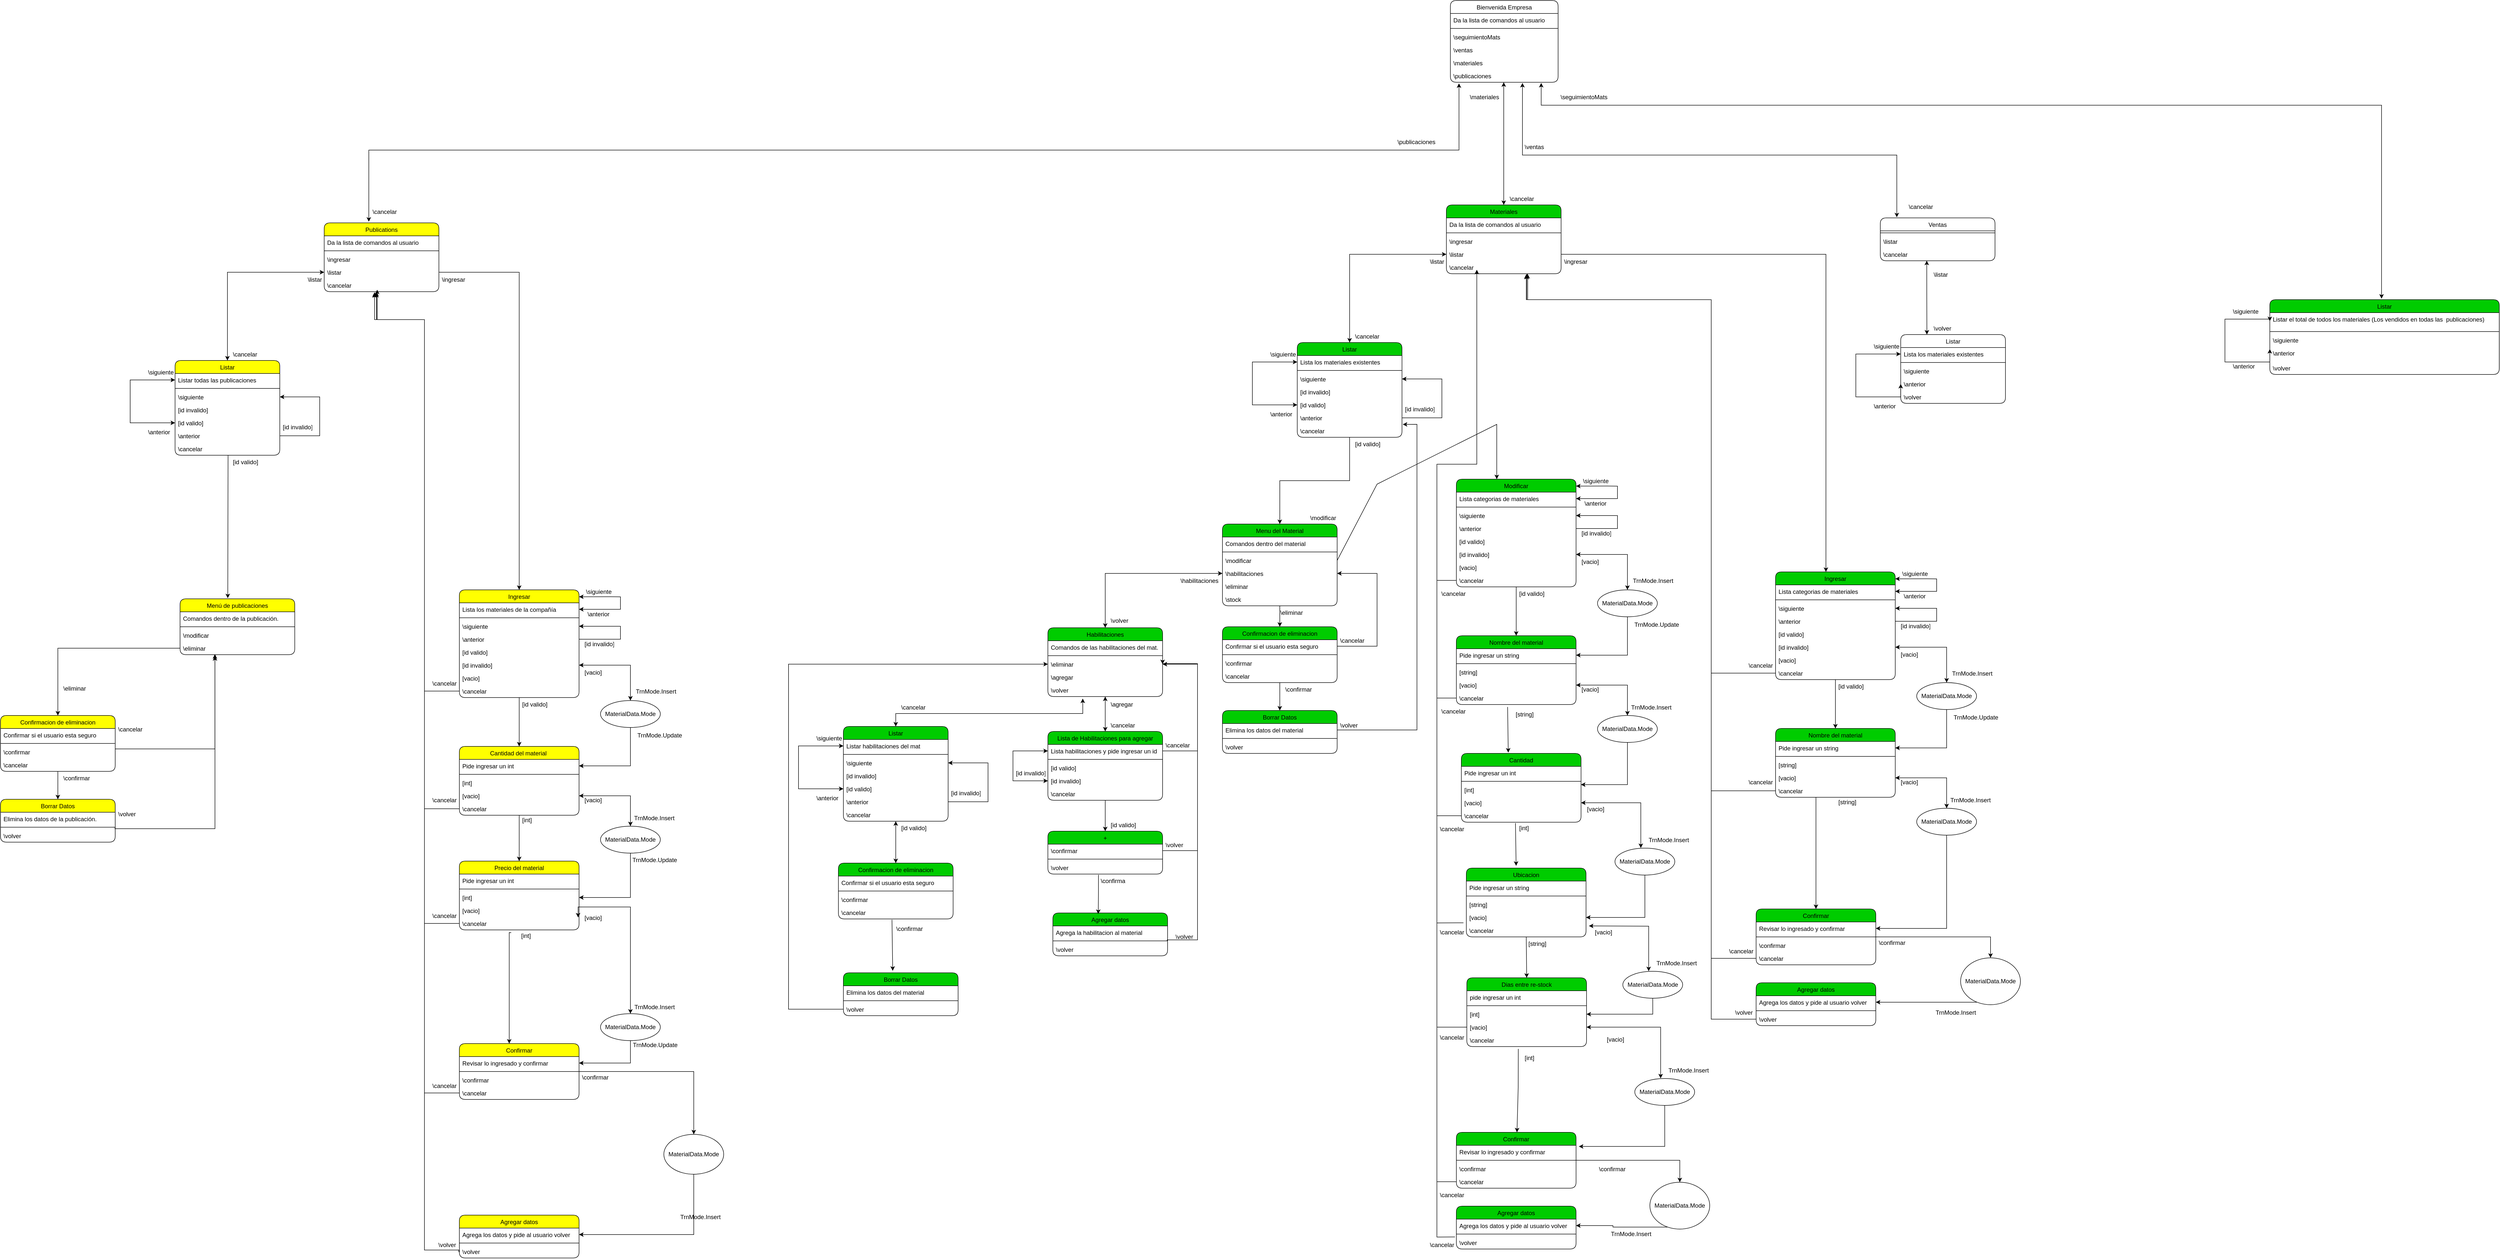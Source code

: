 <mxfile version="15.7.2" type="device"><diagram id="11qeboQ62CMkqXvBaZUC" name="Página-1"><mxGraphModel dx="4072" dy="1474" grid="1" gridSize="10" guides="1" tooltips="1" connect="1" arrows="1" fold="1" page="1" pageScale="1" pageWidth="827" pageHeight="1169" math="0" shadow="0"><root><mxCell id="0"/><mxCell id="1" parent="0"/><mxCell id="19" value="Bienvenida Empresa" style="swimlane;fontStyle=0;childLayout=stackLayout;horizontal=1;startSize=26;fillColor=none;horizontalStack=0;resizeParent=1;resizeParentMax=0;resizeLast=0;collapsible=1;marginBottom=0;rounded=1;" parent="1" vertex="1"><mxGeometry x="307" y="-410" width="216" height="164" as="geometry"/></mxCell><mxCell id="20" value="Da la lista de comandos al usuario" style="text;strokeColor=none;fillColor=none;align=left;verticalAlign=top;spacingLeft=4;spacingRight=4;overflow=hidden;rotatable=0;points=[[0,0.5],[1,0.5]];portConstraint=eastwest;" parent="19" vertex="1"><mxGeometry y="26" width="216" height="26" as="geometry"/></mxCell><mxCell id="23" value="" style="line;strokeWidth=1;fillColor=none;align=left;verticalAlign=middle;spacingTop=-1;spacingLeft=3;spacingRight=3;rotatable=0;labelPosition=right;points=[];portConstraint=eastwest;rounded=1;" parent="19" vertex="1"><mxGeometry y="52" width="216" height="8" as="geometry"/></mxCell><mxCell id="EEqXgugwATDLhKuu2ity-948" value="\seguimientoMats" style="text;strokeColor=none;fillColor=none;align=left;verticalAlign=top;spacingLeft=4;spacingRight=4;overflow=hidden;rotatable=0;points=[[0,0.5],[1,0.5]];portConstraint=eastwest;" parent="19" vertex="1"><mxGeometry y="60" width="216" height="26" as="geometry"/></mxCell><mxCell id="EEqXgugwATDLhKuu2ity-949" value="\ventas" style="text;strokeColor=none;fillColor=none;align=left;verticalAlign=top;spacingLeft=4;spacingRight=4;overflow=hidden;rotatable=0;points=[[0,0.5],[1,0.5]];portConstraint=eastwest;" parent="19" vertex="1"><mxGeometry y="86" width="216" height="26" as="geometry"/></mxCell><mxCell id="21" value="\materiales" style="text;strokeColor=none;fillColor=none;align=left;verticalAlign=top;spacingLeft=4;spacingRight=4;overflow=hidden;rotatable=0;points=[[0,0.5],[1,0.5]];portConstraint=eastwest;" parent="19" vertex="1"><mxGeometry y="112" width="216" height="26" as="geometry"/></mxCell><mxCell id="22" value="\publicaciones" style="text;strokeColor=none;fillColor=none;align=left;verticalAlign=top;spacingLeft=4;spacingRight=4;overflow=hidden;rotatable=0;points=[[0,0.5],[1,0.5]];portConstraint=eastwest;" parent="19" vertex="1"><mxGeometry y="138" width="216" height="26" as="geometry"/></mxCell><mxCell id="35" value="" style="edgeStyle=orthogonalEdgeStyle;rounded=0;orthogonalLoop=1;jettySize=auto;html=1;entryX=0.5;entryY=0;entryDx=0;entryDy=0;startArrow=classic;startFill=1;exitX=0;exitY=0.5;exitDx=0;exitDy=0;" parent="1" source="27" target="30" edge="1"><mxGeometry relative="1" as="geometry"><Array as="points"><mxPoint x="105" y="99"/></Array></mxGeometry></mxCell><mxCell id="36" value="" style="edgeStyle=orthogonalEdgeStyle;rounded=0;orthogonalLoop=1;jettySize=auto;html=1;exitX=0.5;exitY=0;exitDx=0;exitDy=0;endArrow=classic;endFill=1;startArrow=classic;startFill=1;" parent="1" source="24" target="22" edge="1"><mxGeometry relative="1" as="geometry"><mxPoint x="440" y="-50" as="targetPoint"/><Array as="points"><mxPoint x="414" y="-40"/><mxPoint x="414" y="-40"/></Array></mxGeometry></mxCell><mxCell id="24" value="Materiales" style="swimlane;fontStyle=0;childLayout=stackLayout;horizontal=1;startSize=26;fillColor=#00CC00;horizontalStack=0;resizeParent=1;resizeParentMax=0;resizeLast=0;collapsible=1;marginBottom=0;rounded=1;" parent="1" vertex="1"><mxGeometry x="299" width="230" height="138" as="geometry"/></mxCell><mxCell id="25" value="Da la lista de comandos al usuario" style="text;strokeColor=none;fillColor=none;align=left;verticalAlign=top;spacingLeft=4;spacingRight=4;overflow=hidden;rotatable=0;points=[[0,0.5],[1,0.5]];portConstraint=eastwest;" parent="24" vertex="1"><mxGeometry y="26" width="230" height="26" as="geometry"/></mxCell><mxCell id="28" value="" style="line;strokeWidth=1;fillColor=none;align=left;verticalAlign=middle;spacingTop=-1;spacingLeft=3;spacingRight=3;rotatable=0;labelPosition=right;points=[];portConstraint=eastwest;rounded=1;" parent="24" vertex="1"><mxGeometry y="52" width="230" height="8" as="geometry"/></mxCell><mxCell id="26" value="\ingresar" style="text;strokeColor=none;fillColor=none;align=left;verticalAlign=top;spacingLeft=4;spacingRight=4;overflow=hidden;rotatable=0;points=[[0,0.5],[1,0.5]];portConstraint=eastwest;" parent="24" vertex="1"><mxGeometry y="60" width="230" height="26" as="geometry"/></mxCell><mxCell id="27" value="\listar" style="text;strokeColor=none;fillColor=none;align=left;verticalAlign=top;spacingLeft=4;spacingRight=4;overflow=hidden;rotatable=0;points=[[0,0.5],[1,0.5]];portConstraint=eastwest;" parent="24" vertex="1"><mxGeometry y="86" width="230" height="26" as="geometry"/></mxCell><mxCell id="34" value="\cancelar" style="text;strokeColor=none;fillColor=none;align=left;verticalAlign=top;spacingLeft=4;spacingRight=4;overflow=hidden;rotatable=0;points=[[0,0.5],[1,0.5]];portConstraint=eastwest;" parent="24" vertex="1"><mxGeometry y="112" width="230" height="26" as="geometry"/></mxCell><mxCell id="149" value="" style="edgeStyle=orthogonalEdgeStyle;rounded=0;orthogonalLoop=1;jettySize=auto;html=1;startArrow=none;startFill=0;endArrow=classic;endFill=1;entryX=0.5;entryY=0;entryDx=0;entryDy=0;" parent="1" source="30" target="143" edge="1"><mxGeometry relative="1" as="geometry"/></mxCell><mxCell id="30" value="Listar" style="swimlane;fontStyle=0;childLayout=stackLayout;horizontal=1;startSize=26;fillColor=#00CC00;horizontalStack=0;resizeParent=1;resizeParentMax=0;resizeLast=0;collapsible=1;marginBottom=0;rounded=1;" parent="1" vertex="1"><mxGeometry y="276" width="210" height="190" as="geometry"/></mxCell><mxCell id="31" value="Lista los materiales existentes" style="text;strokeColor=none;fillColor=none;align=left;verticalAlign=top;spacingLeft=4;spacingRight=4;overflow=hidden;rotatable=0;points=[[0,0.5],[1,0.5]];portConstraint=eastwest;" parent="30" vertex="1"><mxGeometry y="26" width="210" height="26" as="geometry"/></mxCell><mxCell id="127" value="" style="line;strokeWidth=1;fillColor=none;align=left;verticalAlign=middle;spacingTop=-1;spacingLeft=3;spacingRight=3;rotatable=0;labelPosition=right;points=[];portConstraint=eastwest;rounded=1;" parent="30" vertex="1"><mxGeometry y="52" width="210" height="8" as="geometry"/></mxCell><mxCell id="132" value="\siguiente" style="text;strokeColor=none;fillColor=none;align=left;verticalAlign=top;spacingLeft=4;spacingRight=4;overflow=hidden;rotatable=0;points=[[0,0.5],[1,0.5]];portConstraint=eastwest;" parent="30" vertex="1"><mxGeometry y="60" width="210" height="26" as="geometry"/></mxCell><mxCell id="135" value="[id invalido]" style="text;strokeColor=none;fillColor=none;align=left;verticalAlign=top;spacingLeft=4;spacingRight=4;overflow=hidden;rotatable=0;points=[[0,0.5],[1,0.5]];portConstraint=eastwest;" parent="30" vertex="1"><mxGeometry y="86" width="210" height="26" as="geometry"/></mxCell><mxCell id="134" value="[id valido]" style="text;strokeColor=none;fillColor=none;align=left;verticalAlign=top;spacingLeft=4;spacingRight=4;overflow=hidden;rotatable=0;points=[[0,0.5],[1,0.5]];portConstraint=eastwest;" parent="30" vertex="1"><mxGeometry y="112" width="210" height="26" as="geometry"/></mxCell><mxCell id="133" value="\anterior" style="text;strokeColor=none;fillColor=none;align=left;verticalAlign=top;spacingLeft=4;spacingRight=4;overflow=hidden;rotatable=0;points=[[0,0.5],[1,0.5]];portConstraint=eastwest;" parent="30" vertex="1"><mxGeometry y="138" width="210" height="26" as="geometry"/></mxCell><mxCell id="131" value="\cancelar" style="text;strokeColor=none;fillColor=none;align=left;verticalAlign=top;spacingLeft=4;spacingRight=4;overflow=hidden;rotatable=0;points=[[0,0.5],[1,0.5]];portConstraint=eastwest;" parent="30" vertex="1"><mxGeometry y="164" width="210" height="26" as="geometry"/></mxCell><mxCell id="138" value="" style="edgeStyle=orthogonalEdgeStyle;rounded=0;orthogonalLoop=1;jettySize=auto;html=1;startArrow=none;startFill=0;endArrow=classic;endFill=1;exitX=1;exitY=0.5;exitDx=0;exitDy=0;entryX=1;entryY=0.5;entryDx=0;entryDy=0;" parent="30" source="133" target="132" edge="1"><mxGeometry relative="1" as="geometry"><mxPoint x="440" y="161" as="sourcePoint"/><mxPoint x="440" y="83" as="targetPoint"/><Array as="points"><mxPoint x="290" y="151"/><mxPoint x="290" y="73"/></Array></mxGeometry></mxCell><mxCell id="140" value="" style="edgeStyle=orthogonalEdgeStyle;rounded=0;orthogonalLoop=1;jettySize=auto;html=1;entryX=0;entryY=0.5;entryDx=0;entryDy=0;startArrow=classic;startFill=1;exitX=0;exitY=0.5;exitDx=0;exitDy=0;" parent="30" source="31" target="134" edge="1"><mxGeometry relative="1" as="geometry"><mxPoint x="-150" y="36.0" as="sourcePoint"/><mxPoint x="-150" y="122" as="targetPoint"/><Array as="points"><mxPoint x="-90" y="39"/><mxPoint x="-90" y="125"/></Array></mxGeometry></mxCell><mxCell id="58" value="" style="edgeStyle=orthogonalEdgeStyle;rounded=0;orthogonalLoop=1;jettySize=auto;html=1;startArrow=none;startFill=0;endArrow=classic;endFill=1;entryX=0.5;entryY=0;entryDx=0;entryDy=0;" parent="1" source="37" target="47" edge="1"><mxGeometry relative="1" as="geometry"/></mxCell><mxCell id="37" value="Ingresar" style="swimlane;fontStyle=0;childLayout=stackLayout;horizontal=1;startSize=26;fillColor=#00CC00;horizontalStack=0;resizeParent=1;resizeParentMax=0;resizeLast=0;collapsible=1;marginBottom=0;rounded=1;" parent="1" vertex="1"><mxGeometry x="959" y="736" width="240" height="216" as="geometry"/></mxCell><mxCell id="38" value="Lista categorias de materiales" style="text;strokeColor=none;fillColor=none;align=left;verticalAlign=top;spacingLeft=4;spacingRight=4;overflow=hidden;rotatable=0;points=[[0,0.5],[1,0.5]];portConstraint=eastwest;" parent="37" vertex="1"><mxGeometry y="26" width="240" height="26" as="geometry"/></mxCell><mxCell id="42" value="" style="line;strokeWidth=1;fillColor=none;align=left;verticalAlign=middle;spacingTop=-1;spacingLeft=3;spacingRight=3;rotatable=0;labelPosition=right;points=[];portConstraint=eastwest;rounded=1;" parent="37" vertex="1"><mxGeometry y="52" width="240" height="8" as="geometry"/></mxCell><mxCell id="39" value="\siguiente" style="text;strokeColor=none;fillColor=none;align=left;verticalAlign=top;spacingLeft=4;spacingRight=4;overflow=hidden;rotatable=0;points=[[0,0.5],[1,0.5]];portConstraint=eastwest;" parent="37" vertex="1"><mxGeometry y="60" width="240" height="26" as="geometry"/></mxCell><mxCell id="43" value="\anterior" style="text;strokeColor=none;fillColor=none;align=left;verticalAlign=top;spacingLeft=4;spacingRight=4;overflow=hidden;rotatable=0;points=[[0,0.5],[1,0.5]];portConstraint=eastwest;" parent="37" vertex="1"><mxGeometry y="86" width="240" height="26" as="geometry"/></mxCell><mxCell id="40" value="[id valido]" style="text;strokeColor=none;fillColor=none;align=left;verticalAlign=top;spacingLeft=4;spacingRight=4;overflow=hidden;rotatable=0;points=[[0,0.5],[1,0.5]];portConstraint=eastwest;" parent="37" vertex="1"><mxGeometry y="112" width="240" height="26" as="geometry"/></mxCell><mxCell id="128" value="[id invalido]" style="text;strokeColor=none;fillColor=none;align=left;verticalAlign=top;spacingLeft=4;spacingRight=4;overflow=hidden;rotatable=0;points=[[0,0.5],[1,0.5]];portConstraint=eastwest;" parent="37" vertex="1"><mxGeometry y="138" width="240" height="26" as="geometry"/></mxCell><mxCell id="316" value="[vacio]" style="text;strokeColor=none;fillColor=none;align=left;verticalAlign=top;spacingLeft=4;spacingRight=4;overflow=hidden;rotatable=0;points=[[0,0.5],[1,0.5]];portConstraint=eastwest;" parent="37" vertex="1"><mxGeometry y="164" width="240" height="26" as="geometry"/></mxCell><mxCell id="44" value="\cancelar" style="text;strokeColor=none;fillColor=none;align=left;verticalAlign=top;spacingLeft=4;spacingRight=4;overflow=hidden;rotatable=0;points=[[0,0.5],[1,0.5]];portConstraint=eastwest;" parent="37" vertex="1"><mxGeometry y="190" width="240" height="26" as="geometry"/></mxCell><mxCell id="129" value="" style="edgeStyle=orthogonalEdgeStyle;rounded=0;orthogonalLoop=1;jettySize=auto;html=1;startArrow=none;startFill=0;endArrow=classic;endFill=1;exitX=1;exitY=0.5;exitDx=0;exitDy=0;entryX=1;entryY=0.5;entryDx=0;entryDy=0;" parent="37" source="43" target="39" edge="1"><mxGeometry relative="1" as="geometry"><mxPoint x="-86" y="426" as="sourcePoint"/><mxPoint x="-86" y="366" as="targetPoint"/><Array as="points"><mxPoint x="323" y="99"/><mxPoint x="323" y="73"/></Array></mxGeometry></mxCell><mxCell id="46" value="" style="edgeStyle=orthogonalEdgeStyle;rounded=0;orthogonalLoop=1;jettySize=auto;html=1;entryX=1;entryY=0.5;entryDx=0;entryDy=0;startArrow=classic;startFill=1;exitX=1;exitY=0.064;exitDx=0;exitDy=0;exitPerimeter=0;" parent="37" source="37" target="38" edge="1"><mxGeometry relative="1" as="geometry"><mxPoint x="283" y="14" as="sourcePoint"/><mxPoint x="130" y="10" as="targetPoint"/><Array as="points"><mxPoint x="303" y="14"/><mxPoint x="323" y="14"/><mxPoint x="323" y="39"/></Array></mxGeometry></mxCell><mxCell id="41" value="" style="edgeStyle=orthogonalEdgeStyle;rounded=0;orthogonalLoop=1;jettySize=auto;html=1;startArrow=none;startFill=0;exitX=1;exitY=0.5;exitDx=0;exitDy=0;" parent="1" source="27" edge="1"><mxGeometry relative="1" as="geometry"><mxPoint x="424.0" y="358.0" as="sourcePoint"/><mxPoint x="1060" y="736" as="targetPoint"/><Array as="points"><mxPoint x="1060" y="99"/><mxPoint x="1060" y="736"/></Array></mxGeometry></mxCell><mxCell id="67" value="" style="edgeStyle=orthogonalEdgeStyle;rounded=0;orthogonalLoop=1;jettySize=auto;html=1;startArrow=none;startFill=0;endArrow=classic;endFill=1;" parent="1" source="47" target="107" edge="1"><mxGeometry relative="1" as="geometry"><mxPoint x="1079" y="2186" as="targetPoint"/><Array as="points"><mxPoint x="1040" y="1250"/><mxPoint x="1040" y="1250"/></Array></mxGeometry></mxCell><mxCell id="47" value="Nombre del material" style="swimlane;fontStyle=0;childLayout=stackLayout;horizontal=1;startSize=26;fillColor=#00CC00;horizontalStack=0;resizeParent=1;resizeParentMax=0;resizeLast=0;collapsible=1;marginBottom=0;rounded=1;" parent="1" vertex="1"><mxGeometry x="959" y="1050" width="240" height="138" as="geometry"/></mxCell><mxCell id="48" value="Pide ingresar un string" style="text;strokeColor=none;fillColor=none;align=left;verticalAlign=top;spacingLeft=4;spacingRight=4;overflow=hidden;rotatable=0;points=[[0,0.5],[1,0.5]];portConstraint=eastwest;" parent="47" vertex="1"><mxGeometry y="26" width="240" height="26" as="geometry"/></mxCell><mxCell id="59" value="" style="line;strokeWidth=1;fillColor=none;align=left;verticalAlign=middle;spacingTop=-1;spacingLeft=3;spacingRight=3;rotatable=0;labelPosition=right;points=[];portConstraint=eastwest;rounded=1;" parent="47" vertex="1"><mxGeometry y="52" width="240" height="8" as="geometry"/></mxCell><mxCell id="49" value="[string]" style="text;strokeColor=none;fillColor=none;align=left;verticalAlign=top;spacingLeft=4;spacingRight=4;overflow=hidden;rotatable=0;points=[[0,0.5],[1,0.5]];portConstraint=eastwest;" parent="47" vertex="1"><mxGeometry y="60" width="240" height="26" as="geometry"/></mxCell><mxCell id="324" value="[vacio]" style="text;strokeColor=none;fillColor=none;align=left;verticalAlign=top;spacingLeft=4;spacingRight=4;overflow=hidden;rotatable=0;points=[[0,0.5],[1,0.5]];portConstraint=eastwest;" parent="47" vertex="1"><mxGeometry y="86" width="240" height="26" as="geometry"/></mxCell><mxCell id="50" value="\cancelar" style="text;strokeColor=none;fillColor=none;align=left;verticalAlign=top;spacingLeft=4;spacingRight=4;overflow=hidden;rotatable=0;points=[[0,0.5],[1,0.5]];portConstraint=eastwest;" parent="47" vertex="1"><mxGeometry y="112" width="240" height="26" as="geometry"/></mxCell><mxCell id="51" value="\ingresar" style="text;strokeColor=none;fillColor=none;align=left;verticalAlign=top;spacingLeft=4;spacingRight=4;overflow=hidden;rotatable=0;points=[[0,0.5],[1,0.5]];portConstraint=eastwest;rounded=1;" parent="1" vertex="1"><mxGeometry x="529" y="100" width="100" height="26" as="geometry"/></mxCell><mxCell id="52" value="\listar" style="text;strokeColor=none;fillColor=none;align=left;verticalAlign=top;spacingLeft=4;spacingRight=4;overflow=hidden;rotatable=0;points=[[0,0.5],[1,0.5]];portConstraint=eastwest;rounded=1;" parent="1" vertex="1"><mxGeometry x="260" y="100" width="100" height="26" as="geometry"/></mxCell><mxCell id="54" value="\siguiente" style="text;strokeColor=none;fillColor=none;align=left;verticalAlign=top;spacingLeft=4;spacingRight=4;overflow=hidden;rotatable=0;points=[[0,0.5],[1,0.5]];portConstraint=eastwest;rounded=1;" parent="1" vertex="1"><mxGeometry x="1207" y="726" width="100" height="26" as="geometry"/></mxCell><mxCell id="55" value="\anterior" style="text;strokeColor=none;fillColor=none;align=left;verticalAlign=top;spacingLeft=4;spacingRight=4;overflow=hidden;rotatable=0;points=[[0,0.5],[1,0.5]];portConstraint=eastwest;rounded=1;" parent="1" vertex="1"><mxGeometry x="1210" y="771" width="100" height="26" as="geometry"/></mxCell><mxCell id="56" value="\cancelar" style="text;strokeColor=none;fillColor=none;align=left;verticalAlign=top;spacingLeft=4;spacingRight=4;overflow=hidden;rotatable=0;points=[[0,0.5],[1,0.5]];portConstraint=eastwest;rounded=1;" parent="1" vertex="1"><mxGeometry x="420" y="-26" width="100" height="26" as="geometry"/></mxCell><mxCell id="57" value="\materiales" style="text;strokeColor=none;fillColor=none;align=left;verticalAlign=top;spacingLeft=4;spacingRight=4;overflow=hidden;rotatable=0;points=[[0,0.5],[1,0.5]];portConstraint=eastwest;rounded=1;" parent="1" vertex="1"><mxGeometry x="340" y="-230" width="100" height="26" as="geometry"/></mxCell><mxCell id="61" value="\cancelar" style="text;strokeColor=none;fillColor=none;align=left;verticalAlign=top;spacingLeft=4;spacingRight=4;overflow=hidden;rotatable=0;points=[[0,0.5],[1,0.5]];portConstraint=eastwest;rounded=1;" parent="1" vertex="1"><mxGeometry x="899" y="1144" width="100" height="26" as="geometry"/></mxCell><mxCell id="70" value="[id valido]" style="text;strokeColor=none;fillColor=none;align=left;verticalAlign=top;spacingLeft=4;spacingRight=4;overflow=hidden;rotatable=0;points=[[0,0.5],[1,0.5]];portConstraint=eastwest;rounded=1;" parent="1" vertex="1"><mxGeometry x="1079" y="952" width="150" height="26" as="geometry"/></mxCell><mxCell id="71" value="[string]" style="text;strokeColor=none;fillColor=none;align=left;verticalAlign=top;spacingLeft=4;spacingRight=4;overflow=hidden;rotatable=0;points=[[0,0.5],[1,0.5]];portConstraint=eastwest;rounded=1;" parent="1" vertex="1"><mxGeometry x="1079" y="1184" width="190" height="26" as="geometry"/></mxCell><mxCell id="231" value="" style="edgeStyle=orthogonalEdgeStyle;rounded=0;orthogonalLoop=1;jettySize=auto;html=1;startArrow=none;startFill=0;endArrow=classic;endFill=1;entryX=0.5;entryY=0;entryDx=0;entryDy=0;" parent="1" source="107" target="239" edge="1"><mxGeometry relative="1" as="geometry"><mxPoint x="1380" y="1582" as="targetPoint"/></mxGeometry></mxCell><mxCell id="107" value="Confirmar" style="swimlane;fontStyle=0;childLayout=stackLayout;horizontal=1;startSize=26;fillColor=#00CC00;horizontalStack=0;resizeParent=1;resizeParentMax=0;resizeLast=0;collapsible=1;marginBottom=0;rounded=1;" parent="1" vertex="1"><mxGeometry x="920" y="1412" width="240" height="112" as="geometry"/></mxCell><mxCell id="108" value="Revisar lo ingresado y confirmar" style="text;strokeColor=none;fillColor=none;align=left;verticalAlign=top;spacingLeft=4;spacingRight=4;overflow=hidden;rotatable=0;points=[[0,0.5],[1,0.5]];portConstraint=eastwest;" parent="107" vertex="1"><mxGeometry y="26" width="240" height="26" as="geometry"/></mxCell><mxCell id="109" value="" style="line;strokeWidth=1;fillColor=none;align=left;verticalAlign=middle;spacingTop=-1;spacingLeft=3;spacingRight=3;rotatable=0;labelPosition=right;points=[];portConstraint=eastwest;rounded=1;" parent="107" vertex="1"><mxGeometry y="52" width="240" height="8" as="geometry"/></mxCell><mxCell id="110" value="\confirmar" style="text;strokeColor=none;fillColor=none;align=left;verticalAlign=top;spacingLeft=4;spacingRight=4;overflow=hidden;rotatable=0;points=[[0,0.5],[1,0.5]];portConstraint=eastwest;" parent="107" vertex="1"><mxGeometry y="60" width="240" height="26" as="geometry"/></mxCell><mxCell id="111" value="\cancelar" style="text;strokeColor=none;fillColor=none;align=left;verticalAlign=top;spacingLeft=4;spacingRight=4;overflow=hidden;rotatable=0;points=[[0,0.5],[1,0.5]];portConstraint=eastwest;" parent="107" vertex="1"><mxGeometry y="86" width="240" height="26" as="geometry"/></mxCell><mxCell id="115" value="Agregar datos" style="swimlane;fontStyle=0;childLayout=stackLayout;horizontal=1;startSize=26;fillColor=#00CC00;horizontalStack=0;resizeParent=1;resizeParentMax=0;resizeLast=0;collapsible=1;marginBottom=0;rounded=1;" parent="1" vertex="1"><mxGeometry x="920" y="1560" width="240" height="86" as="geometry"/></mxCell><mxCell id="116" value="Agrega los datos y pide al usuario volver" style="text;strokeColor=none;fillColor=none;align=left;verticalAlign=top;spacingLeft=4;spacingRight=4;overflow=hidden;rotatable=0;points=[[0,0.5],[1,0.5]];portConstraint=eastwest;" parent="115" vertex="1"><mxGeometry y="26" width="240" height="26" as="geometry"/></mxCell><mxCell id="117" value="" style="line;strokeWidth=1;fillColor=none;align=left;verticalAlign=middle;spacingTop=-1;spacingLeft=3;spacingRight=3;rotatable=0;labelPosition=right;points=[];portConstraint=eastwest;rounded=1;" parent="115" vertex="1"><mxGeometry y="52" width="240" height="8" as="geometry"/></mxCell><mxCell id="118" value="\volver" style="text;strokeColor=none;fillColor=none;align=left;verticalAlign=top;spacingLeft=4;spacingRight=4;overflow=hidden;rotatable=0;points=[[0,0.5],[1,0.5]];portConstraint=eastwest;" parent="115" vertex="1"><mxGeometry y="60" width="240" height="26" as="geometry"/></mxCell><mxCell id="121" value="\confirmar" style="text;strokeColor=none;fillColor=none;align=left;verticalAlign=top;spacingLeft=4;spacingRight=4;overflow=hidden;rotatable=0;points=[[0,0.5],[1,0.5]];portConstraint=eastwest;" parent="1" vertex="1"><mxGeometry x="1160" y="1466" width="80" height="26" as="geometry"/></mxCell><mxCell id="124" value="\cancelar" style="text;strokeColor=none;fillColor=none;align=left;verticalAlign=top;spacingLeft=4;spacingRight=4;overflow=hidden;rotatable=0;points=[[0,0.5],[1,0.5]];portConstraint=eastwest;rounded=1;" parent="1" vertex="1"><mxGeometry x="860" y="1483" width="100" height="26" as="geometry"/></mxCell><mxCell id="125" value="\volver" style="text;strokeColor=none;fillColor=none;align=left;verticalAlign=top;spacingLeft=4;spacingRight=4;overflow=hidden;rotatable=0;points=[[0,0.5],[1,0.5]];portConstraint=eastwest;rounded=1;" parent="1" vertex="1"><mxGeometry x="872" y="1606" width="100" height="26" as="geometry"/></mxCell><mxCell id="130" value="[id invalido]" style="text;strokeColor=none;fillColor=none;align=left;verticalAlign=top;spacingLeft=4;spacingRight=4;overflow=hidden;rotatable=0;points=[[0,0.5],[1,0.5]];portConstraint=eastwest;" parent="1" vertex="1"><mxGeometry x="1204" y="831" width="70" height="26" as="geometry"/></mxCell><mxCell id="137" value="\cancelar" style="text;strokeColor=none;fillColor=none;align=left;verticalAlign=top;spacingLeft=4;spacingRight=4;overflow=hidden;rotatable=0;points=[[0,0.5],[1,0.5]];portConstraint=eastwest;rounded=1;" parent="1" vertex="1"><mxGeometry x="110" y="250" width="100" height="26" as="geometry"/></mxCell><mxCell id="139" value="[id invalido]" style="text;strokeColor=none;fillColor=none;align=left;verticalAlign=top;spacingLeft=4;spacingRight=4;overflow=hidden;rotatable=0;points=[[0,0.5],[1,0.5]];portConstraint=eastwest;" parent="1" vertex="1"><mxGeometry x="210" y="396" width="70" height="26" as="geometry"/></mxCell><mxCell id="141" value="\siguiente" style="text;strokeColor=none;fillColor=none;align=left;verticalAlign=top;spacingLeft=4;spacingRight=4;overflow=hidden;rotatable=0;points=[[0,0.5],[1,0.5]];portConstraint=eastwest;rounded=1;" parent="1" vertex="1"><mxGeometry x="-60" y="286" width="100" height="26" as="geometry"/></mxCell><mxCell id="142" value="\anterior" style="text;strokeColor=none;fillColor=none;align=left;verticalAlign=top;spacingLeft=4;spacingRight=4;overflow=hidden;rotatable=0;points=[[0,0.5],[1,0.5]];portConstraint=eastwest;rounded=1;" parent="1" vertex="1"><mxGeometry x="-60" y="406" width="100" height="26" as="geometry"/></mxCell><mxCell id="163" value="" style="edgeStyle=orthogonalEdgeStyle;rounded=0;orthogonalLoop=1;jettySize=auto;html=1;startArrow=none;startFill=0;endArrow=classic;endFill=1;entryX=0.5;entryY=0;entryDx=0;entryDy=0;" parent="1" source="143" target="150" edge="1"><mxGeometry relative="1" as="geometry"/></mxCell><mxCell id="143" value="Menu del Material" style="swimlane;fontStyle=0;childLayout=stackLayout;horizontal=1;startSize=26;fillColor=#00CC00;horizontalStack=0;resizeParent=1;resizeParentMax=0;resizeLast=0;collapsible=1;marginBottom=0;rounded=1;" parent="1" vertex="1"><mxGeometry x="-150" y="640" width="230" height="164" as="geometry"/></mxCell><mxCell id="144" value="Comandos dentro del material" style="text;strokeColor=none;fillColor=none;align=left;verticalAlign=top;spacingLeft=4;spacingRight=4;overflow=hidden;rotatable=0;points=[[0,0.5],[1,0.5]];portConstraint=eastwest;" parent="143" vertex="1"><mxGeometry y="26" width="230" height="26" as="geometry"/></mxCell><mxCell id="145" value="" style="line;strokeWidth=1;fillColor=none;align=left;verticalAlign=middle;spacingTop=-1;spacingLeft=3;spacingRight=3;rotatable=0;labelPosition=right;points=[];portConstraint=eastwest;rounded=1;" parent="143" vertex="1"><mxGeometry y="52" width="230" height="8" as="geometry"/></mxCell><mxCell id="146" value="\modificar" style="text;strokeColor=none;fillColor=none;align=left;verticalAlign=top;spacingLeft=4;spacingRight=4;overflow=hidden;rotatable=0;points=[[0,0.5],[1,0.5]];portConstraint=eastwest;" parent="143" vertex="1"><mxGeometry y="60" width="230" height="26" as="geometry"/></mxCell><mxCell id="147" value="\habilitaciones" style="text;strokeColor=none;fillColor=none;align=left;verticalAlign=top;spacingLeft=4;spacingRight=4;overflow=hidden;rotatable=0;points=[[0,0.5],[1,0.5]];portConstraint=eastwest;" parent="143" vertex="1"><mxGeometry y="86" width="230" height="26" as="geometry"/></mxCell><mxCell id="148" value="\eliminar" style="text;strokeColor=none;fillColor=none;align=left;verticalAlign=top;spacingLeft=4;spacingRight=4;overflow=hidden;rotatable=0;points=[[0,0.5],[1,0.5]];portConstraint=eastwest;" parent="143" vertex="1"><mxGeometry y="112" width="230" height="26" as="geometry"/></mxCell><mxCell id="mErkYwn16j-DV-T9hyEQ-423" value="\stock" style="text;strokeColor=none;fillColor=none;align=left;verticalAlign=top;spacingLeft=4;spacingRight=4;overflow=hidden;rotatable=0;points=[[0,0.5],[1,0.5]];portConstraint=eastwest;" parent="143" vertex="1"><mxGeometry y="138" width="230" height="26" as="geometry"/></mxCell><mxCell id="164" value="" style="edgeStyle=orthogonalEdgeStyle;rounded=0;orthogonalLoop=1;jettySize=auto;html=1;startArrow=none;startFill=0;endArrow=classic;endFill=1;entryX=0.5;entryY=0;entryDx=0;entryDy=0;" parent="1" source="150" target="156" edge="1"><mxGeometry relative="1" as="geometry"/></mxCell><mxCell id="150" value="Confirmacion de eliminacion" style="swimlane;fontStyle=0;childLayout=stackLayout;horizontal=1;startSize=26;fillColor=#00CC00;horizontalStack=0;resizeParent=1;resizeParentMax=0;resizeLast=0;collapsible=1;marginBottom=0;rounded=1;" parent="1" vertex="1"><mxGeometry x="-150" y="846" width="230" height="112" as="geometry"/></mxCell><mxCell id="151" value="Confirmar si el usuario esta seguro" style="text;strokeColor=none;fillColor=none;align=left;verticalAlign=top;spacingLeft=4;spacingRight=4;overflow=hidden;rotatable=0;points=[[0,0.5],[1,0.5]];portConstraint=eastwest;" parent="150" vertex="1"><mxGeometry y="26" width="230" height="26" as="geometry"/></mxCell><mxCell id="152" value="" style="line;strokeWidth=1;fillColor=none;align=left;verticalAlign=middle;spacingTop=-1;spacingLeft=3;spacingRight=3;rotatable=0;labelPosition=right;points=[];portConstraint=eastwest;rounded=1;" parent="150" vertex="1"><mxGeometry y="52" width="230" height="8" as="geometry"/></mxCell><mxCell id="153" value="\confirmar" style="text;strokeColor=none;fillColor=none;align=left;verticalAlign=top;spacingLeft=4;spacingRight=4;overflow=hidden;rotatable=0;points=[[0,0.5],[1,0.5]];portConstraint=eastwest;" parent="150" vertex="1"><mxGeometry y="60" width="230" height="26" as="geometry"/></mxCell><mxCell id="154" value="\cancelar" style="text;strokeColor=none;fillColor=none;align=left;verticalAlign=top;spacingLeft=4;spacingRight=4;overflow=hidden;rotatable=0;points=[[0,0.5],[1,0.5]];portConstraint=eastwest;" parent="150" vertex="1"><mxGeometry y="86" width="230" height="26" as="geometry"/></mxCell><mxCell id="156" value="Borrar Datos" style="swimlane;fontStyle=0;childLayout=stackLayout;horizontal=1;startSize=26;fillColor=#00CC00;horizontalStack=0;resizeParent=1;resizeParentMax=0;resizeLast=0;collapsible=1;marginBottom=0;rounded=1;" parent="1" vertex="1"><mxGeometry x="-150" y="1014" width="230" height="86" as="geometry"/></mxCell><mxCell id="157" value="Elimina los datos del material" style="text;strokeColor=none;fillColor=none;align=left;verticalAlign=top;spacingLeft=4;spacingRight=4;overflow=hidden;rotatable=0;points=[[0,0.5],[1,0.5]];portConstraint=eastwest;" parent="156" vertex="1"><mxGeometry y="26" width="230" height="26" as="geometry"/></mxCell><mxCell id="158" value="" style="line;strokeWidth=1;fillColor=none;align=left;verticalAlign=middle;spacingTop=-1;spacingLeft=3;spacingRight=3;rotatable=0;labelPosition=right;points=[];portConstraint=eastwest;rounded=1;" parent="156" vertex="1"><mxGeometry y="52" width="230" height="8" as="geometry"/></mxCell><mxCell id="159" value="\volver" style="text;strokeColor=none;fillColor=none;align=left;verticalAlign=top;spacingLeft=4;spacingRight=4;overflow=hidden;rotatable=0;points=[[0,0.5],[1,0.5]];portConstraint=eastwest;" parent="156" vertex="1"><mxGeometry y="60" width="230" height="26" as="geometry"/></mxCell><mxCell id="161" value="" style="endArrow=classic;html=1;exitX=1;exitY=0.5;exitDx=0;exitDy=0;rounded=0;entryX=1;entryY=0.5;entryDx=0;entryDy=0;" parent="1" source="151" target="147" edge="1"><mxGeometry width="50" height="50" relative="1" as="geometry"><mxPoint x="150" y="990" as="sourcePoint"/><mxPoint x="80" y="740" as="targetPoint"/><Array as="points"><mxPoint x="160" y="885"/><mxPoint x="160" y="739"/></Array></mxGeometry></mxCell><mxCell id="162" value="" style="endArrow=classic;html=1;exitX=1;exitY=0.5;exitDx=0;exitDy=0;entryX=1.007;entryY=1.006;entryDx=0;entryDy=0;rounded=0;entryPerimeter=0;" parent="1" source="157" target="133" edge="1"><mxGeometry width="50" height="50" relative="1" as="geometry"><mxPoint x="90" y="895" as="sourcePoint"/><mxPoint x="90" y="689.0" as="targetPoint"/><Array as="points"><mxPoint x="240" y="1053"/><mxPoint x="240" y="730"/><mxPoint x="240" y="440"/></Array></mxGeometry></mxCell><mxCell id="165" value="\confirmar" style="text;strokeColor=none;fillColor=none;align=left;verticalAlign=top;spacingLeft=4;spacingRight=4;overflow=hidden;rotatable=0;points=[[0,0.5],[1,0.5]];portConstraint=eastwest;" parent="1" vertex="1"><mxGeometry x="-30" y="958" width="70" height="26" as="geometry"/></mxCell><mxCell id="167" value="\cancelar" style="text;strokeColor=none;fillColor=none;align=left;verticalAlign=top;spacingLeft=4;spacingRight=4;overflow=hidden;rotatable=0;points=[[0,0.5],[1,0.5]];portConstraint=eastwest;" parent="1" vertex="1"><mxGeometry x="80" y="860" width="60" height="26" as="geometry"/></mxCell><mxCell id="168" value="\volver" style="text;strokeColor=none;fillColor=none;align=left;verticalAlign=top;spacingLeft=4;spacingRight=4;overflow=hidden;rotatable=0;points=[[0,0.5],[1,0.5]];portConstraint=eastwest;" parent="1" vertex="1"><mxGeometry x="80" y="1030" width="50" height="26" as="geometry"/></mxCell><mxCell id="169" value="\eliminar" style="text;strokeColor=none;fillColor=none;align=left;verticalAlign=top;spacingLeft=4;spacingRight=4;overflow=hidden;rotatable=0;points=[[0,0.5],[1,0.5]];portConstraint=eastwest;" parent="1" vertex="1"><mxGeometry x="-40" y="804" width="70" height="26" as="geometry"/></mxCell><mxCell id="186" value="" style="edgeStyle=orthogonalEdgeStyle;rounded=0;orthogonalLoop=1;jettySize=auto;html=1;startArrow=classic;startFill=1;endArrow=classic;endFill=1;entryX=0.5;entryY=0;entryDx=0;entryDy=0;" parent="1" source="171" target="180" edge="1"><mxGeometry relative="1" as="geometry"/></mxCell><mxCell id="171" value="Habilitaciones" style="swimlane;fontStyle=0;childLayout=stackLayout;horizontal=1;startSize=26;fillColor=#00CC00;horizontalStack=0;resizeParent=1;resizeParentMax=0;resizeLast=0;collapsible=1;marginBottom=0;rounded=1;" parent="1" vertex="1"><mxGeometry x="-500" y="848" width="230" height="138" as="geometry"/></mxCell><mxCell id="172" value="Comandos de las habilitaciones del mat." style="text;strokeColor=none;fillColor=none;align=left;verticalAlign=top;spacingLeft=4;spacingRight=4;overflow=hidden;rotatable=0;points=[[0,0.5],[1,0.5]];portConstraint=eastwest;" parent="171" vertex="1"><mxGeometry y="26" width="230" height="26" as="geometry"/></mxCell><mxCell id="173" value="" style="line;strokeWidth=1;fillColor=none;align=left;verticalAlign=middle;spacingTop=-1;spacingLeft=3;spacingRight=3;rotatable=0;labelPosition=right;points=[];portConstraint=eastwest;rounded=1;" parent="171" vertex="1"><mxGeometry y="52" width="230" height="8" as="geometry"/></mxCell><mxCell id="174" value="\eliminar" style="text;strokeColor=none;fillColor=none;align=left;verticalAlign=top;spacingLeft=4;spacingRight=4;overflow=hidden;rotatable=0;points=[[0,0.5],[1,0.5]];portConstraint=eastwest;" parent="171" vertex="1"><mxGeometry y="60" width="230" height="26" as="geometry"/></mxCell><mxCell id="175" value="\agregar" style="text;strokeColor=none;fillColor=none;align=left;verticalAlign=top;spacingLeft=4;spacingRight=4;overflow=hidden;rotatable=0;points=[[0,0.5],[1,0.5]];portConstraint=eastwest;" parent="171" vertex="1"><mxGeometry y="86" width="230" height="26" as="geometry"/></mxCell><mxCell id="176" value="\volver" style="text;strokeColor=none;fillColor=none;align=left;verticalAlign=top;spacingLeft=4;spacingRight=4;overflow=hidden;rotatable=0;points=[[0,0.5],[1,0.5]];portConstraint=eastwest;" parent="171" vertex="1"><mxGeometry y="112" width="230" height="26" as="geometry"/></mxCell><mxCell id="177" value="" style="edgeStyle=orthogonalEdgeStyle;rounded=0;orthogonalLoop=1;jettySize=auto;html=1;startArrow=classic;startFill=1;endArrow=classic;endFill=1;entryX=0.5;entryY=0;entryDx=0;entryDy=0;exitX=0;exitY=0.5;exitDx=0;exitDy=0;" parent="1" source="147" target="171" edge="1"><mxGeometry relative="1" as="geometry"><mxPoint x="-25" y="788" as="sourcePoint"/><mxPoint x="-25" y="856" as="targetPoint"/></mxGeometry></mxCell><mxCell id="178" value="\volver" style="text;strokeColor=none;fillColor=none;align=left;verticalAlign=top;spacingLeft=4;spacingRight=4;overflow=hidden;rotatable=0;points=[[0,0.5],[1,0.5]];portConstraint=eastwest;" parent="1" vertex="1"><mxGeometry x="-380" y="820" width="50" height="26" as="geometry"/></mxCell><mxCell id="179" value="\habilitaciones" style="text;strokeColor=none;fillColor=none;align=left;verticalAlign=top;spacingLeft=4;spacingRight=4;overflow=hidden;rotatable=0;points=[[0,0.5],[1,0.5]];portConstraint=eastwest;" parent="1" vertex="1"><mxGeometry x="-240" y="740" width="90" height="26" as="geometry"/></mxCell><mxCell id="195" value="" style="edgeStyle=orthogonalEdgeStyle;rounded=0;orthogonalLoop=1;jettySize=auto;html=1;startArrow=none;startFill=0;endArrow=classic;endFill=1;entryX=0.5;entryY=0;entryDx=0;entryDy=0;" parent="1" source="180" target="191" edge="1"><mxGeometry relative="1" as="geometry"/></mxCell><mxCell id="180" value="Lista de Habilitaciones para agregar" style="swimlane;fontStyle=0;childLayout=stackLayout;horizontal=1;startSize=26;fillColor=#00CC00;horizontalStack=0;resizeParent=1;resizeParentMax=0;resizeLast=0;collapsible=1;marginBottom=0;rounded=1;" parent="1" vertex="1"><mxGeometry x="-500" y="1056" width="230" height="138" as="geometry"/></mxCell><mxCell id="181" value="Lista habilitaciones y pide ingresar un id" style="text;strokeColor=none;fillColor=none;align=left;verticalAlign=top;spacingLeft=4;spacingRight=4;overflow=hidden;rotatable=0;points=[[0,0.5],[1,0.5]];portConstraint=eastwest;" parent="180" vertex="1"><mxGeometry y="26" width="230" height="26" as="geometry"/></mxCell><mxCell id="184" value="" style="line;strokeWidth=1;fillColor=none;align=left;verticalAlign=middle;spacingTop=-1;spacingLeft=3;spacingRight=3;rotatable=0;labelPosition=right;points=[];portConstraint=eastwest;rounded=1;" parent="180" vertex="1"><mxGeometry y="52" width="230" height="8" as="geometry"/></mxCell><mxCell id="182" value="[id valido]" style="text;strokeColor=none;fillColor=none;align=left;verticalAlign=top;spacingLeft=4;spacingRight=4;overflow=hidden;rotatable=0;points=[[0,0.5],[1,0.5]];portConstraint=eastwest;" parent="180" vertex="1"><mxGeometry y="60" width="230" height="26" as="geometry"/></mxCell><mxCell id="185" value="[id invalido]" style="text;strokeColor=none;fillColor=none;align=left;verticalAlign=top;spacingLeft=4;spacingRight=4;overflow=hidden;rotatable=0;points=[[0,0.5],[1,0.5]];portConstraint=eastwest;" parent="180" vertex="1"><mxGeometry y="86" width="230" height="26" as="geometry"/></mxCell><mxCell id="183" value="\cancelar" style="text;strokeColor=none;fillColor=none;align=left;verticalAlign=top;spacingLeft=4;spacingRight=4;overflow=hidden;rotatable=0;points=[[0,0.5],[1,0.5]];portConstraint=eastwest;" parent="180" vertex="1"><mxGeometry y="112" width="230" height="26" as="geometry"/></mxCell><mxCell id="189" value="" style="edgeStyle=orthogonalEdgeStyle;rounded=0;orthogonalLoop=1;jettySize=auto;html=1;startArrow=classic;startFill=1;endArrow=classic;endFill=1;entryX=0;entryY=0.5;entryDx=0;entryDy=0;exitX=0;exitY=0.5;exitDx=0;exitDy=0;" parent="180" source="181" target="185" edge="1"><mxGeometry relative="1" as="geometry"><mxPoint x="-55" y="54" as="sourcePoint"/><mxPoint x="-55" y="124" as="targetPoint"/><Array as="points"><mxPoint x="-70" y="39"/><mxPoint x="-70" y="99"/></Array></mxGeometry></mxCell><mxCell id="187" value="\cancelar" style="text;strokeColor=none;fillColor=none;align=left;verticalAlign=top;spacingLeft=4;spacingRight=4;overflow=hidden;rotatable=0;points=[[0,0.5],[1,0.5]];portConstraint=eastwest;" parent="1" vertex="1"><mxGeometry x="-380" y="1030" width="60" height="26" as="geometry"/></mxCell><mxCell id="188" value="\agregar" style="text;strokeColor=none;fillColor=none;align=left;verticalAlign=top;spacingLeft=4;spacingRight=4;overflow=hidden;rotatable=0;points=[[0,0.5],[1,0.5]];portConstraint=eastwest;" parent="1" vertex="1"><mxGeometry x="-380" y="988" width="60" height="26" as="geometry"/></mxCell><mxCell id="190" value="[id invalido]" style="text;strokeColor=none;fillColor=none;align=left;verticalAlign=top;spacingLeft=4;spacingRight=4;overflow=hidden;rotatable=0;points=[[0,0.5],[1,0.5]];portConstraint=eastwest;" parent="1" vertex="1"><mxGeometry x="-570" y="1126" width="70" height="26" as="geometry"/></mxCell><mxCell id="191" value="+" style="swimlane;fontStyle=0;childLayout=stackLayout;horizontal=1;startSize=26;fillColor=#00CC00;horizontalStack=0;resizeParent=1;resizeParentMax=0;resizeLast=0;collapsible=1;marginBottom=0;rounded=1;" parent="1" vertex="1"><mxGeometry x="-500" y="1256" width="230" height="86" as="geometry"/></mxCell><mxCell id="192" value="\confirmar" style="text;strokeColor=none;fillColor=none;align=left;verticalAlign=top;spacingLeft=4;spacingRight=4;overflow=hidden;rotatable=0;points=[[0,0.5],[1,0.5]];portConstraint=eastwest;" parent="191" vertex="1"><mxGeometry y="26" width="230" height="26" as="geometry"/></mxCell><mxCell id="193" value="" style="line;strokeWidth=1;fillColor=none;align=left;verticalAlign=middle;spacingTop=-1;spacingLeft=3;spacingRight=3;rotatable=0;labelPosition=right;points=[];portConstraint=eastwest;rounded=1;" parent="191" vertex="1"><mxGeometry y="52" width="230" height="8" as="geometry"/></mxCell><mxCell id="194" value="\volver" style="text;strokeColor=none;fillColor=none;align=left;verticalAlign=top;spacingLeft=4;spacingRight=4;overflow=hidden;rotatable=0;points=[[0,0.5],[1,0.5]];portConstraint=eastwest;" parent="191" vertex="1"><mxGeometry y="60" width="230" height="26" as="geometry"/></mxCell><mxCell id="196" value="" style="edgeStyle=orthogonalEdgeStyle;rounded=0;orthogonalLoop=1;jettySize=auto;html=1;startArrow=classic;startFill=1;endArrow=none;endFill=0;entryX=1;entryY=0.5;entryDx=0;entryDy=0;exitX=1;exitY=0.5;exitDx=0;exitDy=0;" parent="1" source="174" target="192" edge="1"><mxGeometry relative="1" as="geometry"><mxPoint x="-110" y="1230" as="sourcePoint"/><mxPoint x="-110" y="1290" as="targetPoint"/><Array as="points"><mxPoint x="-200" y="921"/><mxPoint x="-200" y="1295"/></Array></mxGeometry></mxCell><mxCell id="197" value="\volver" style="text;strokeColor=none;fillColor=none;align=left;verticalAlign=top;spacingLeft=4;spacingRight=4;overflow=hidden;rotatable=0;points=[[0,0.5],[1,0.5]];portConstraint=eastwest;" parent="1" vertex="1"><mxGeometry x="-270" y="1270" width="50" height="26" as="geometry"/></mxCell><mxCell id="198" value="[id valido]" style="text;strokeColor=none;fillColor=none;align=left;verticalAlign=top;spacingLeft=4;spacingRight=4;overflow=hidden;rotatable=0;points=[[0,0.5],[1,0.5]];portConstraint=eastwest;" parent="1" vertex="1"><mxGeometry x="-380" y="1230" width="70" height="26" as="geometry"/></mxCell><mxCell id="199" value="" style="edgeStyle=orthogonalEdgeStyle;rounded=0;orthogonalLoop=1;jettySize=auto;html=1;startArrow=classic;startFill=1;endArrow=none;endFill=0;entryX=1;entryY=0.5;entryDx=0;entryDy=0;exitX=1;exitY=0.5;exitDx=0;exitDy=0;" parent="1" source="174" target="181" edge="1"><mxGeometry relative="1" as="geometry"><mxPoint x="-260" y="931.0" as="sourcePoint"/><mxPoint x="-260" y="1305" as="targetPoint"/><Array as="points"><mxPoint x="-200" y="921"/><mxPoint x="-200" y="1095"/></Array></mxGeometry></mxCell><mxCell id="200" value="\cancelar" style="text;strokeColor=none;fillColor=none;align=left;verticalAlign=top;spacingLeft=4;spacingRight=4;overflow=hidden;rotatable=0;points=[[0,0.5],[1,0.5]];portConstraint=eastwest;" parent="1" vertex="1"><mxGeometry x="-270" y="1070" width="60" height="26" as="geometry"/></mxCell><mxCell id="208" value="\modificar" style="text;strokeColor=none;fillColor=none;align=left;verticalAlign=top;spacingLeft=4;spacingRight=4;overflow=hidden;rotatable=0;points=[[0,0.5],[1,0.5]];portConstraint=eastwest;" parent="1" vertex="1"><mxGeometry x="20" y="614" width="230" height="26" as="geometry"/></mxCell><mxCell id="216" value="[id valido]" style="text;strokeColor=none;fillColor=none;align=left;verticalAlign=top;spacingLeft=4;spacingRight=4;overflow=hidden;rotatable=0;points=[[0,0.5],[1,0.5]];portConstraint=eastwest;" parent="1" vertex="1"><mxGeometry x="110" y="466" width="210" height="26" as="geometry"/></mxCell><mxCell id="225" value="\cancelar" style="text;strokeColor=none;fillColor=none;align=left;verticalAlign=top;spacingLeft=4;spacingRight=4;overflow=hidden;rotatable=0;points=[[0,0.5],[1,0.5]];portConstraint=eastwest;rounded=1;" parent="1" vertex="1"><mxGeometry x="899" y="910" width="100" height="26" as="geometry"/></mxCell><mxCell id="233" value="" style="edgeStyle=orthogonalEdgeStyle;rounded=0;orthogonalLoop=1;jettySize=auto;html=1;startArrow=none;startFill=0;endArrow=classic;endFill=1;entryX=1;entryY=0.5;entryDx=0;entryDy=0;" parent="1" source="239" target="116" edge="1"><mxGeometry relative="1" as="geometry"><mxPoint x="1390" y="1686" as="sourcePoint"/><Array as="points"><mxPoint x="1269" y="1599"/><mxPoint x="1269" y="1599"/></Array></mxGeometry></mxCell><mxCell id="239" value="MaterialData.Mode" style="ellipse;whiteSpace=wrap;html=1;rounded=1;" parent="1" vertex="1"><mxGeometry x="1330" y="1510" width="120" height="94" as="geometry"/></mxCell><mxCell id="317" style="edgeStyle=orthogonalEdgeStyle;rounded=0;orthogonalLoop=1;jettySize=auto;html=1;exitX=1;exitY=0.5;exitDx=0;exitDy=0;entryX=0.5;entryY=0;entryDx=0;entryDy=0;startArrow=classic;startFill=1;" parent="1" source="128" target="318" edge="1"><mxGeometry relative="1" as="geometry"><mxPoint x="1292" y="910" as="targetPoint"/></mxGeometry></mxCell><mxCell id="319" style="edgeStyle=orthogonalEdgeStyle;rounded=0;orthogonalLoop=1;jettySize=auto;html=1;exitX=0.5;exitY=1;exitDx=0;exitDy=0;entryX=1;entryY=0.5;entryDx=0;entryDy=0;" parent="1" source="318" target="48" edge="1"><mxGeometry relative="1" as="geometry"/></mxCell><mxCell id="318" value="MaterialData.Mode" style="ellipse;whiteSpace=wrap;html=1;" parent="1" vertex="1"><mxGeometry x="1242" y="958" width="120" height="54" as="geometry"/></mxCell><mxCell id="320" value="[vacio]" style="text;strokeColor=none;fillColor=none;align=left;verticalAlign=top;spacingLeft=4;spacingRight=4;overflow=hidden;rotatable=0;points=[[0,0.5],[1,0.5]];portConstraint=eastwest;" parent="1" vertex="1"><mxGeometry x="1204" y="888" width="58" height="26" as="geometry"/></mxCell><mxCell id="321" value="TrnMode.Insert" style="text;strokeColor=none;fillColor=none;align=left;verticalAlign=top;spacingLeft=4;spacingRight=4;overflow=hidden;rotatable=0;points=[[0,0.5],[1,0.5]];portConstraint=eastwest;" parent="1" vertex="1"><mxGeometry x="1307" y="926" width="95" height="26" as="geometry"/></mxCell><mxCell id="322" value="TrnMode.Update" style="text;strokeColor=none;fillColor=none;align=left;verticalAlign=top;spacingLeft=4;spacingRight=4;overflow=hidden;rotatable=0;points=[[0,0.5],[1,0.5]];portConstraint=eastwest;" parent="1" vertex="1"><mxGeometry x="1310" y="1014" width="102" height="26" as="geometry"/></mxCell><mxCell id="323" value="MaterialData.Mode" style="ellipse;whiteSpace=wrap;html=1;" parent="1" vertex="1"><mxGeometry x="1242" y="1210" width="120" height="54" as="geometry"/></mxCell><mxCell id="325" style="edgeStyle=orthogonalEdgeStyle;rounded=0;orthogonalLoop=1;jettySize=auto;html=1;exitX=1;exitY=0.5;exitDx=0;exitDy=0;entryX=0.5;entryY=0;entryDx=0;entryDy=0;startArrow=classic;startFill=1;" parent="1" source="324" target="323" edge="1"><mxGeometry relative="1" as="geometry"/></mxCell><mxCell id="327" value="[vacio]" style="text;strokeColor=none;fillColor=none;align=left;verticalAlign=top;spacingLeft=4;spacingRight=4;overflow=hidden;rotatable=0;points=[[0,0.5],[1,0.5]];portConstraint=eastwest;" parent="1" vertex="1"><mxGeometry x="1204" y="1144" width="58" height="26" as="geometry"/></mxCell><mxCell id="329" value="TrnMode.Insert" style="text;strokeColor=none;fillColor=none;align=left;verticalAlign=top;spacingLeft=4;spacingRight=4;overflow=hidden;rotatable=0;points=[[0,0.5],[1,0.5]];portConstraint=eastwest;" parent="1" vertex="1"><mxGeometry x="1303.5" y="1180" width="95" height="26" as="geometry"/></mxCell><mxCell id="334" style="edgeStyle=orthogonalEdgeStyle;rounded=0;orthogonalLoop=1;jettySize=auto;html=1;startArrow=none;startFill=0;entryX=1;entryY=0.5;entryDx=0;entryDy=0;" parent="1" source="323" target="108" edge="1"><mxGeometry relative="1" as="geometry"><mxPoint x="1302" y="1714.0" as="sourcePoint"/><mxPoint x="1199" y="2019" as="targetPoint"/></mxGeometry></mxCell><mxCell id="362" value="TrnMode.Insert" style="text;strokeColor=none;fillColor=none;align=left;verticalAlign=top;spacingLeft=4;spacingRight=4;overflow=hidden;rotatable=0;points=[[0,0.5],[1,0.5]];portConstraint=eastwest;" parent="1" vertex="1"><mxGeometry x="1274" y="1606" width="95" height="26" as="geometry"/></mxCell><mxCell id="364" style="edgeStyle=orthogonalEdgeStyle;rounded=0;orthogonalLoop=1;jettySize=auto;html=1;exitX=0;exitY=0.5;exitDx=0;exitDy=0;entryX=0.707;entryY=1.023;entryDx=0;entryDy=0;startArrow=none;startFill=0;endArrow=classic;endFill=1;entryPerimeter=0;" parent="1" source="44" target="34" edge="1"><mxGeometry relative="1" as="geometry"><mxPoint x="414" y="709.0" as="targetPoint"/><Array as="points"><mxPoint x="830" y="939"/><mxPoint x="830" y="190"/><mxPoint x="462" y="190"/><mxPoint x="462" y="139"/></Array></mxGeometry></mxCell><mxCell id="365" style="edgeStyle=orthogonalEdgeStyle;rounded=0;orthogonalLoop=1;jettySize=auto;html=1;exitX=0;exitY=0.5;exitDx=0;exitDy=0;startArrow=none;startFill=0;endArrow=classic;endFill=1;" parent="1" source="50" edge="1"><mxGeometry relative="1" as="geometry"><mxPoint x="460" y="140" as="targetPoint"/><Array as="points"><mxPoint x="830" y="1175"/><mxPoint x="830" y="190"/><mxPoint x="460" y="190"/></Array></mxGeometry></mxCell><mxCell id="370" style="edgeStyle=orthogonalEdgeStyle;rounded=0;orthogonalLoop=1;jettySize=auto;html=1;exitX=0;exitY=0.5;exitDx=0;exitDy=0;entryX=0.697;entryY=1.036;entryDx=0;entryDy=0;startArrow=none;startFill=0;endArrow=classic;endFill=1;entryPerimeter=0;" parent="1" source="111" target="34" edge="1"><mxGeometry relative="1" as="geometry"><mxPoint x="414" y="709.0" as="targetPoint"/><Array as="points"><mxPoint x="830" y="1511"/><mxPoint x="830" y="190"/><mxPoint x="459" y="190"/></Array></mxGeometry></mxCell><mxCell id="372" style="edgeStyle=orthogonalEdgeStyle;rounded=0;orthogonalLoop=1;jettySize=auto;html=1;exitX=0;exitY=0.5;exitDx=0;exitDy=0;startArrow=none;startFill=0;endArrow=classic;endFill=1;entryX=0.705;entryY=0.992;entryDx=0;entryDy=0;entryPerimeter=0;" parent="1" source="118" target="34" edge="1"><mxGeometry relative="1" as="geometry"><mxPoint x="414" y="709.0" as="targetPoint"/><Array as="points"><mxPoint x="830" y="1633"/><mxPoint x="830" y="190"/><mxPoint x="460" y="190"/><mxPoint x="460" y="140"/><mxPoint x="461" y="140"/></Array></mxGeometry></mxCell><mxCell id="EEqXgugwATDLhKuu2ity-789" value="" style="edgeStyle=orthogonalEdgeStyle;rounded=0;orthogonalLoop=1;jettySize=auto;html=1;entryX=0.5;entryY=0;entryDx=0;entryDy=0;startArrow=classic;startFill=1;exitX=0;exitY=0.5;exitDx=0;exitDy=0;" parent="1" source="EEqXgugwATDLhKuu2ity-795" target="EEqXgugwATDLhKuu2ity-798" edge="1"><mxGeometry relative="1" as="geometry"><Array as="points"><mxPoint x="-2145" y="135"/></Array></mxGeometry></mxCell><mxCell id="EEqXgugwATDLhKuu2ity-791" value="Publications" style="swimlane;fontStyle=0;childLayout=stackLayout;horizontal=1;startSize=26;fillColor=#FFFF00;horizontalStack=0;resizeParent=1;resizeParentMax=0;resizeLast=0;collapsible=1;marginBottom=0;rounded=1;" parent="1" vertex="1"><mxGeometry x="-1951" y="36" width="230" height="138" as="geometry"/></mxCell><mxCell id="EEqXgugwATDLhKuu2ity-792" value="Da la lista de comandos al usuario" style="text;strokeColor=none;fillColor=none;align=left;verticalAlign=top;spacingLeft=4;spacingRight=4;overflow=hidden;rotatable=0;points=[[0,0.5],[1,0.5]];portConstraint=eastwest;" parent="EEqXgugwATDLhKuu2ity-791" vertex="1"><mxGeometry y="26" width="230" height="26" as="geometry"/></mxCell><mxCell id="EEqXgugwATDLhKuu2ity-793" value="" style="line;strokeWidth=1;fillColor=none;align=left;verticalAlign=middle;spacingTop=-1;spacingLeft=3;spacingRight=3;rotatable=0;labelPosition=right;points=[];portConstraint=eastwest;rounded=1;" parent="EEqXgugwATDLhKuu2ity-791" vertex="1"><mxGeometry y="52" width="230" height="8" as="geometry"/></mxCell><mxCell id="EEqXgugwATDLhKuu2ity-794" value="\ingresar" style="text;strokeColor=none;fillColor=none;align=left;verticalAlign=top;spacingLeft=4;spacingRight=4;overflow=hidden;rotatable=0;points=[[0,0.5],[1,0.5]];portConstraint=eastwest;" parent="EEqXgugwATDLhKuu2ity-791" vertex="1"><mxGeometry y="60" width="230" height="26" as="geometry"/></mxCell><mxCell id="EEqXgugwATDLhKuu2ity-795" value="\listar" style="text;strokeColor=none;fillColor=none;align=left;verticalAlign=top;spacingLeft=4;spacingRight=4;overflow=hidden;rotatable=0;points=[[0,0.5],[1,0.5]];portConstraint=eastwest;" parent="EEqXgugwATDLhKuu2ity-791" vertex="1"><mxGeometry y="86" width="230" height="26" as="geometry"/></mxCell><mxCell id="EEqXgugwATDLhKuu2ity-796" value="\cancelar" style="text;strokeColor=none;fillColor=none;align=left;verticalAlign=top;spacingLeft=4;spacingRight=4;overflow=hidden;rotatable=0;points=[[0,0.5],[1,0.5]];portConstraint=eastwest;" parent="EEqXgugwATDLhKuu2ity-791" vertex="1"><mxGeometry y="112" width="230" height="26" as="geometry"/></mxCell><mxCell id="EEqXgugwATDLhKuu2ity-798" value="Listar" style="swimlane;fontStyle=0;childLayout=stackLayout;horizontal=1;startSize=26;fillColor=#FFFF00;horizontalStack=0;resizeParent=1;resizeParentMax=0;resizeLast=0;collapsible=1;marginBottom=0;rounded=1;" parent="1" vertex="1"><mxGeometry x="-2250" y="312" width="210" height="190" as="geometry"/></mxCell><mxCell id="EEqXgugwATDLhKuu2ity-799" value="Listar todas las publicaciones" style="text;strokeColor=none;fillColor=none;align=left;verticalAlign=top;spacingLeft=4;spacingRight=4;overflow=hidden;rotatable=0;points=[[0,0.5],[1,0.5]];portConstraint=eastwest;" parent="EEqXgugwATDLhKuu2ity-798" vertex="1"><mxGeometry y="26" width="210" height="26" as="geometry"/></mxCell><mxCell id="EEqXgugwATDLhKuu2ity-800" value="" style="line;strokeWidth=1;fillColor=none;align=left;verticalAlign=middle;spacingTop=-1;spacingLeft=3;spacingRight=3;rotatable=0;labelPosition=right;points=[];portConstraint=eastwest;rounded=1;" parent="EEqXgugwATDLhKuu2ity-798" vertex="1"><mxGeometry y="52" width="210" height="8" as="geometry"/></mxCell><mxCell id="EEqXgugwATDLhKuu2ity-801" value="\siguiente" style="text;strokeColor=none;fillColor=none;align=left;verticalAlign=top;spacingLeft=4;spacingRight=4;overflow=hidden;rotatable=0;points=[[0,0.5],[1,0.5]];portConstraint=eastwest;" parent="EEqXgugwATDLhKuu2ity-798" vertex="1"><mxGeometry y="60" width="210" height="26" as="geometry"/></mxCell><mxCell id="EEqXgugwATDLhKuu2ity-802" value="[id invalido]" style="text;strokeColor=none;fillColor=none;align=left;verticalAlign=top;spacingLeft=4;spacingRight=4;overflow=hidden;rotatable=0;points=[[0,0.5],[1,0.5]];portConstraint=eastwest;" parent="EEqXgugwATDLhKuu2ity-798" vertex="1"><mxGeometry y="86" width="210" height="26" as="geometry"/></mxCell><mxCell id="EEqXgugwATDLhKuu2ity-803" value="[id valido]" style="text;strokeColor=none;fillColor=none;align=left;verticalAlign=top;spacingLeft=4;spacingRight=4;overflow=hidden;rotatable=0;points=[[0,0.5],[1,0.5]];portConstraint=eastwest;" parent="EEqXgugwATDLhKuu2ity-798" vertex="1"><mxGeometry y="112" width="210" height="26" as="geometry"/></mxCell><mxCell id="EEqXgugwATDLhKuu2ity-804" value="\anterior" style="text;strokeColor=none;fillColor=none;align=left;verticalAlign=top;spacingLeft=4;spacingRight=4;overflow=hidden;rotatable=0;points=[[0,0.5],[1,0.5]];portConstraint=eastwest;" parent="EEqXgugwATDLhKuu2ity-798" vertex="1"><mxGeometry y="138" width="210" height="26" as="geometry"/></mxCell><mxCell id="EEqXgugwATDLhKuu2ity-805" value="\cancelar" style="text;strokeColor=none;fillColor=none;align=left;verticalAlign=top;spacingLeft=4;spacingRight=4;overflow=hidden;rotatable=0;points=[[0,0.5],[1,0.5]];portConstraint=eastwest;" parent="EEqXgugwATDLhKuu2ity-798" vertex="1"><mxGeometry y="164" width="210" height="26" as="geometry"/></mxCell><mxCell id="EEqXgugwATDLhKuu2ity-806" value="" style="edgeStyle=orthogonalEdgeStyle;rounded=0;orthogonalLoop=1;jettySize=auto;html=1;startArrow=none;startFill=0;endArrow=classic;endFill=1;exitX=1;exitY=0.5;exitDx=0;exitDy=0;entryX=1;entryY=0.5;entryDx=0;entryDy=0;" parent="EEqXgugwATDLhKuu2ity-798" source="EEqXgugwATDLhKuu2ity-804" target="EEqXgugwATDLhKuu2ity-801" edge="1"><mxGeometry relative="1" as="geometry"><mxPoint x="440" y="161" as="sourcePoint"/><mxPoint x="440" y="83" as="targetPoint"/><Array as="points"><mxPoint x="290" y="151"/><mxPoint x="290" y="73"/></Array></mxGeometry></mxCell><mxCell id="EEqXgugwATDLhKuu2ity-807" value="" style="edgeStyle=orthogonalEdgeStyle;rounded=0;orthogonalLoop=1;jettySize=auto;html=1;entryX=0;entryY=0.5;entryDx=0;entryDy=0;startArrow=classic;startFill=1;exitX=0;exitY=0.5;exitDx=0;exitDy=0;" parent="EEqXgugwATDLhKuu2ity-798" source="EEqXgugwATDLhKuu2ity-799" target="EEqXgugwATDLhKuu2ity-803" edge="1"><mxGeometry relative="1" as="geometry"><mxPoint x="-150" y="36.0" as="sourcePoint"/><mxPoint x="-150" y="122" as="targetPoint"/><Array as="points"><mxPoint x="-90" y="39"/><mxPoint x="-90" y="125"/></Array></mxGeometry></mxCell><mxCell id="EEqXgugwATDLhKuu2ity-808" value="" style="edgeStyle=orthogonalEdgeStyle;rounded=0;orthogonalLoop=1;jettySize=auto;html=1;startArrow=none;startFill=0;endArrow=classic;endFill=1;entryX=0.5;entryY=0;entryDx=0;entryDy=0;" parent="1" source="EEqXgugwATDLhKuu2ity-809" target="EEqXgugwATDLhKuu2ity-822" edge="1"><mxGeometry relative="1" as="geometry"/></mxCell><mxCell id="EEqXgugwATDLhKuu2ity-809" value="Ingresar" style="swimlane;fontStyle=0;childLayout=stackLayout;horizontal=1;startSize=26;fillColor=#FFFF00;horizontalStack=0;resizeParent=1;resizeParentMax=0;resizeLast=0;collapsible=1;marginBottom=0;rounded=1;" parent="1" vertex="1"><mxGeometry x="-1680" y="772" width="240" height="216" as="geometry"/></mxCell><mxCell id="EEqXgugwATDLhKuu2ity-810" value="Lista los materiales de la compañía" style="text;strokeColor=none;fillColor=none;align=left;verticalAlign=top;spacingLeft=4;spacingRight=4;overflow=hidden;rotatable=0;points=[[0,0.5],[1,0.5]];portConstraint=eastwest;" parent="EEqXgugwATDLhKuu2ity-809" vertex="1"><mxGeometry y="26" width="240" height="26" as="geometry"/></mxCell><mxCell id="EEqXgugwATDLhKuu2ity-811" value="" style="line;strokeWidth=1;fillColor=none;align=left;verticalAlign=middle;spacingTop=-1;spacingLeft=3;spacingRight=3;rotatable=0;labelPosition=right;points=[];portConstraint=eastwest;rounded=1;" parent="EEqXgugwATDLhKuu2ity-809" vertex="1"><mxGeometry y="52" width="240" height="8" as="geometry"/></mxCell><mxCell id="EEqXgugwATDLhKuu2ity-812" value="\siguiente" style="text;strokeColor=none;fillColor=none;align=left;verticalAlign=top;spacingLeft=4;spacingRight=4;overflow=hidden;rotatable=0;points=[[0,0.5],[1,0.5]];portConstraint=eastwest;" parent="EEqXgugwATDLhKuu2ity-809" vertex="1"><mxGeometry y="60" width="240" height="26" as="geometry"/></mxCell><mxCell id="EEqXgugwATDLhKuu2ity-813" value="\anterior" style="text;strokeColor=none;fillColor=none;align=left;verticalAlign=top;spacingLeft=4;spacingRight=4;overflow=hidden;rotatable=0;points=[[0,0.5],[1,0.5]];portConstraint=eastwest;" parent="EEqXgugwATDLhKuu2ity-809" vertex="1"><mxGeometry y="86" width="240" height="26" as="geometry"/></mxCell><mxCell id="EEqXgugwATDLhKuu2ity-814" value="[id valido]" style="text;strokeColor=none;fillColor=none;align=left;verticalAlign=top;spacingLeft=4;spacingRight=4;overflow=hidden;rotatable=0;points=[[0,0.5],[1,0.5]];portConstraint=eastwest;" parent="EEqXgugwATDLhKuu2ity-809" vertex="1"><mxGeometry y="112" width="240" height="26" as="geometry"/></mxCell><mxCell id="EEqXgugwATDLhKuu2ity-815" value="[id invalido]" style="text;strokeColor=none;fillColor=none;align=left;verticalAlign=top;spacingLeft=4;spacingRight=4;overflow=hidden;rotatable=0;points=[[0,0.5],[1,0.5]];portConstraint=eastwest;" parent="EEqXgugwATDLhKuu2ity-809" vertex="1"><mxGeometry y="138" width="240" height="26" as="geometry"/></mxCell><mxCell id="EEqXgugwATDLhKuu2ity-816" value="[vacio]" style="text;strokeColor=none;fillColor=none;align=left;verticalAlign=top;spacingLeft=4;spacingRight=4;overflow=hidden;rotatable=0;points=[[0,0.5],[1,0.5]];portConstraint=eastwest;" parent="EEqXgugwATDLhKuu2ity-809" vertex="1"><mxGeometry y="164" width="240" height="26" as="geometry"/></mxCell><mxCell id="EEqXgugwATDLhKuu2ity-817" value="\cancelar" style="text;strokeColor=none;fillColor=none;align=left;verticalAlign=top;spacingLeft=4;spacingRight=4;overflow=hidden;rotatable=0;points=[[0,0.5],[1,0.5]];portConstraint=eastwest;" parent="EEqXgugwATDLhKuu2ity-809" vertex="1"><mxGeometry y="190" width="240" height="26" as="geometry"/></mxCell><mxCell id="EEqXgugwATDLhKuu2ity-818" value="" style="edgeStyle=orthogonalEdgeStyle;rounded=0;orthogonalLoop=1;jettySize=auto;html=1;startArrow=none;startFill=0;endArrow=classic;endFill=1;exitX=1;exitY=0.5;exitDx=0;exitDy=0;entryX=1;entryY=0.5;entryDx=0;entryDy=0;" parent="EEqXgugwATDLhKuu2ity-809" source="EEqXgugwATDLhKuu2ity-813" target="EEqXgugwATDLhKuu2ity-812" edge="1"><mxGeometry relative="1" as="geometry"><mxPoint x="-86" y="426" as="sourcePoint"/><mxPoint x="-86" y="366" as="targetPoint"/><Array as="points"><mxPoint x="323" y="99"/><mxPoint x="323" y="73"/></Array></mxGeometry></mxCell><mxCell id="EEqXgugwATDLhKuu2ity-819" value="" style="edgeStyle=orthogonalEdgeStyle;rounded=0;orthogonalLoop=1;jettySize=auto;html=1;entryX=1;entryY=0.5;entryDx=0;entryDy=0;startArrow=classic;startFill=1;exitX=1;exitY=0.064;exitDx=0;exitDy=0;exitPerimeter=0;" parent="EEqXgugwATDLhKuu2ity-809" source="EEqXgugwATDLhKuu2ity-809" target="EEqXgugwATDLhKuu2ity-810" edge="1"><mxGeometry relative="1" as="geometry"><mxPoint x="283" y="14" as="sourcePoint"/><mxPoint x="130" y="10" as="targetPoint"/><Array as="points"><mxPoint x="303" y="14"/><mxPoint x="323" y="14"/><mxPoint x="323" y="39"/></Array></mxGeometry></mxCell><mxCell id="EEqXgugwATDLhKuu2ity-820" value="" style="edgeStyle=orthogonalEdgeStyle;rounded=0;orthogonalLoop=1;jettySize=auto;html=1;entryX=0.5;entryY=0;entryDx=0;entryDy=0;startArrow=none;startFill=0;exitX=1;exitY=0.5;exitDx=0;exitDy=0;" parent="1" source="EEqXgugwATDLhKuu2ity-795" target="EEqXgugwATDLhKuu2ity-809" edge="1"><mxGeometry relative="1" as="geometry"><mxPoint x="-1826.0" y="394.0" as="sourcePoint"/><mxPoint x="-1966" y="446" as="targetPoint"/><Array as="points"><mxPoint x="-1560" y="135"/></Array></mxGeometry></mxCell><mxCell id="EEqXgugwATDLhKuu2ity-821" value="" style="edgeStyle=orthogonalEdgeStyle;rounded=0;orthogonalLoop=1;jettySize=auto;html=1;startArrow=none;startFill=0;endArrow=classic;endFill=1;entryX=0.5;entryY=0;entryDx=0;entryDy=0;" parent="1" source="EEqXgugwATDLhKuu2ity-822" target="EEqXgugwATDLhKuu2ity-834" edge="1"><mxGeometry relative="1" as="geometry"/></mxCell><mxCell id="EEqXgugwATDLhKuu2ity-822" value="Cantidad del material " style="swimlane;fontStyle=0;childLayout=stackLayout;horizontal=1;startSize=26;fillColor=#FFFF00;horizontalStack=0;resizeParent=1;resizeParentMax=0;resizeLast=0;collapsible=1;marginBottom=0;rounded=1;" parent="1" vertex="1"><mxGeometry x="-1680" y="1086" width="240" height="138" as="geometry"/></mxCell><mxCell id="EEqXgugwATDLhKuu2ity-823" value="Pide ingresar un int" style="text;strokeColor=none;fillColor=none;align=left;verticalAlign=top;spacingLeft=4;spacingRight=4;overflow=hidden;rotatable=0;points=[[0,0.5],[1,0.5]];portConstraint=eastwest;" parent="EEqXgugwATDLhKuu2ity-822" vertex="1"><mxGeometry y="26" width="240" height="26" as="geometry"/></mxCell><mxCell id="EEqXgugwATDLhKuu2ity-824" value="" style="line;strokeWidth=1;fillColor=none;align=left;verticalAlign=middle;spacingTop=-1;spacingLeft=3;spacingRight=3;rotatable=0;labelPosition=right;points=[];portConstraint=eastwest;rounded=1;" parent="EEqXgugwATDLhKuu2ity-822" vertex="1"><mxGeometry y="52" width="240" height="8" as="geometry"/></mxCell><mxCell id="EEqXgugwATDLhKuu2ity-825" value="[int]" style="text;strokeColor=none;fillColor=none;align=left;verticalAlign=top;spacingLeft=4;spacingRight=4;overflow=hidden;rotatable=0;points=[[0,0.5],[1,0.5]];portConstraint=eastwest;" parent="EEqXgugwATDLhKuu2ity-822" vertex="1"><mxGeometry y="60" width="240" height="26" as="geometry"/></mxCell><mxCell id="EEqXgugwATDLhKuu2ity-826" value="[vacio]" style="text;strokeColor=none;fillColor=none;align=left;verticalAlign=top;spacingLeft=4;spacingRight=4;overflow=hidden;rotatable=0;points=[[0,0.5],[1,0.5]];portConstraint=eastwest;" parent="EEqXgugwATDLhKuu2ity-822" vertex="1"><mxGeometry y="86" width="240" height="26" as="geometry"/></mxCell><mxCell id="EEqXgugwATDLhKuu2ity-827" value="\cancelar" style="text;strokeColor=none;fillColor=none;align=left;verticalAlign=top;spacingLeft=4;spacingRight=4;overflow=hidden;rotatable=0;points=[[0,0.5],[1,0.5]];portConstraint=eastwest;" parent="EEqXgugwATDLhKuu2ity-822" vertex="1"><mxGeometry y="112" width="240" height="26" as="geometry"/></mxCell><mxCell id="EEqXgugwATDLhKuu2ity-828" value="\ingresar" style="text;strokeColor=none;fillColor=none;align=left;verticalAlign=top;spacingLeft=4;spacingRight=4;overflow=hidden;rotatable=0;points=[[0,0.5],[1,0.5]];portConstraint=eastwest;rounded=1;" parent="1" vertex="1"><mxGeometry x="-1721" y="136" width="100" height="26" as="geometry"/></mxCell><mxCell id="EEqXgugwATDLhKuu2ity-829" value="\listar" style="text;strokeColor=none;fillColor=none;align=left;verticalAlign=top;spacingLeft=4;spacingRight=4;overflow=hidden;rotatable=0;points=[[0,0.5],[1,0.5]];portConstraint=eastwest;rounded=1;" parent="1" vertex="1"><mxGeometry x="-1990" y="136" width="100" height="26" as="geometry"/></mxCell><mxCell id="EEqXgugwATDLhKuu2ity-830" value="\siguiente" style="text;strokeColor=none;fillColor=none;align=left;verticalAlign=top;spacingLeft=4;spacingRight=4;overflow=hidden;rotatable=0;points=[[0,0.5],[1,0.5]];portConstraint=eastwest;rounded=1;" parent="1" vertex="1"><mxGeometry x="-1432" y="762" width="100" height="26" as="geometry"/></mxCell><mxCell id="EEqXgugwATDLhKuu2ity-831" value="\anterior" style="text;strokeColor=none;fillColor=none;align=left;verticalAlign=top;spacingLeft=4;spacingRight=4;overflow=hidden;rotatable=0;points=[[0,0.5],[1,0.5]];portConstraint=eastwest;rounded=1;" parent="1" vertex="1"><mxGeometry x="-1429" y="807" width="100" height="26" as="geometry"/></mxCell><mxCell id="EEqXgugwATDLhKuu2ity-832" value="\cancelar" style="text;strokeColor=none;fillColor=none;align=left;verticalAlign=top;spacingLeft=4;spacingRight=4;overflow=hidden;rotatable=0;points=[[0,0.5],[1,0.5]];portConstraint=eastwest;rounded=1;" parent="1" vertex="1"><mxGeometry x="-1860" width="100" height="26" as="geometry"/></mxCell><mxCell id="EEqXgugwATDLhKuu2ity-833" value="\cancelar" style="text;strokeColor=none;fillColor=none;align=left;verticalAlign=top;spacingLeft=4;spacingRight=4;overflow=hidden;rotatable=0;points=[[0,0.5],[1,0.5]];portConstraint=eastwest;rounded=1;" parent="1" vertex="1"><mxGeometry x="-1740" y="1180" width="100" height="26" as="geometry"/></mxCell><mxCell id="EEqXgugwATDLhKuu2ity-834" value="Precio del material" style="swimlane;fontStyle=0;childLayout=stackLayout;horizontal=1;startSize=26;fillColor=#FFFF00;horizontalStack=0;resizeParent=1;resizeParentMax=0;resizeLast=0;collapsible=1;marginBottom=0;rounded=1;" parent="1" vertex="1"><mxGeometry x="-1680" y="1316" width="240" height="138" as="geometry"/></mxCell><mxCell id="EEqXgugwATDLhKuu2ity-835" value="Pide ingresar un int" style="text;strokeColor=none;fillColor=none;align=left;verticalAlign=top;spacingLeft=4;spacingRight=4;overflow=hidden;rotatable=0;points=[[0,0.5],[1,0.5]];portConstraint=eastwest;" parent="EEqXgugwATDLhKuu2ity-834" vertex="1"><mxGeometry y="26" width="240" height="26" as="geometry"/></mxCell><mxCell id="EEqXgugwATDLhKuu2ity-836" value="" style="line;strokeWidth=1;fillColor=none;align=left;verticalAlign=middle;spacingTop=-1;spacingLeft=3;spacingRight=3;rotatable=0;labelPosition=right;points=[];portConstraint=eastwest;rounded=1;" parent="EEqXgugwATDLhKuu2ity-834" vertex="1"><mxGeometry y="52" width="240" height="8" as="geometry"/></mxCell><mxCell id="EEqXgugwATDLhKuu2ity-837" value="[int]" style="text;strokeColor=none;fillColor=none;align=left;verticalAlign=top;spacingLeft=4;spacingRight=4;overflow=hidden;rotatable=0;points=[[0,0.5],[1,0.5]];portConstraint=eastwest;" parent="EEqXgugwATDLhKuu2ity-834" vertex="1"><mxGeometry y="60" width="240" height="26" as="geometry"/></mxCell><mxCell id="EEqXgugwATDLhKuu2ity-838" value="[vacio]" style="text;strokeColor=none;fillColor=none;align=left;verticalAlign=top;spacingLeft=4;spacingRight=4;overflow=hidden;rotatable=0;points=[[0,0.5],[1,0.5]];portConstraint=eastwest;" parent="EEqXgugwATDLhKuu2ity-834" vertex="1"><mxGeometry y="86" width="240" height="26" as="geometry"/></mxCell><mxCell id="EEqXgugwATDLhKuu2ity-839" value="\cancelar" style="text;strokeColor=none;fillColor=none;align=left;verticalAlign=top;spacingLeft=4;spacingRight=4;overflow=hidden;rotatable=0;points=[[0,0.5],[1,0.5]];portConstraint=eastwest;" parent="EEqXgugwATDLhKuu2ity-834" vertex="1"><mxGeometry y="112" width="240" height="26" as="geometry"/></mxCell><mxCell id="EEqXgugwATDLhKuu2ity-840" value="\cancelar" style="text;strokeColor=none;fillColor=none;align=left;verticalAlign=top;spacingLeft=4;spacingRight=4;overflow=hidden;rotatable=0;points=[[0,0.5],[1,0.5]];portConstraint=eastwest;rounded=1;" parent="1" vertex="1"><mxGeometry x="-1740" y="1412" width="100" height="26" as="geometry"/></mxCell><mxCell id="EEqXgugwATDLhKuu2ity-841" value="[id valido]" style="text;strokeColor=none;fillColor=none;align=left;verticalAlign=top;spacingLeft=4;spacingRight=4;overflow=hidden;rotatable=0;points=[[0,0.5],[1,0.5]];portConstraint=eastwest;rounded=1;" parent="1" vertex="1"><mxGeometry x="-1560" y="988" width="150" height="26" as="geometry"/></mxCell><mxCell id="EEqXgugwATDLhKuu2ity-842" value="[int]" style="text;strokeColor=none;fillColor=none;align=left;verticalAlign=top;spacingLeft=4;spacingRight=4;overflow=hidden;rotatable=0;points=[[0,0.5],[1,0.5]];portConstraint=eastwest;rounded=1;" parent="1" vertex="1"><mxGeometry x="-1560" y="1220" width="190" height="26" as="geometry"/></mxCell><mxCell id="EEqXgugwATDLhKuu2ity-843" value="[int]" style="text;strokeColor=none;fillColor=none;align=left;verticalAlign=top;spacingLeft=4;spacingRight=4;overflow=hidden;rotatable=0;points=[[0,0.5],[1,0.5]];portConstraint=eastwest;rounded=1;" parent="1" vertex="1"><mxGeometry x="-1562" y="1452" width="200" height="26" as="geometry"/></mxCell><mxCell id="EEqXgugwATDLhKuu2ity-845" value="" style="edgeStyle=orthogonalEdgeStyle;rounded=0;orthogonalLoop=1;jettySize=auto;html=1;startArrow=none;startFill=0;endArrow=classic;endFill=1;entryX=0.5;entryY=0;entryDx=0;entryDy=0;" parent="1" source="EEqXgugwATDLhKuu2ity-846" target="EEqXgugwATDLhKuu2ity-897" edge="1"><mxGeometry relative="1" as="geometry"><mxPoint x="-1220" y="1852" as="targetPoint"/></mxGeometry></mxCell><mxCell id="EEqXgugwATDLhKuu2ity-846" value="Confirmar" style="swimlane;fontStyle=0;childLayout=stackLayout;horizontal=1;startSize=26;fillColor=#FFFF00;horizontalStack=0;resizeParent=1;resizeParentMax=0;resizeLast=0;collapsible=1;marginBottom=0;rounded=1;" parent="1" vertex="1"><mxGeometry x="-1680" y="1682" width="240" height="112" as="geometry"/></mxCell><mxCell id="EEqXgugwATDLhKuu2ity-847" value="Revisar lo ingresado y confirmar" style="text;strokeColor=none;fillColor=none;align=left;verticalAlign=top;spacingLeft=4;spacingRight=4;overflow=hidden;rotatable=0;points=[[0,0.5],[1,0.5]];portConstraint=eastwest;" parent="EEqXgugwATDLhKuu2ity-846" vertex="1"><mxGeometry y="26" width="240" height="26" as="geometry"/></mxCell><mxCell id="EEqXgugwATDLhKuu2ity-848" value="" style="line;strokeWidth=1;fillColor=none;align=left;verticalAlign=middle;spacingTop=-1;spacingLeft=3;spacingRight=3;rotatable=0;labelPosition=right;points=[];portConstraint=eastwest;rounded=1;" parent="EEqXgugwATDLhKuu2ity-846" vertex="1"><mxGeometry y="52" width="240" height="8" as="geometry"/></mxCell><mxCell id="EEqXgugwATDLhKuu2ity-849" value="\confirmar" style="text;strokeColor=none;fillColor=none;align=left;verticalAlign=top;spacingLeft=4;spacingRight=4;overflow=hidden;rotatable=0;points=[[0,0.5],[1,0.5]];portConstraint=eastwest;" parent="EEqXgugwATDLhKuu2ity-846" vertex="1"><mxGeometry y="60" width="240" height="26" as="geometry"/></mxCell><mxCell id="EEqXgugwATDLhKuu2ity-850" value="\cancelar" style="text;strokeColor=none;fillColor=none;align=left;verticalAlign=top;spacingLeft=4;spacingRight=4;overflow=hidden;rotatable=0;points=[[0,0.5],[1,0.5]];portConstraint=eastwest;" parent="EEqXgugwATDLhKuu2ity-846" vertex="1"><mxGeometry y="86" width="240" height="26" as="geometry"/></mxCell><mxCell id="EEqXgugwATDLhKuu2ity-851" value="Agregar datos" style="swimlane;fontStyle=0;childLayout=stackLayout;horizontal=1;startSize=26;fillColor=#FFFF00;horizontalStack=0;resizeParent=1;resizeParentMax=0;resizeLast=0;collapsible=1;marginBottom=0;rounded=1;" parent="1" vertex="1"><mxGeometry x="-1680" y="2026" width="240" height="86" as="geometry"/></mxCell><mxCell id="EEqXgugwATDLhKuu2ity-852" value="Agrega los datos y pide al usuario volver" style="text;strokeColor=none;fillColor=none;align=left;verticalAlign=top;spacingLeft=4;spacingRight=4;overflow=hidden;rotatable=0;points=[[0,0.5],[1,0.5]];portConstraint=eastwest;" parent="EEqXgugwATDLhKuu2ity-851" vertex="1"><mxGeometry y="26" width="240" height="26" as="geometry"/></mxCell><mxCell id="EEqXgugwATDLhKuu2ity-853" value="" style="line;strokeWidth=1;fillColor=none;align=left;verticalAlign=middle;spacingTop=-1;spacingLeft=3;spacingRight=3;rotatable=0;labelPosition=right;points=[];portConstraint=eastwest;rounded=1;" parent="EEqXgugwATDLhKuu2ity-851" vertex="1"><mxGeometry y="52" width="240" height="8" as="geometry"/></mxCell><mxCell id="EEqXgugwATDLhKuu2ity-854" value="\volver" style="text;strokeColor=none;fillColor=none;align=left;verticalAlign=top;spacingLeft=4;spacingRight=4;overflow=hidden;rotatable=0;points=[[0,0.5],[1,0.5]];portConstraint=eastwest;" parent="EEqXgugwATDLhKuu2ity-851" vertex="1"><mxGeometry y="60" width="240" height="26" as="geometry"/></mxCell><mxCell id="EEqXgugwATDLhKuu2ity-855" value="\confirmar" style="text;strokeColor=none;fillColor=none;align=left;verticalAlign=top;spacingLeft=4;spacingRight=4;overflow=hidden;rotatable=0;points=[[0,0.5],[1,0.5]];portConstraint=eastwest;" parent="1" vertex="1"><mxGeometry x="-1440" y="1736" width="80" height="26" as="geometry"/></mxCell><mxCell id="EEqXgugwATDLhKuu2ity-856" value="\cancelar" style="text;strokeColor=none;fillColor=none;align=left;verticalAlign=top;spacingLeft=4;spacingRight=4;overflow=hidden;rotatable=0;points=[[0,0.5],[1,0.5]];portConstraint=eastwest;rounded=1;" parent="1" vertex="1"><mxGeometry x="-1740" y="1753" width="100" height="26" as="geometry"/></mxCell><mxCell id="EEqXgugwATDLhKuu2ity-857" value="\volver" style="text;strokeColor=none;fillColor=none;align=left;verticalAlign=top;spacingLeft=4;spacingRight=4;overflow=hidden;rotatable=0;points=[[0,0.5],[1,0.5]];portConstraint=eastwest;rounded=1;" parent="1" vertex="1"><mxGeometry x="-1728" y="2072" width="100" height="26" as="geometry"/></mxCell><mxCell id="EEqXgugwATDLhKuu2ity-858" value="[id invalido]" style="text;strokeColor=none;fillColor=none;align=left;verticalAlign=top;spacingLeft=4;spacingRight=4;overflow=hidden;rotatable=0;points=[[0,0.5],[1,0.5]];portConstraint=eastwest;" parent="1" vertex="1"><mxGeometry x="-1435" y="867" width="70" height="26" as="geometry"/></mxCell><mxCell id="EEqXgugwATDLhKuu2ity-859" value="\cancelar" style="text;strokeColor=none;fillColor=none;align=left;verticalAlign=top;spacingLeft=4;spacingRight=4;overflow=hidden;rotatable=0;points=[[0,0.5],[1,0.5]];portConstraint=eastwest;rounded=1;" parent="1" vertex="1"><mxGeometry x="-2140" y="286" width="100" height="26" as="geometry"/></mxCell><mxCell id="EEqXgugwATDLhKuu2ity-860" value="[id invalido]" style="text;strokeColor=none;fillColor=none;align=left;verticalAlign=top;spacingLeft=4;spacingRight=4;overflow=hidden;rotatable=0;points=[[0,0.5],[1,0.5]];portConstraint=eastwest;" parent="1" vertex="1"><mxGeometry x="-2040" y="432" width="70" height="26" as="geometry"/></mxCell><mxCell id="EEqXgugwATDLhKuu2ity-861" value="\siguiente" style="text;strokeColor=none;fillColor=none;align=left;verticalAlign=top;spacingLeft=4;spacingRight=4;overflow=hidden;rotatable=0;points=[[0,0.5],[1,0.5]];portConstraint=eastwest;rounded=1;" parent="1" vertex="1"><mxGeometry x="-2310" y="322" width="100" height="26" as="geometry"/></mxCell><mxCell id="EEqXgugwATDLhKuu2ity-862" value="\anterior" style="text;strokeColor=none;fillColor=none;align=left;verticalAlign=top;spacingLeft=4;spacingRight=4;overflow=hidden;rotatable=0;points=[[0,0.5],[1,0.5]];portConstraint=eastwest;rounded=1;" parent="1" vertex="1"><mxGeometry x="-2310" y="442" width="100" height="26" as="geometry"/></mxCell><mxCell id="EEqXgugwATDLhKuu2ity-863" value="" style="edgeStyle=orthogonalEdgeStyle;rounded=0;orthogonalLoop=1;jettySize=auto;html=1;startArrow=none;startFill=0;endArrow=classic;endFill=1;entryX=0.5;entryY=0;entryDx=0;entryDy=0;exitX=0;exitY=0.5;exitDx=0;exitDy=0;" parent="1" source="EEqXgugwATDLhKuu2ity-869" target="EEqXgugwATDLhKuu2ity-871" edge="1"><mxGeometry relative="1" as="geometry"/></mxCell><mxCell id="EEqXgugwATDLhKuu2ity-865" value="Menú de publicaciones" style="swimlane;fontStyle=0;childLayout=stackLayout;horizontal=1;startSize=26;fillColor=#FFFF00;horizontalStack=0;resizeParent=1;resizeParentMax=0;resizeLast=0;collapsible=1;marginBottom=0;rounded=1;" parent="1" vertex="1"><mxGeometry x="-2240" y="790" width="230" height="112" as="geometry"/></mxCell><mxCell id="EEqXgugwATDLhKuu2ity-866" value="Comandos dentro de la publicación." style="text;strokeColor=none;fillColor=none;align=left;verticalAlign=top;spacingLeft=4;spacingRight=4;overflow=hidden;rotatable=0;points=[[0,0.5],[1,0.5]];portConstraint=eastwest;" parent="EEqXgugwATDLhKuu2ity-865" vertex="1"><mxGeometry y="26" width="230" height="26" as="geometry"/></mxCell><mxCell id="EEqXgugwATDLhKuu2ity-867" value="" style="line;strokeWidth=1;fillColor=none;align=left;verticalAlign=middle;spacingTop=-1;spacingLeft=3;spacingRight=3;rotatable=0;labelPosition=right;points=[];portConstraint=eastwest;rounded=1;" parent="EEqXgugwATDLhKuu2ity-865" vertex="1"><mxGeometry y="52" width="230" height="8" as="geometry"/></mxCell><mxCell id="EEqXgugwATDLhKuu2ity-868" value="\modificar" style="text;strokeColor=none;fillColor=none;align=left;verticalAlign=top;spacingLeft=4;spacingRight=4;overflow=hidden;rotatable=0;points=[[0,0.5],[1,0.5]];portConstraint=eastwest;" parent="EEqXgugwATDLhKuu2ity-865" vertex="1"><mxGeometry y="60" width="230" height="26" as="geometry"/></mxCell><mxCell id="EEqXgugwATDLhKuu2ity-869" value="\eliminar" style="text;strokeColor=none;fillColor=none;align=left;verticalAlign=top;spacingLeft=4;spacingRight=4;overflow=hidden;rotatable=0;points=[[0,0.5],[1,0.5]];portConstraint=eastwest;" parent="EEqXgugwATDLhKuu2ity-865" vertex="1"><mxGeometry y="86" width="230" height="26" as="geometry"/></mxCell><mxCell id="EEqXgugwATDLhKuu2ity-870" value="" style="edgeStyle=orthogonalEdgeStyle;rounded=0;orthogonalLoop=1;jettySize=auto;html=1;startArrow=none;startFill=0;endArrow=classic;endFill=1;entryX=0.5;entryY=0;entryDx=0;entryDy=0;" parent="1" source="EEqXgugwATDLhKuu2ity-871" target="EEqXgugwATDLhKuu2ity-876" edge="1"><mxGeometry relative="1" as="geometry"/></mxCell><mxCell id="EEqXgugwATDLhKuu2ity-871" value="Confirmacion de eliminacion" style="swimlane;fontStyle=0;childLayout=stackLayout;horizontal=1;startSize=26;fillColor=#FFFF00;horizontalStack=0;resizeParent=1;resizeParentMax=0;resizeLast=0;collapsible=1;marginBottom=0;rounded=1;" parent="1" vertex="1"><mxGeometry x="-2600" y="1024" width="230" height="112" as="geometry"/></mxCell><mxCell id="EEqXgugwATDLhKuu2ity-872" value="Confirmar si el usuario esta seguro" style="text;strokeColor=none;fillColor=none;align=left;verticalAlign=top;spacingLeft=4;spacingRight=4;overflow=hidden;rotatable=0;points=[[0,0.5],[1,0.5]];portConstraint=eastwest;" parent="EEqXgugwATDLhKuu2ity-871" vertex="1"><mxGeometry y="26" width="230" height="26" as="geometry"/></mxCell><mxCell id="EEqXgugwATDLhKuu2ity-873" value="" style="line;strokeWidth=1;fillColor=none;align=left;verticalAlign=middle;spacingTop=-1;spacingLeft=3;spacingRight=3;rotatable=0;labelPosition=right;points=[];portConstraint=eastwest;rounded=1;" parent="EEqXgugwATDLhKuu2ity-871" vertex="1"><mxGeometry y="52" width="230" height="8" as="geometry"/></mxCell><mxCell id="EEqXgugwATDLhKuu2ity-874" value="\confirmar" style="text;strokeColor=none;fillColor=none;align=left;verticalAlign=top;spacingLeft=4;spacingRight=4;overflow=hidden;rotatable=0;points=[[0,0.5],[1,0.5]];portConstraint=eastwest;" parent="EEqXgugwATDLhKuu2ity-871" vertex="1"><mxGeometry y="60" width="230" height="26" as="geometry"/></mxCell><mxCell id="EEqXgugwATDLhKuu2ity-875" value="\cancelar" style="text;strokeColor=none;fillColor=none;align=left;verticalAlign=top;spacingLeft=4;spacingRight=4;overflow=hidden;rotatable=0;points=[[0,0.5],[1,0.5]];portConstraint=eastwest;" parent="EEqXgugwATDLhKuu2ity-871" vertex="1"><mxGeometry y="86" width="230" height="26" as="geometry"/></mxCell><mxCell id="EEqXgugwATDLhKuu2ity-876" value="Borrar Datos" style="swimlane;fontStyle=0;childLayout=stackLayout;horizontal=1;startSize=26;fillColor=#FFFF00;horizontalStack=0;resizeParent=1;resizeParentMax=0;resizeLast=0;collapsible=1;marginBottom=0;rounded=1;" parent="1" vertex="1"><mxGeometry x="-2600" y="1192" width="230" height="86" as="geometry"/></mxCell><mxCell id="EEqXgugwATDLhKuu2ity-877" value="Elimina los datos de la publicación." style="text;strokeColor=none;fillColor=none;align=left;verticalAlign=top;spacingLeft=4;spacingRight=4;overflow=hidden;rotatable=0;points=[[0,0.5],[1,0.5]];portConstraint=eastwest;" parent="EEqXgugwATDLhKuu2ity-876" vertex="1"><mxGeometry y="26" width="230" height="26" as="geometry"/></mxCell><mxCell id="EEqXgugwATDLhKuu2ity-878" value="" style="line;strokeWidth=1;fillColor=none;align=left;verticalAlign=middle;spacingTop=-1;spacingLeft=3;spacingRight=3;rotatable=0;labelPosition=right;points=[];portConstraint=eastwest;rounded=1;" parent="EEqXgugwATDLhKuu2ity-876" vertex="1"><mxGeometry y="52" width="230" height="8" as="geometry"/></mxCell><mxCell id="EEqXgugwATDLhKuu2ity-879" value="\volver" style="text;strokeColor=none;fillColor=none;align=left;verticalAlign=top;spacingLeft=4;spacingRight=4;overflow=hidden;rotatable=0;points=[[0,0.5],[1,0.5]];portConstraint=eastwest;" parent="EEqXgugwATDLhKuu2ity-876" vertex="1"><mxGeometry y="60" width="230" height="26" as="geometry"/></mxCell><mxCell id="EEqXgugwATDLhKuu2ity-882" value="\confirmar" style="text;strokeColor=none;fillColor=none;align=left;verticalAlign=top;spacingLeft=4;spacingRight=4;overflow=hidden;rotatable=0;points=[[0,0.5],[1,0.5]];portConstraint=eastwest;" parent="1" vertex="1"><mxGeometry x="-2480" y="1136" width="70" height="26" as="geometry"/></mxCell><mxCell id="EEqXgugwATDLhKuu2ity-883" value="\cancelar" style="text;strokeColor=none;fillColor=none;align=left;verticalAlign=top;spacingLeft=4;spacingRight=4;overflow=hidden;rotatable=0;points=[[0,0.5],[1,0.5]];portConstraint=eastwest;" parent="1" vertex="1"><mxGeometry x="-2370" y="1038" width="60" height="26" as="geometry"/></mxCell><mxCell id="EEqXgugwATDLhKuu2ity-884" value="\volver" style="text;strokeColor=none;fillColor=none;align=left;verticalAlign=top;spacingLeft=4;spacingRight=4;overflow=hidden;rotatable=0;points=[[0,0.5],[1,0.5]];portConstraint=eastwest;" parent="1" vertex="1"><mxGeometry x="-2370" y="1208" width="50" height="26" as="geometry"/></mxCell><mxCell id="EEqXgugwATDLhKuu2ity-885" value="\eliminar" style="text;strokeColor=none;fillColor=none;align=left;verticalAlign=top;spacingLeft=4;spacingRight=4;overflow=hidden;rotatable=0;points=[[0,0.5],[1,0.5]];portConstraint=eastwest;" parent="1" vertex="1"><mxGeometry x="-2480" y="956" width="70" height="26" as="geometry"/></mxCell><mxCell id="EEqXgugwATDLhKuu2ity-889" value="[id valido]" style="text;strokeColor=none;fillColor=none;align=left;verticalAlign=top;spacingLeft=4;spacingRight=4;overflow=hidden;rotatable=0;points=[[0,0.5],[1,0.5]];portConstraint=eastwest;" parent="1" vertex="1"><mxGeometry x="-2140" y="502" width="210" height="26" as="geometry"/></mxCell><mxCell id="EEqXgugwATDLhKuu2ity-890" value="\cancelar" style="text;strokeColor=none;fillColor=none;align=left;verticalAlign=top;spacingLeft=4;spacingRight=4;overflow=hidden;rotatable=0;points=[[0,0.5],[1,0.5]];portConstraint=eastwest;rounded=1;" parent="1" vertex="1"><mxGeometry x="-1740" y="946" width="100" height="26" as="geometry"/></mxCell><mxCell id="EEqXgugwATDLhKuu2ity-891" value="" style="edgeStyle=orthogonalEdgeStyle;rounded=0;orthogonalLoop=1;jettySize=auto;html=1;startArrow=none;startFill=0;endArrow=classic;endFill=1;entryX=1;entryY=0.5;entryDx=0;entryDy=0;" parent="1" source="EEqXgugwATDLhKuu2ity-897" target="EEqXgugwATDLhKuu2ity-852" edge="1"><mxGeometry relative="1" as="geometry"><mxPoint x="-1210" y="1956" as="sourcePoint"/><Array as="points"><mxPoint x="-1210" y="2065"/></Array></mxGeometry></mxCell><mxCell id="EEqXgugwATDLhKuu2ity-897" value="MaterialData.Mode" style="ellipse;whiteSpace=wrap;html=1;rounded=1;" parent="1" vertex="1"><mxGeometry x="-1270" y="1864" width="120" height="80" as="geometry"/></mxCell><mxCell id="EEqXgugwATDLhKuu2ity-901" style="edgeStyle=orthogonalEdgeStyle;rounded=0;orthogonalLoop=1;jettySize=auto;html=1;exitX=1;exitY=0.5;exitDx=0;exitDy=0;entryX=0.5;entryY=0;entryDx=0;entryDy=0;startArrow=classic;startFill=1;" parent="1" source="EEqXgugwATDLhKuu2ity-815" target="EEqXgugwATDLhKuu2ity-903" edge="1"><mxGeometry relative="1" as="geometry"><mxPoint x="-1347" y="946" as="targetPoint"/></mxGeometry></mxCell><mxCell id="EEqXgugwATDLhKuu2ity-902" style="edgeStyle=orthogonalEdgeStyle;rounded=0;orthogonalLoop=1;jettySize=auto;html=1;exitX=0.5;exitY=1;exitDx=0;exitDy=0;entryX=1;entryY=0.5;entryDx=0;entryDy=0;" parent="1" source="EEqXgugwATDLhKuu2ity-903" target="EEqXgugwATDLhKuu2ity-823" edge="1"><mxGeometry relative="1" as="geometry"/></mxCell><mxCell id="EEqXgugwATDLhKuu2ity-903" value="MaterialData.Mode" style="ellipse;whiteSpace=wrap;html=1;" parent="1" vertex="1"><mxGeometry x="-1397" y="994" width="120" height="54" as="geometry"/></mxCell><mxCell id="EEqXgugwATDLhKuu2ity-904" value="[vacio]" style="text;strokeColor=none;fillColor=none;align=left;verticalAlign=top;spacingLeft=4;spacingRight=4;overflow=hidden;rotatable=0;points=[[0,0.5],[1,0.5]];portConstraint=eastwest;" parent="1" vertex="1"><mxGeometry x="-1435" y="924" width="58" height="26" as="geometry"/></mxCell><mxCell id="EEqXgugwATDLhKuu2ity-905" value="TrnMode.Insert" style="text;strokeColor=none;fillColor=none;align=left;verticalAlign=top;spacingLeft=4;spacingRight=4;overflow=hidden;rotatable=0;points=[[0,0.5],[1,0.5]];portConstraint=eastwest;" parent="1" vertex="1"><mxGeometry x="-1332" y="962" width="95" height="26" as="geometry"/></mxCell><mxCell id="EEqXgugwATDLhKuu2ity-906" value="TrnMode.Update" style="text;strokeColor=none;fillColor=none;align=left;verticalAlign=top;spacingLeft=4;spacingRight=4;overflow=hidden;rotatable=0;points=[[0,0.5],[1,0.5]];portConstraint=eastwest;" parent="1" vertex="1"><mxGeometry x="-1329" y="1050" width="102" height="26" as="geometry"/></mxCell><mxCell id="EEqXgugwATDLhKuu2ity-907" style="edgeStyle=orthogonalEdgeStyle;rounded=0;orthogonalLoop=1;jettySize=auto;html=1;exitX=0.5;exitY=1;exitDx=0;exitDy=0;entryX=1;entryY=0.5;entryDx=0;entryDy=0;startArrow=none;startFill=0;" parent="1" source="EEqXgugwATDLhKuu2ity-908" target="EEqXgugwATDLhKuu2ity-837" edge="1"><mxGeometry relative="1" as="geometry"/></mxCell><mxCell id="EEqXgugwATDLhKuu2ity-908" value="MaterialData.Mode" style="ellipse;whiteSpace=wrap;html=1;" parent="1" vertex="1"><mxGeometry x="-1397" y="1246" width="120" height="54" as="geometry"/></mxCell><mxCell id="EEqXgugwATDLhKuu2ity-909" style="edgeStyle=orthogonalEdgeStyle;rounded=0;orthogonalLoop=1;jettySize=auto;html=1;exitX=1;exitY=0.5;exitDx=0;exitDy=0;entryX=0.5;entryY=0;entryDx=0;entryDy=0;startArrow=classic;startFill=1;" parent="1" source="EEqXgugwATDLhKuu2ity-826" target="EEqXgugwATDLhKuu2ity-908" edge="1"><mxGeometry relative="1" as="geometry"/></mxCell><mxCell id="EEqXgugwATDLhKuu2ity-910" value="[vacio]" style="text;strokeColor=none;fillColor=none;align=left;verticalAlign=top;spacingLeft=4;spacingRight=4;overflow=hidden;rotatable=0;points=[[0,0.5],[1,0.5]];portConstraint=eastwest;" parent="1" vertex="1"><mxGeometry x="-1435" y="1180" width="58" height="26" as="geometry"/></mxCell><mxCell id="EEqXgugwATDLhKuu2ity-911" value="TrnMode.Update" style="text;strokeColor=none;fillColor=none;align=left;verticalAlign=top;spacingLeft=4;spacingRight=4;overflow=hidden;rotatable=0;points=[[0,0.5],[1,0.5]];portConstraint=eastwest;" parent="1" vertex="1"><mxGeometry x="-1339" y="1300" width="102" height="26" as="geometry"/></mxCell><mxCell id="EEqXgugwATDLhKuu2ity-912" value="TrnMode.Insert" style="text;strokeColor=none;fillColor=none;align=left;verticalAlign=top;spacingLeft=4;spacingRight=4;overflow=hidden;rotatable=0;points=[[0,0.5],[1,0.5]];portConstraint=eastwest;" parent="1" vertex="1"><mxGeometry x="-1335.5" y="1216" width="95" height="26" as="geometry"/></mxCell><mxCell id="EEqXgugwATDLhKuu2ity-913" style="edgeStyle=orthogonalEdgeStyle;rounded=0;orthogonalLoop=1;jettySize=auto;html=1;exitX=0.5;exitY=1;exitDx=0;exitDy=0;startArrow=none;startFill=0;endArrow=classic;endFill=1;" parent="1" source="EEqXgugwATDLhKuu2ity-914" target="EEqXgugwATDLhKuu2ity-847" edge="1"><mxGeometry relative="1" as="geometry"/></mxCell><mxCell id="EEqXgugwATDLhKuu2ity-914" value="MaterialData.Mode" style="ellipse;whiteSpace=wrap;html=1;" parent="1" vertex="1"><mxGeometry x="-1397" y="1622" width="120" height="54" as="geometry"/></mxCell><mxCell id="EEqXgugwATDLhKuu2ity-915" style="edgeStyle=orthogonalEdgeStyle;rounded=0;orthogonalLoop=1;jettySize=auto;html=1;exitX=0.992;exitY=0.038;exitDx=0;exitDy=0;startArrow=classic;startFill=1;endArrow=classic;endFill=1;exitPerimeter=0;" parent="1" source="EEqXgugwATDLhKuu2ity-839" target="EEqXgugwATDLhKuu2ity-914" edge="1"><mxGeometry relative="1" as="geometry"><mxPoint x="-1440" y="1571" as="sourcePoint"/></mxGeometry></mxCell><mxCell id="EEqXgugwATDLhKuu2ity-916" value="[vacio]" style="text;strokeColor=none;fillColor=none;align=left;verticalAlign=top;spacingLeft=4;spacingRight=4;overflow=hidden;rotatable=0;points=[[0,0.5],[1,0.5]];portConstraint=eastwest;" parent="1" vertex="1"><mxGeometry x="-1435" y="1416" width="58" height="26" as="geometry"/></mxCell><mxCell id="EEqXgugwATDLhKuu2ity-917" value="TrnMode.Update" style="text;strokeColor=none;fillColor=none;align=left;verticalAlign=top;spacingLeft=4;spacingRight=4;overflow=hidden;rotatable=0;points=[[0,0.5],[1,0.5]];portConstraint=eastwest;" parent="1" vertex="1"><mxGeometry x="-1338" y="1671" width="102" height="26" as="geometry"/></mxCell><mxCell id="EEqXgugwATDLhKuu2ity-918" value="TrnMode.Insert" style="text;strokeColor=none;fillColor=none;align=left;verticalAlign=top;spacingLeft=4;spacingRight=4;overflow=hidden;rotatable=0;points=[[0,0.5],[1,0.5]];portConstraint=eastwest;" parent="1" vertex="1"><mxGeometry x="-1335" y="1595" width="95" height="26" as="geometry"/></mxCell><mxCell id="EEqXgugwATDLhKuu2ity-919" value="TrnMode.Insert" style="text;strokeColor=none;fillColor=none;align=left;verticalAlign=top;spacingLeft=4;spacingRight=4;overflow=hidden;rotatable=0;points=[[0,0.5],[1,0.5]];portConstraint=eastwest;" parent="1" vertex="1"><mxGeometry x="-1243" y="2016" width="95" height="26" as="geometry"/></mxCell><mxCell id="EEqXgugwATDLhKuu2ity-921" style="edgeStyle=orthogonalEdgeStyle;rounded=0;orthogonalLoop=1;jettySize=auto;html=1;exitX=0;exitY=0.5;exitDx=0;exitDy=0;startArrow=none;startFill=0;endArrow=classic;endFill=1;" parent="1" source="EEqXgugwATDLhKuu2ity-817" edge="1"><mxGeometry relative="1" as="geometry"><mxPoint x="-1850" y="177" as="targetPoint"/><Array as="points"><mxPoint x="-1750" y="975"/><mxPoint x="-1750" y="230"/><mxPoint x="-1850" y="230"/><mxPoint x="-1850" y="177"/></Array></mxGeometry></mxCell><mxCell id="EEqXgugwATDLhKuu2ity-922" style="edgeStyle=orthogonalEdgeStyle;rounded=0;orthogonalLoop=1;jettySize=auto;html=1;exitX=0;exitY=0.5;exitDx=0;exitDy=0;startArrow=none;startFill=0;endArrow=classic;endFill=1;entryX=0.456;entryY=1.099;entryDx=0;entryDy=0;entryPerimeter=0;" parent="1" source="EEqXgugwATDLhKuu2ity-827" target="EEqXgugwATDLhKuu2ity-796" edge="1"><mxGeometry relative="1" as="geometry"><mxPoint x="-1836" y="745.0" as="targetPoint"/><Array as="points"><mxPoint x="-1750" y="1211"/><mxPoint x="-1750" y="230"/><mxPoint x="-1846" y="230"/></Array></mxGeometry></mxCell><mxCell id="EEqXgugwATDLhKuu2ity-923" style="edgeStyle=orthogonalEdgeStyle;rounded=0;orthogonalLoop=1;jettySize=auto;html=1;exitX=0;exitY=0.5;exitDx=0;exitDy=0;entryX=0.456;entryY=0.989;entryDx=0;entryDy=0;startArrow=none;startFill=0;endArrow=classic;endFill=1;entryPerimeter=0;" parent="1" source="EEqXgugwATDLhKuu2ity-839" target="EEqXgugwATDLhKuu2ity-796" edge="1"><mxGeometry relative="1" as="geometry"><mxPoint x="-1836" y="745.0" as="targetPoint"/><Array as="points"><mxPoint x="-1750" y="1441"/><mxPoint x="-1750" y="230"/><mxPoint x="-1846" y="230"/></Array></mxGeometry></mxCell><mxCell id="EEqXgugwATDLhKuu2ity-924" style="edgeStyle=orthogonalEdgeStyle;rounded=0;orthogonalLoop=1;jettySize=auto;html=1;exitX=0.47;exitY=1.077;exitDx=0;exitDy=0;startArrow=none;startFill=0;endArrow=classic;endFill=1;exitPerimeter=0;entryX=0.462;entryY=0.846;entryDx=0;entryDy=0;entryPerimeter=0;" parent="1" source="EEqXgugwATDLhKuu2ity-857" target="EEqXgugwATDLhKuu2ity-796" edge="1"><mxGeometry relative="1" as="geometry"><mxPoint x="-1680" y="2141" as="sourcePoint"/><Array as="points"><mxPoint x="-1681" y="2096"/><mxPoint x="-1750" y="2096"/><mxPoint x="-1750" y="230"/><mxPoint x="-1845" y="230"/></Array><mxPoint x="-1836.0" y="745.0" as="targetPoint"/></mxGeometry></mxCell><mxCell id="EEqXgugwATDLhKuu2ity-925" style="edgeStyle=orthogonalEdgeStyle;rounded=0;orthogonalLoop=1;jettySize=auto;html=1;exitX=0;exitY=0.5;exitDx=0;exitDy=0;startArrow=none;startFill=0;endArrow=classic;endFill=1;" parent="1" source="EEqXgugwATDLhKuu2ity-850" edge="1"><mxGeometry relative="1" as="geometry"><mxPoint x="-1850" y="175" as="targetPoint"/><Array as="points"><mxPoint x="-1750" y="1781"/><mxPoint x="-1750" y="230"/><mxPoint x="-1850" y="230"/></Array></mxGeometry></mxCell><mxCell id="EEqXgugwATDLhKuu2ity-927" value="" style="edgeStyle=orthogonalEdgeStyle;rounded=0;orthogonalLoop=1;jettySize=auto;html=1;exitX=0.389;exitY=-0.017;exitDx=0;exitDy=0;endArrow=classic;endFill=1;startArrow=classic;startFill=1;entryX=0.08;entryY=1.084;entryDx=0;entryDy=0;entryPerimeter=0;exitPerimeter=0;" parent="1" source="EEqXgugwATDLhKuu2ity-791" target="22" edge="1"><mxGeometry relative="1" as="geometry"><mxPoint x="260.143" y="-200" as="targetPoint"/><Array as="points"><mxPoint x="-1351" y="-110"/><mxPoint x="330" y="-110"/></Array><mxPoint x="260" y="-12" as="sourcePoint"/></mxGeometry></mxCell><mxCell id="EEqXgugwATDLhKuu2ity-928" value="\publicaciones" style="text;strokeColor=none;fillColor=none;align=left;verticalAlign=top;spacingLeft=4;spacingRight=4;overflow=hidden;rotatable=0;points=[[0,0.5],[1,0.5]];portConstraint=eastwest;rounded=1;" parent="1" vertex="1"><mxGeometry x="195" y="-140" width="100" height="26" as="geometry"/></mxCell><mxCell id="EEqXgugwATDLhKuu2ity-929" value="Ventas" style="swimlane;fontStyle=0;childLayout=stackLayout;horizontal=1;startSize=26;fillColor=none;horizontalStack=0;resizeParent=1;resizeParentMax=0;resizeLast=0;collapsible=1;marginBottom=0;rounded=1;" parent="1" vertex="1"><mxGeometry x="1169" y="26" width="230" height="86" as="geometry"/></mxCell><mxCell id="EEqXgugwATDLhKuu2ity-930" value="" style="line;strokeWidth=1;fillColor=none;align=left;verticalAlign=middle;spacingTop=-1;spacingLeft=3;spacingRight=3;rotatable=0;labelPosition=right;points=[];portConstraint=eastwest;rounded=1;" parent="EEqXgugwATDLhKuu2ity-929" vertex="1"><mxGeometry y="26" width="230" height="8" as="geometry"/></mxCell><mxCell id="EEqXgugwATDLhKuu2ity-931" value="\listar" style="text;strokeColor=none;fillColor=none;align=left;verticalAlign=top;spacingLeft=4;spacingRight=4;overflow=hidden;rotatable=0;points=[[0,0.5],[1,0.5]];portConstraint=eastwest;" parent="EEqXgugwATDLhKuu2ity-929" vertex="1"><mxGeometry y="34" width="230" height="26" as="geometry"/></mxCell><mxCell id="EEqXgugwATDLhKuu2ity-932" value="\cancelar" style="text;strokeColor=none;fillColor=none;align=left;verticalAlign=top;spacingLeft=4;spacingRight=4;overflow=hidden;rotatable=0;points=[[0,0.5],[1,0.5]];portConstraint=eastwest;" parent="EEqXgugwATDLhKuu2ity-929" vertex="1"><mxGeometry y="60" width="230" height="26" as="geometry"/></mxCell><mxCell id="EEqXgugwATDLhKuu2ity-933" value="\listar" style="text;strokeColor=none;fillColor=none;align=left;verticalAlign=top;spacingLeft=4;spacingRight=4;overflow=hidden;rotatable=0;points=[[0,0.5],[1,0.5]];portConstraint=eastwest;rounded=1;" parent="1" vertex="1"><mxGeometry x="1270" y="126" width="100" height="26" as="geometry"/></mxCell><mxCell id="EEqXgugwATDLhKuu2ity-934" value="\cancelar" style="text;strokeColor=none;fillColor=none;align=left;verticalAlign=top;spacingLeft=4;spacingRight=4;overflow=hidden;rotatable=0;points=[[0,0.5],[1,0.5]];portConstraint=eastwest;rounded=1;" parent="1" vertex="1"><mxGeometry x="1220" y="-10" width="100" height="26" as="geometry"/></mxCell><mxCell id="EEqXgugwATDLhKuu2ity-935" value="" style="edgeStyle=orthogonalEdgeStyle;rounded=0;orthogonalLoop=1;jettySize=auto;html=1;entryX=0.25;entryY=0;entryDx=0;entryDy=0;startArrow=classic;startFill=1;exitX=0.405;exitY=0.993;exitDx=0;exitDy=0;exitPerimeter=0;" parent="1" source="EEqXgugwATDLhKuu2ity-932" target="EEqXgugwATDLhKuu2ity-936" edge="1"><mxGeometry relative="1" as="geometry"><Array as="points"/><mxPoint x="1169" y="86" as="sourcePoint"/><mxPoint x="975" y="263" as="targetPoint"/></mxGeometry></mxCell><mxCell id="EEqXgugwATDLhKuu2ity-936" value="Listar" style="swimlane;fontStyle=0;childLayout=stackLayout;horizontal=1;startSize=26;fillColor=none;horizontalStack=0;resizeParent=1;resizeParentMax=0;resizeLast=0;collapsible=1;marginBottom=0;rounded=1;" parent="1" vertex="1"><mxGeometry x="1209.94" y="260" width="210" height="138" as="geometry"/></mxCell><mxCell id="EEqXgugwATDLhKuu2ity-937" value="Lista los materiales existentes" style="text;strokeColor=none;fillColor=none;align=left;verticalAlign=top;spacingLeft=4;spacingRight=4;overflow=hidden;rotatable=0;points=[[0,0.5],[1,0.5]];portConstraint=eastwest;" parent="EEqXgugwATDLhKuu2ity-936" vertex="1"><mxGeometry y="26" width="210" height="26" as="geometry"/></mxCell><mxCell id="EEqXgugwATDLhKuu2ity-938" value="" style="line;strokeWidth=1;fillColor=none;align=left;verticalAlign=middle;spacingTop=-1;spacingLeft=3;spacingRight=3;rotatable=0;labelPosition=right;points=[];portConstraint=eastwest;rounded=1;" parent="EEqXgugwATDLhKuu2ity-936" vertex="1"><mxGeometry y="52" width="210" height="8" as="geometry"/></mxCell><mxCell id="EEqXgugwATDLhKuu2ity-939" value="\siguiente" style="text;strokeColor=none;fillColor=none;align=left;verticalAlign=top;spacingLeft=4;spacingRight=4;overflow=hidden;rotatable=0;points=[[0,0.5],[1,0.5]];portConstraint=eastwest;" parent="EEqXgugwATDLhKuu2ity-936" vertex="1"><mxGeometry y="60" width="210" height="26" as="geometry"/></mxCell><mxCell id="EEqXgugwATDLhKuu2ity-940" value="\anterior" style="text;strokeColor=none;fillColor=none;align=left;verticalAlign=top;spacingLeft=4;spacingRight=4;overflow=hidden;rotatable=0;points=[[0,0.5],[1,0.5]];portConstraint=eastwest;" parent="EEqXgugwATDLhKuu2ity-936" vertex="1"><mxGeometry y="86" width="210" height="26" as="geometry"/></mxCell><mxCell id="EEqXgugwATDLhKuu2ity-941" value="\volver" style="text;strokeColor=none;fillColor=none;align=left;verticalAlign=top;spacingLeft=4;spacingRight=4;overflow=hidden;rotatable=0;points=[[0,0.5],[1,0.5]];portConstraint=eastwest;" parent="EEqXgugwATDLhKuu2ity-936" vertex="1"><mxGeometry y="112" width="210" height="26" as="geometry"/></mxCell><mxCell id="EEqXgugwATDLhKuu2ity-942" value="" style="edgeStyle=orthogonalEdgeStyle;rounded=0;orthogonalLoop=1;jettySize=auto;html=1;entryX=0;entryY=0.5;entryDx=0;entryDy=0;startArrow=classic;startFill=1;exitX=0;exitY=0.5;exitDx=0;exitDy=0;" parent="EEqXgugwATDLhKuu2ity-936" source="EEqXgugwATDLhKuu2ity-937" edge="1"><mxGeometry relative="1" as="geometry"><mxPoint x="-150" y="36.0" as="sourcePoint"/><mxPoint y="99" as="targetPoint"/><Array as="points"><mxPoint x="-90" y="39"/><mxPoint x="-90" y="125"/></Array></mxGeometry></mxCell><mxCell id="EEqXgugwATDLhKuu2ity-943" value="\siguiente" style="text;strokeColor=none;fillColor=none;align=left;verticalAlign=top;spacingLeft=4;spacingRight=4;overflow=hidden;rotatable=0;points=[[0,0.5],[1,0.5]];portConstraint=eastwest;rounded=1;" parent="1" vertex="1"><mxGeometry x="1149.94" y="270" width="100" height="26" as="geometry"/></mxCell><mxCell id="EEqXgugwATDLhKuu2ity-944" value="\anterior" style="text;strokeColor=none;fillColor=none;align=left;verticalAlign=top;spacingLeft=4;spacingRight=4;overflow=hidden;rotatable=0;points=[[0,0.5],[1,0.5]];portConstraint=eastwest;rounded=1;" parent="1" vertex="1"><mxGeometry x="1149.94" y="390" width="100" height="26" as="geometry"/></mxCell><mxCell id="EEqXgugwATDLhKuu2ity-945" value="\volver" style="text;strokeColor=none;fillColor=none;align=left;verticalAlign=top;spacingLeft=4;spacingRight=4;overflow=hidden;rotatable=0;points=[[0,0.5],[1,0.5]];portConstraint=eastwest;" parent="1" vertex="1"><mxGeometry x="1270" y="234" width="210" height="26" as="geometry"/></mxCell><mxCell id="EEqXgugwATDLhKuu2ity-946" value="" style="edgeStyle=orthogonalEdgeStyle;rounded=0;orthogonalLoop=1;jettySize=auto;html=1;exitX=0.144;exitY=-0.014;exitDx=0;exitDy=0;endArrow=classic;endFill=1;startArrow=classic;startFill=1;entryX=0.669;entryY=1.052;entryDx=0;entryDy=0;entryPerimeter=0;exitPerimeter=0;" parent="1" source="EEqXgugwATDLhKuu2ity-929" target="22" edge="1"><mxGeometry relative="1" as="geometry"><mxPoint x="640.059" y="-188.0" as="targetPoint"/><Array as="points"><mxPoint x="1202" y="-100"/><mxPoint x="452" y="-100"/></Array><mxPoint x="640" as="sourcePoint"/></mxGeometry></mxCell><mxCell id="EEqXgugwATDLhKuu2ity-947" value="\ventas" style="text;strokeColor=none;fillColor=none;align=left;verticalAlign=top;spacingLeft=4;spacingRight=4;overflow=hidden;rotatable=0;points=[[0,0.5],[1,0.5]];portConstraint=eastwest;rounded=1;" parent="1" vertex="1"><mxGeometry x="450" y="-130" width="100" height="26" as="geometry"/></mxCell><mxCell id="EEqXgugwATDLhKuu2ity-950" value="" style="edgeStyle=orthogonalEdgeStyle;rounded=0;orthogonalLoop=1;jettySize=auto;html=1;exitX=0.5;exitY=0;exitDx=0;exitDy=0;endArrow=classic;endFill=1;startArrow=classic;startFill=1;entryX=0.843;entryY=1.052;entryDx=0;entryDy=0;entryPerimeter=0;" parent="1" target="22" edge="1"><mxGeometry relative="1" as="geometry"><mxPoint x="2174" as="targetPoint"/><Array as="points"><mxPoint x="2174" y="-200"/><mxPoint x="489" y="-200"/></Array><mxPoint x="2174" y="188" as="sourcePoint"/></mxGeometry></mxCell><mxCell id="EEqXgugwATDLhKuu2ity-960" value="Listar" style="swimlane;fontStyle=0;childLayout=stackLayout;horizontal=1;startSize=26;fillColor=#00CC00;horizontalStack=0;resizeParent=1;resizeParentMax=0;resizeLast=0;collapsible=1;marginBottom=0;rounded=1;" parent="1" vertex="1"><mxGeometry x="1950" y="190" width="460" height="150" as="geometry"/></mxCell><mxCell id="EEqXgugwATDLhKuu2ity-961" value="Listar el total de todos los materiales (Los vendidos en todas las  publicaciones)" style="text;strokeColor=none;fillColor=none;align=left;verticalAlign=top;spacingLeft=4;spacingRight=4;overflow=hidden;rotatable=0;points=[[0,0.5],[1,0.5]];portConstraint=eastwest;" parent="EEqXgugwATDLhKuu2ity-960" vertex="1"><mxGeometry y="26" width="460" height="34" as="geometry"/></mxCell><mxCell id="EEqXgugwATDLhKuu2ity-962" value="" style="line;strokeWidth=1;fillColor=none;align=left;verticalAlign=middle;spacingTop=-1;spacingLeft=3;spacingRight=3;rotatable=0;labelPosition=right;points=[];portConstraint=eastwest;rounded=1;" parent="EEqXgugwATDLhKuu2ity-960" vertex="1"><mxGeometry y="60" width="460" height="8" as="geometry"/></mxCell><mxCell id="EEqXgugwATDLhKuu2ity-963" value="\siguiente" style="text;strokeColor=none;fillColor=none;align=left;verticalAlign=top;spacingLeft=4;spacingRight=4;overflow=hidden;rotatable=0;points=[[0,0.5],[1,0.5]];portConstraint=eastwest;" parent="EEqXgugwATDLhKuu2ity-960" vertex="1"><mxGeometry y="68" width="460" height="26" as="geometry"/></mxCell><mxCell id="EEqXgugwATDLhKuu2ity-964" value="\anterior" style="text;strokeColor=none;fillColor=none;align=left;verticalAlign=top;spacingLeft=4;spacingRight=4;overflow=hidden;rotatable=0;points=[[0,0.5],[1,0.5]];portConstraint=eastwest;" parent="EEqXgugwATDLhKuu2ity-960" vertex="1"><mxGeometry y="94" width="460" height="30" as="geometry"/></mxCell><mxCell id="EEqXgugwATDLhKuu2ity-965" value="\volver" style="text;strokeColor=none;fillColor=none;align=left;verticalAlign=top;spacingLeft=4;spacingRight=4;overflow=hidden;rotatable=0;points=[[0,0.5],[1,0.5]];portConstraint=eastwest;" parent="EEqXgugwATDLhKuu2ity-960" vertex="1"><mxGeometry y="124" width="460" height="26" as="geometry"/></mxCell><mxCell id="EEqXgugwATDLhKuu2ity-966" value="" style="edgeStyle=orthogonalEdgeStyle;rounded=0;orthogonalLoop=1;jettySize=auto;html=1;entryX=0;entryY=0.5;entryDx=0;entryDy=0;startArrow=classic;startFill=1;exitX=0;exitY=0.5;exitDx=0;exitDy=0;" parent="EEqXgugwATDLhKuu2ity-960" source="EEqXgugwATDLhKuu2ity-961" edge="1"><mxGeometry relative="1" as="geometry"><mxPoint x="-150" y="36.0" as="sourcePoint"/><mxPoint y="99" as="targetPoint"/><Array as="points"><mxPoint x="-90" y="39"/><mxPoint x="-90" y="125"/></Array></mxGeometry></mxCell><mxCell id="EEqXgugwATDLhKuu2ity-967" value="\siguiente" style="text;strokeColor=none;fillColor=none;align=left;verticalAlign=top;spacingLeft=4;spacingRight=4;overflow=hidden;rotatable=0;points=[[0,0.5],[1,0.5]];portConstraint=eastwest;rounded=1;" parent="1" vertex="1"><mxGeometry x="1870" y="200" width="100" height="26" as="geometry"/></mxCell><mxCell id="EEqXgugwATDLhKuu2ity-968" value="\anterior" style="text;strokeColor=none;fillColor=none;align=left;verticalAlign=top;spacingLeft=4;spacingRight=4;overflow=hidden;rotatable=0;points=[[0,0.5],[1,0.5]];portConstraint=eastwest;rounded=1;" parent="1" vertex="1"><mxGeometry x="1870" y="310" width="100" height="26" as="geometry"/></mxCell><mxCell id="EEqXgugwATDLhKuu2ity-969" value="\seguimientoMats" style="text;strokeColor=none;fillColor=none;align=left;verticalAlign=top;spacingLeft=4;spacingRight=4;overflow=hidden;rotatable=0;points=[[0,0.5],[1,0.5]];portConstraint=eastwest;rounded=1;" parent="1" vertex="1"><mxGeometry x="522" y="-230" width="111" height="26" as="geometry"/></mxCell><mxCell id="mErkYwn16j-DV-T9hyEQ-378" value="Listar" style="swimlane;fontStyle=0;childLayout=stackLayout;horizontal=1;startSize=26;fillColor=#00CC00;horizontalStack=0;resizeParent=1;resizeParentMax=0;resizeLast=0;collapsible=1;marginBottom=0;rounded=1;" parent="1" vertex="1"><mxGeometry x="-910" y="1046" width="210" height="190" as="geometry"/></mxCell><mxCell id="mErkYwn16j-DV-T9hyEQ-379" value="Listar habilitaciones del mat" style="text;strokeColor=none;fillColor=none;align=left;verticalAlign=top;spacingLeft=4;spacingRight=4;overflow=hidden;rotatable=0;points=[[0,0.5],[1,0.5]];portConstraint=eastwest;" parent="mErkYwn16j-DV-T9hyEQ-378" vertex="1"><mxGeometry y="26" width="210" height="26" as="geometry"/></mxCell><mxCell id="mErkYwn16j-DV-T9hyEQ-380" value="" style="line;strokeWidth=1;fillColor=none;align=left;verticalAlign=middle;spacingTop=-1;spacingLeft=3;spacingRight=3;rotatable=0;labelPosition=right;points=[];portConstraint=eastwest;rounded=1;" parent="mErkYwn16j-DV-T9hyEQ-378" vertex="1"><mxGeometry y="52" width="210" height="8" as="geometry"/></mxCell><mxCell id="mErkYwn16j-DV-T9hyEQ-381" value="\siguiente" style="text;strokeColor=none;fillColor=none;align=left;verticalAlign=top;spacingLeft=4;spacingRight=4;overflow=hidden;rotatable=0;points=[[0,0.5],[1,0.5]];portConstraint=eastwest;" parent="mErkYwn16j-DV-T9hyEQ-378" vertex="1"><mxGeometry y="60" width="210" height="26" as="geometry"/></mxCell><mxCell id="mErkYwn16j-DV-T9hyEQ-382" value="[id invalido]" style="text;strokeColor=none;fillColor=none;align=left;verticalAlign=top;spacingLeft=4;spacingRight=4;overflow=hidden;rotatable=0;points=[[0,0.5],[1,0.5]];portConstraint=eastwest;" parent="mErkYwn16j-DV-T9hyEQ-378" vertex="1"><mxGeometry y="86" width="210" height="26" as="geometry"/></mxCell><mxCell id="mErkYwn16j-DV-T9hyEQ-383" value="[id valido]" style="text;strokeColor=none;fillColor=none;align=left;verticalAlign=top;spacingLeft=4;spacingRight=4;overflow=hidden;rotatable=0;points=[[0,0.5],[1,0.5]];portConstraint=eastwest;" parent="mErkYwn16j-DV-T9hyEQ-378" vertex="1"><mxGeometry y="112" width="210" height="26" as="geometry"/></mxCell><mxCell id="mErkYwn16j-DV-T9hyEQ-384" value="\anterior" style="text;strokeColor=none;fillColor=none;align=left;verticalAlign=top;spacingLeft=4;spacingRight=4;overflow=hidden;rotatable=0;points=[[0,0.5],[1,0.5]];portConstraint=eastwest;" parent="mErkYwn16j-DV-T9hyEQ-378" vertex="1"><mxGeometry y="138" width="210" height="26" as="geometry"/></mxCell><mxCell id="mErkYwn16j-DV-T9hyEQ-385" value="\cancelar" style="text;strokeColor=none;fillColor=none;align=left;verticalAlign=top;spacingLeft=4;spacingRight=4;overflow=hidden;rotatable=0;points=[[0,0.5],[1,0.5]];portConstraint=eastwest;" parent="mErkYwn16j-DV-T9hyEQ-378" vertex="1"><mxGeometry y="164" width="210" height="26" as="geometry"/></mxCell><mxCell id="mErkYwn16j-DV-T9hyEQ-386" value="" style="edgeStyle=orthogonalEdgeStyle;rounded=0;orthogonalLoop=1;jettySize=auto;html=1;startArrow=none;startFill=0;endArrow=classic;endFill=1;exitX=1;exitY=0.5;exitDx=0;exitDy=0;entryX=1;entryY=0.5;entryDx=0;entryDy=0;" parent="mErkYwn16j-DV-T9hyEQ-378" source="mErkYwn16j-DV-T9hyEQ-384" target="mErkYwn16j-DV-T9hyEQ-381" edge="1"><mxGeometry relative="1" as="geometry"><mxPoint x="440" y="161" as="sourcePoint"/><mxPoint x="440" y="83" as="targetPoint"/><Array as="points"><mxPoint x="290" y="151"/><mxPoint x="290" y="73"/></Array></mxGeometry></mxCell><mxCell id="mErkYwn16j-DV-T9hyEQ-387" value="" style="edgeStyle=orthogonalEdgeStyle;rounded=0;orthogonalLoop=1;jettySize=auto;html=1;entryX=0;entryY=0.5;entryDx=0;entryDy=0;startArrow=classic;startFill=1;exitX=0;exitY=0.5;exitDx=0;exitDy=0;" parent="mErkYwn16j-DV-T9hyEQ-378" source="mErkYwn16j-DV-T9hyEQ-379" target="mErkYwn16j-DV-T9hyEQ-383" edge="1"><mxGeometry relative="1" as="geometry"><mxPoint x="-150" y="36.0" as="sourcePoint"/><mxPoint x="-150" y="122" as="targetPoint"/><Array as="points"><mxPoint x="-90" y="39"/><mxPoint x="-90" y="125"/></Array></mxGeometry></mxCell><mxCell id="mErkYwn16j-DV-T9hyEQ-388" value="\cancelar" style="text;strokeColor=none;fillColor=none;align=left;verticalAlign=top;spacingLeft=4;spacingRight=4;overflow=hidden;rotatable=0;points=[[0,0.5],[1,0.5]];portConstraint=eastwest;rounded=1;" parent="1" vertex="1"><mxGeometry x="-800" y="994" width="100" height="26" as="geometry"/></mxCell><mxCell id="mErkYwn16j-DV-T9hyEQ-389" value="[id invalido]" style="text;strokeColor=none;fillColor=none;align=left;verticalAlign=top;spacingLeft=4;spacingRight=4;overflow=hidden;rotatable=0;points=[[0,0.5],[1,0.5]];portConstraint=eastwest;" parent="1" vertex="1"><mxGeometry x="-700" y="1166" width="70" height="26" as="geometry"/></mxCell><mxCell id="mErkYwn16j-DV-T9hyEQ-390" value="\siguiente" style="text;strokeColor=none;fillColor=none;align=left;verticalAlign=top;spacingLeft=4;spacingRight=4;overflow=hidden;rotatable=0;points=[[0,0.5],[1,0.5]];portConstraint=eastwest;rounded=1;" parent="1" vertex="1"><mxGeometry x="-970" y="1056" width="100" height="26" as="geometry"/></mxCell><mxCell id="mErkYwn16j-DV-T9hyEQ-391" value="\anterior" style="text;strokeColor=none;fillColor=none;align=left;verticalAlign=top;spacingLeft=4;spacingRight=4;overflow=hidden;rotatable=0;points=[[0,0.5],[1,0.5]];portConstraint=eastwest;rounded=1;" parent="1" vertex="1"><mxGeometry x="-970" y="1176" width="100" height="26" as="geometry"/></mxCell><mxCell id="mErkYwn16j-DV-T9hyEQ-392" value="[id valido]" style="text;strokeColor=none;fillColor=none;align=left;verticalAlign=top;spacingLeft=4;spacingRight=4;overflow=hidden;rotatable=0;points=[[0,0.5],[1,0.5]];portConstraint=eastwest;" parent="1" vertex="1"><mxGeometry x="-800" y="1236" width="210" height="26" as="geometry"/></mxCell><mxCell id="mErkYwn16j-DV-T9hyEQ-398" value="Confirmacion de eliminacion" style="swimlane;fontStyle=0;childLayout=stackLayout;horizontal=1;startSize=26;fillColor=#00CC00;horizontalStack=0;resizeParent=1;resizeParentMax=0;resizeLast=0;collapsible=1;marginBottom=0;rounded=1;" parent="1" vertex="1"><mxGeometry x="-920" y="1320" width="230" height="112" as="geometry"/></mxCell><mxCell id="mErkYwn16j-DV-T9hyEQ-399" value="Confirmar si el usuario esta seguro" style="text;strokeColor=none;fillColor=none;align=left;verticalAlign=top;spacingLeft=4;spacingRight=4;overflow=hidden;rotatable=0;points=[[0,0.5],[1,0.5]];portConstraint=eastwest;" parent="mErkYwn16j-DV-T9hyEQ-398" vertex="1"><mxGeometry y="26" width="230" height="26" as="geometry"/></mxCell><mxCell id="mErkYwn16j-DV-T9hyEQ-400" value="" style="line;strokeWidth=1;fillColor=none;align=left;verticalAlign=middle;spacingTop=-1;spacingLeft=3;spacingRight=3;rotatable=0;labelPosition=right;points=[];portConstraint=eastwest;rounded=1;" parent="mErkYwn16j-DV-T9hyEQ-398" vertex="1"><mxGeometry y="52" width="230" height="8" as="geometry"/></mxCell><mxCell id="mErkYwn16j-DV-T9hyEQ-401" value="\confirmar" style="text;strokeColor=none;fillColor=none;align=left;verticalAlign=top;spacingLeft=4;spacingRight=4;overflow=hidden;rotatable=0;points=[[0,0.5],[1,0.5]];portConstraint=eastwest;" parent="mErkYwn16j-DV-T9hyEQ-398" vertex="1"><mxGeometry y="60" width="230" height="26" as="geometry"/></mxCell><mxCell id="mErkYwn16j-DV-T9hyEQ-402" value="\cancelar" style="text;strokeColor=none;fillColor=none;align=left;verticalAlign=top;spacingLeft=4;spacingRight=4;overflow=hidden;rotatable=0;points=[[0,0.5],[1,0.5]];portConstraint=eastwest;" parent="mErkYwn16j-DV-T9hyEQ-398" vertex="1"><mxGeometry y="86" width="230" height="26" as="geometry"/></mxCell><mxCell id="mErkYwn16j-DV-T9hyEQ-403" value="\confirmar" style="text;strokeColor=none;fillColor=none;align=left;verticalAlign=top;spacingLeft=4;spacingRight=4;overflow=hidden;rotatable=0;points=[[0,0.5],[1,0.5]];portConstraint=eastwest;" parent="1" vertex="1"><mxGeometry x="-810" y="1438" width="70" height="26" as="geometry"/></mxCell><mxCell id="mErkYwn16j-DV-T9hyEQ-404" value="" style="endArrow=classic;startArrow=classic;html=1;rounded=0;entryX=0.304;entryY=1.154;entryDx=0;entryDy=0;entryPerimeter=0;exitX=0.5;exitY=0;exitDx=0;exitDy=0;" parent="1" source="mErkYwn16j-DV-T9hyEQ-378" target="176" edge="1"><mxGeometry width="50" height="50" relative="1" as="geometry"><mxPoint x="-700" y="1000" as="sourcePoint"/><mxPoint x="-650" y="950" as="targetPoint"/><Array as="points"><mxPoint x="-805" y="1020"/><mxPoint x="-430" y="1020"/></Array></mxGeometry></mxCell><mxCell id="mErkYwn16j-DV-T9hyEQ-405" value="Borrar Datos" style="swimlane;fontStyle=0;childLayout=stackLayout;horizontal=1;startSize=26;fillColor=#00CC00;horizontalStack=0;resizeParent=1;resizeParentMax=0;resizeLast=0;collapsible=1;marginBottom=0;rounded=1;" parent="1" vertex="1"><mxGeometry x="-910" y="1540" width="230" height="86" as="geometry"/></mxCell><mxCell id="mErkYwn16j-DV-T9hyEQ-406" value="Elimina los datos del material" style="text;strokeColor=none;fillColor=none;align=left;verticalAlign=top;spacingLeft=4;spacingRight=4;overflow=hidden;rotatable=0;points=[[0,0.5],[1,0.5]];portConstraint=eastwest;" parent="mErkYwn16j-DV-T9hyEQ-405" vertex="1"><mxGeometry y="26" width="230" height="26" as="geometry"/></mxCell><mxCell id="mErkYwn16j-DV-T9hyEQ-407" value="" style="line;strokeWidth=1;fillColor=none;align=left;verticalAlign=middle;spacingTop=-1;spacingLeft=3;spacingRight=3;rotatable=0;labelPosition=right;points=[];portConstraint=eastwest;rounded=1;" parent="mErkYwn16j-DV-T9hyEQ-405" vertex="1"><mxGeometry y="52" width="230" height="8" as="geometry"/></mxCell><mxCell id="mErkYwn16j-DV-T9hyEQ-408" value="\volver" style="text;strokeColor=none;fillColor=none;align=left;verticalAlign=top;spacingLeft=4;spacingRight=4;overflow=hidden;rotatable=0;points=[[0,0.5],[1,0.5]];portConstraint=eastwest;" parent="mErkYwn16j-DV-T9hyEQ-405" vertex="1"><mxGeometry y="60" width="230" height="26" as="geometry"/></mxCell><mxCell id="mErkYwn16j-DV-T9hyEQ-409" value="" style="endArrow=classic;startArrow=classic;html=1;rounded=0;exitX=0.5;exitY=0;exitDx=0;exitDy=0;" parent="1" source="mErkYwn16j-DV-T9hyEQ-398" target="mErkYwn16j-DV-T9hyEQ-385" edge="1"><mxGeometry width="50" height="50" relative="1" as="geometry"><mxPoint x="-930" y="1300" as="sourcePoint"/><mxPoint x="-880" y="1250" as="targetPoint"/></mxGeometry></mxCell><mxCell id="mErkYwn16j-DV-T9hyEQ-411" value="" style="edgeStyle=orthogonalEdgeStyle;rounded=0;orthogonalLoop=1;jettySize=auto;html=1;startArrow=classic;startFill=1;endArrow=none;endFill=0;entryX=0;entryY=0.5;entryDx=0;entryDy=0;exitX=0;exitY=0.5;exitDx=0;exitDy=0;" parent="1" source="174" target="mErkYwn16j-DV-T9hyEQ-408" edge="1"><mxGeometry relative="1" as="geometry"><mxPoint x="-1090" y="1180" as="sourcePoint"/><mxPoint x="-1090" y="1554" as="targetPoint"/><Array as="points"><mxPoint x="-1020" y="921"/><mxPoint x="-1020" y="1613"/></Array></mxGeometry></mxCell><mxCell id="mErkYwn16j-DV-T9hyEQ-413" value="" style="endArrow=classic;html=1;rounded=0;exitX=0.467;exitY=1.058;exitDx=0;exitDy=0;exitPerimeter=0;entryX=0.43;entryY=-0.047;entryDx=0;entryDy=0;entryPerimeter=0;" parent="1" source="mErkYwn16j-DV-T9hyEQ-402" target="mErkYwn16j-DV-T9hyEQ-405" edge="1"><mxGeometry width="50" height="50" relative="1" as="geometry"><mxPoint x="-830" y="1520" as="sourcePoint"/><mxPoint x="-780" y="1470" as="targetPoint"/></mxGeometry></mxCell><mxCell id="mErkYwn16j-DV-T9hyEQ-415" value="Agregar datos" style="swimlane;fontStyle=0;childLayout=stackLayout;horizontal=1;startSize=26;fillColor=#00CC00;horizontalStack=0;resizeParent=1;resizeParentMax=0;resizeLast=0;collapsible=1;marginBottom=0;rounded=1;" parent="1" vertex="1"><mxGeometry x="-490" y="1420" width="230" height="86" as="geometry"/></mxCell><mxCell id="mErkYwn16j-DV-T9hyEQ-416" value="Agrega la habilitacion al material" style="text;strokeColor=none;fillColor=none;align=left;verticalAlign=top;spacingLeft=4;spacingRight=4;overflow=hidden;rotatable=0;points=[[0,0.5],[1,0.5]];portConstraint=eastwest;" parent="mErkYwn16j-DV-T9hyEQ-415" vertex="1"><mxGeometry y="26" width="230" height="26" as="geometry"/></mxCell><mxCell id="mErkYwn16j-DV-T9hyEQ-417" value="" style="line;strokeWidth=1;fillColor=none;align=left;verticalAlign=middle;spacingTop=-1;spacingLeft=3;spacingRight=3;rotatable=0;labelPosition=right;points=[];portConstraint=eastwest;rounded=1;" parent="mErkYwn16j-DV-T9hyEQ-415" vertex="1"><mxGeometry y="52" width="230" height="8" as="geometry"/></mxCell><mxCell id="mErkYwn16j-DV-T9hyEQ-418" value="\volver" style="text;strokeColor=none;fillColor=none;align=left;verticalAlign=top;spacingLeft=4;spacingRight=4;overflow=hidden;rotatable=0;points=[[0,0.5],[1,0.5]];portConstraint=eastwest;" parent="mErkYwn16j-DV-T9hyEQ-415" vertex="1"><mxGeometry y="60" width="230" height="26" as="geometry"/></mxCell><mxCell id="mErkYwn16j-DV-T9hyEQ-419" value="" style="edgeStyle=orthogonalEdgeStyle;rounded=0;orthogonalLoop=1;jettySize=auto;html=1;startArrow=none;startFill=0;endArrow=classic;endFill=1;exitX=0.441;exitY=1.058;exitDx=0;exitDy=0;exitPerimeter=0;" parent="1" source="194" edge="1"><mxGeometry relative="1" as="geometry"><mxPoint x="-390" y="1354" as="sourcePoint"/><mxPoint x="-399" y="1422" as="targetPoint"/><Array as="points"><mxPoint x="-399" y="1381"/><mxPoint x="-399" y="1422"/></Array></mxGeometry></mxCell><mxCell id="mErkYwn16j-DV-T9hyEQ-420" value="\confirmar" style="text;strokeColor=none;fillColor=none;align=left;verticalAlign=top;spacingLeft=4;spacingRight=4;overflow=hidden;rotatable=0;points=[[0,0.5],[1,0.5]];portConstraint=eastwest;" parent="1" vertex="1"><mxGeometry x="-400" y="1342" width="60" height="26" as="geometry"/></mxCell><mxCell id="mErkYwn16j-DV-T9hyEQ-421" value="" style="edgeStyle=orthogonalEdgeStyle;rounded=0;orthogonalLoop=1;jettySize=auto;html=1;startArrow=classic;startFill=1;endArrow=none;endFill=0;entryX=0.996;entryY=0.5;entryDx=0;entryDy=0;exitX=1;exitY=0.5;exitDx=0;exitDy=0;entryPerimeter=0;" parent="1" source="174" target="mErkYwn16j-DV-T9hyEQ-417" edge="1"><mxGeometry relative="1" as="geometry"><mxPoint x="-250" y="1100" as="sourcePoint"/><mxPoint x="-250" y="1474" as="targetPoint"/><Array as="points"><mxPoint x="-200" y="920"/><mxPoint x="-200" y="1474"/><mxPoint x="-261" y="1474"/></Array></mxGeometry></mxCell><mxCell id="mErkYwn16j-DV-T9hyEQ-422" value="\volver" style="text;strokeColor=none;fillColor=none;align=left;verticalAlign=top;spacingLeft=4;spacingRight=4;overflow=hidden;rotatable=0;points=[[0,0.5],[1,0.5]];portConstraint=eastwest;" parent="1" vertex="1"><mxGeometry x="-250" y="1454" width="50" height="26" as="geometry"/></mxCell><mxCell id="RMHVM83ARoPJCLynzRQ7-372" value="" style="edgeStyle=orthogonalEdgeStyle;rounded=0;orthogonalLoop=1;jettySize=auto;html=1;startArrow=none;startFill=0;endArrow=classic;endFill=1;entryX=0.5;entryY=0;entryDx=0;entryDy=0;" parent="1" source="RMHVM83ARoPJCLynzRQ7-373" target="RMHVM83ARoPJCLynzRQ7-385" edge="1"><mxGeometry relative="1" as="geometry"/></mxCell><mxCell id="RMHVM83ARoPJCLynzRQ7-373" value="Modificar" style="swimlane;fontStyle=0;childLayout=stackLayout;horizontal=1;startSize=26;fillColor=#00CC00;horizontalStack=0;resizeParent=1;resizeParentMax=0;resizeLast=0;collapsible=1;marginBottom=0;rounded=1;" parent="1" vertex="1"><mxGeometry x="319" y="550" width="240" height="216" as="geometry"/></mxCell><mxCell id="RMHVM83ARoPJCLynzRQ7-374" value="Lista categorias de materiales" style="text;strokeColor=none;fillColor=none;align=left;verticalAlign=top;spacingLeft=4;spacingRight=4;overflow=hidden;rotatable=0;points=[[0,0.5],[1,0.5]];portConstraint=eastwest;" parent="RMHVM83ARoPJCLynzRQ7-373" vertex="1"><mxGeometry y="26" width="240" height="26" as="geometry"/></mxCell><mxCell id="RMHVM83ARoPJCLynzRQ7-375" value="" style="line;strokeWidth=1;fillColor=none;align=left;verticalAlign=middle;spacingTop=-1;spacingLeft=3;spacingRight=3;rotatable=0;labelPosition=right;points=[];portConstraint=eastwest;rounded=1;" parent="RMHVM83ARoPJCLynzRQ7-373" vertex="1"><mxGeometry y="52" width="240" height="8" as="geometry"/></mxCell><mxCell id="RMHVM83ARoPJCLynzRQ7-376" value="\siguiente" style="text;strokeColor=none;fillColor=none;align=left;verticalAlign=top;spacingLeft=4;spacingRight=4;overflow=hidden;rotatable=0;points=[[0,0.5],[1,0.5]];portConstraint=eastwest;" parent="RMHVM83ARoPJCLynzRQ7-373" vertex="1"><mxGeometry y="60" width="240" height="26" as="geometry"/></mxCell><mxCell id="RMHVM83ARoPJCLynzRQ7-377" value="\anterior" style="text;strokeColor=none;fillColor=none;align=left;verticalAlign=top;spacingLeft=4;spacingRight=4;overflow=hidden;rotatable=0;points=[[0,0.5],[1,0.5]];portConstraint=eastwest;" parent="RMHVM83ARoPJCLynzRQ7-373" vertex="1"><mxGeometry y="86" width="240" height="26" as="geometry"/></mxCell><mxCell id="RMHVM83ARoPJCLynzRQ7-378" value="[id valido]" style="text;strokeColor=none;fillColor=none;align=left;verticalAlign=top;spacingLeft=4;spacingRight=4;overflow=hidden;rotatable=0;points=[[0,0.5],[1,0.5]];portConstraint=eastwest;" parent="RMHVM83ARoPJCLynzRQ7-373" vertex="1"><mxGeometry y="112" width="240" height="26" as="geometry"/></mxCell><mxCell id="RMHVM83ARoPJCLynzRQ7-379" value="[id invalido]" style="text;strokeColor=none;fillColor=none;align=left;verticalAlign=top;spacingLeft=4;spacingRight=4;overflow=hidden;rotatable=0;points=[[0,0.5],[1,0.5]];portConstraint=eastwest;" parent="RMHVM83ARoPJCLynzRQ7-373" vertex="1"><mxGeometry y="138" width="240" height="26" as="geometry"/></mxCell><mxCell id="RMHVM83ARoPJCLynzRQ7-380" value="[vacio]" style="text;strokeColor=none;fillColor=none;align=left;verticalAlign=top;spacingLeft=4;spacingRight=4;overflow=hidden;rotatable=0;points=[[0,0.5],[1,0.5]];portConstraint=eastwest;" parent="RMHVM83ARoPJCLynzRQ7-373" vertex="1"><mxGeometry y="164" width="240" height="26" as="geometry"/></mxCell><mxCell id="RMHVM83ARoPJCLynzRQ7-381" value="\cancelar" style="text;strokeColor=none;fillColor=none;align=left;verticalAlign=top;spacingLeft=4;spacingRight=4;overflow=hidden;rotatable=0;points=[[0,0.5],[1,0.5]];portConstraint=eastwest;" parent="RMHVM83ARoPJCLynzRQ7-373" vertex="1"><mxGeometry y="190" width="240" height="26" as="geometry"/></mxCell><mxCell id="RMHVM83ARoPJCLynzRQ7-382" value="" style="edgeStyle=orthogonalEdgeStyle;rounded=0;orthogonalLoop=1;jettySize=auto;html=1;startArrow=none;startFill=0;endArrow=classic;endFill=1;exitX=1;exitY=0.5;exitDx=0;exitDy=0;entryX=1;entryY=0.5;entryDx=0;entryDy=0;" parent="RMHVM83ARoPJCLynzRQ7-373" source="RMHVM83ARoPJCLynzRQ7-377" target="RMHVM83ARoPJCLynzRQ7-376" edge="1"><mxGeometry relative="1" as="geometry"><mxPoint x="-86" y="426" as="sourcePoint"/><mxPoint x="-86" y="366" as="targetPoint"/><Array as="points"><mxPoint x="323" y="99"/><mxPoint x="323" y="73"/></Array></mxGeometry></mxCell><mxCell id="RMHVM83ARoPJCLynzRQ7-383" value="" style="edgeStyle=orthogonalEdgeStyle;rounded=0;orthogonalLoop=1;jettySize=auto;html=1;entryX=1;entryY=0.5;entryDx=0;entryDy=0;startArrow=classic;startFill=1;exitX=1;exitY=0.064;exitDx=0;exitDy=0;exitPerimeter=0;" parent="RMHVM83ARoPJCLynzRQ7-373" source="RMHVM83ARoPJCLynzRQ7-373" target="RMHVM83ARoPJCLynzRQ7-374" edge="1"><mxGeometry relative="1" as="geometry"><mxPoint x="283" y="14" as="sourcePoint"/><mxPoint x="130" y="10" as="targetPoint"/><Array as="points"><mxPoint x="303" y="14"/><mxPoint x="323" y="14"/><mxPoint x="323" y="39"/></Array></mxGeometry></mxCell><mxCell id="RMHVM83ARoPJCLynzRQ7-385" value="Nombre del material" style="swimlane;fontStyle=0;childLayout=stackLayout;horizontal=1;startSize=26;fillColor=#00CC00;horizontalStack=0;resizeParent=1;resizeParentMax=0;resizeLast=0;collapsible=1;marginBottom=0;rounded=1;" parent="1" vertex="1"><mxGeometry x="319" y="864" width="240" height="138" as="geometry"/></mxCell><mxCell id="RMHVM83ARoPJCLynzRQ7-386" value="Pide ingresar un string" style="text;strokeColor=none;fillColor=none;align=left;verticalAlign=top;spacingLeft=4;spacingRight=4;overflow=hidden;rotatable=0;points=[[0,0.5],[1,0.5]];portConstraint=eastwest;" parent="RMHVM83ARoPJCLynzRQ7-385" vertex="1"><mxGeometry y="26" width="240" height="26" as="geometry"/></mxCell><mxCell id="RMHVM83ARoPJCLynzRQ7-387" value="" style="line;strokeWidth=1;fillColor=none;align=left;verticalAlign=middle;spacingTop=-1;spacingLeft=3;spacingRight=3;rotatable=0;labelPosition=right;points=[];portConstraint=eastwest;rounded=1;" parent="RMHVM83ARoPJCLynzRQ7-385" vertex="1"><mxGeometry y="52" width="240" height="8" as="geometry"/></mxCell><mxCell id="RMHVM83ARoPJCLynzRQ7-388" value="[string]" style="text;strokeColor=none;fillColor=none;align=left;verticalAlign=top;spacingLeft=4;spacingRight=4;overflow=hidden;rotatable=0;points=[[0,0.5],[1,0.5]];portConstraint=eastwest;" parent="RMHVM83ARoPJCLynzRQ7-385" vertex="1"><mxGeometry y="60" width="240" height="26" as="geometry"/></mxCell><mxCell id="RMHVM83ARoPJCLynzRQ7-389" value="[vacio]" style="text;strokeColor=none;fillColor=none;align=left;verticalAlign=top;spacingLeft=4;spacingRight=4;overflow=hidden;rotatable=0;points=[[0,0.5],[1,0.5]];portConstraint=eastwest;" parent="RMHVM83ARoPJCLynzRQ7-385" vertex="1"><mxGeometry y="86" width="240" height="26" as="geometry"/></mxCell><mxCell id="RMHVM83ARoPJCLynzRQ7-390" value="\cancelar" style="text;strokeColor=none;fillColor=none;align=left;verticalAlign=top;spacingLeft=4;spacingRight=4;overflow=hidden;rotatable=0;points=[[0,0.5],[1,0.5]];portConstraint=eastwest;" parent="RMHVM83ARoPJCLynzRQ7-385" vertex="1"><mxGeometry y="112" width="240" height="26" as="geometry"/></mxCell><mxCell id="RMHVM83ARoPJCLynzRQ7-391" value="\siguiente" style="text;strokeColor=none;fillColor=none;align=left;verticalAlign=top;spacingLeft=4;spacingRight=4;overflow=hidden;rotatable=0;points=[[0,0.5],[1,0.5]];portConstraint=eastwest;rounded=1;" parent="1" vertex="1"><mxGeometry x="567" y="540" width="100" height="26" as="geometry"/></mxCell><mxCell id="RMHVM83ARoPJCLynzRQ7-392" value="\anterior" style="text;strokeColor=none;fillColor=none;align=left;verticalAlign=top;spacingLeft=4;spacingRight=4;overflow=hidden;rotatable=0;points=[[0,0.5],[1,0.5]];portConstraint=eastwest;rounded=1;" parent="1" vertex="1"><mxGeometry x="570" y="585" width="100" height="26" as="geometry"/></mxCell><mxCell id="RMHVM83ARoPJCLynzRQ7-393" value="[id valido]" style="text;strokeColor=none;fillColor=none;align=left;verticalAlign=top;spacingLeft=4;spacingRight=4;overflow=hidden;rotatable=0;points=[[0,0.5],[1,0.5]];portConstraint=eastwest;rounded=1;" parent="1" vertex="1"><mxGeometry x="439" y="766" width="150" height="26" as="geometry"/></mxCell><mxCell id="RMHVM83ARoPJCLynzRQ7-394" value="[string]" style="text;strokeColor=none;fillColor=none;align=left;verticalAlign=top;spacingLeft=4;spacingRight=4;overflow=hidden;rotatable=0;points=[[0,0.5],[1,0.5]];portConstraint=eastwest;rounded=1;" parent="1" vertex="1"><mxGeometry x="432" y="1008" width="190" height="26" as="geometry"/></mxCell><mxCell id="RMHVM83ARoPJCLynzRQ7-395" value="" style="edgeStyle=orthogonalEdgeStyle;rounded=0;orthogonalLoop=1;jettySize=auto;html=1;startArrow=none;startFill=0;endArrow=classic;endFill=1;entryX=0.5;entryY=0;entryDx=0;entryDy=0;" parent="1" source="RMHVM83ARoPJCLynzRQ7-396" target="RMHVM83ARoPJCLynzRQ7-408" edge="1"><mxGeometry relative="1" as="geometry"><mxPoint x="739" y="1958" as="targetPoint"/></mxGeometry></mxCell><mxCell id="RMHVM83ARoPJCLynzRQ7-396" value="Confirmar" style="swimlane;fontStyle=0;childLayout=stackLayout;horizontal=1;startSize=26;fillColor=#00CC00;horizontalStack=0;resizeParent=1;resizeParentMax=0;resizeLast=0;collapsible=1;marginBottom=0;rounded=1;" parent="1" vertex="1"><mxGeometry x="319" y="1860" width="240" height="112" as="geometry"/></mxCell><mxCell id="RMHVM83ARoPJCLynzRQ7-397" value="Revisar lo ingresado y confirmar" style="text;strokeColor=none;fillColor=none;align=left;verticalAlign=top;spacingLeft=4;spacingRight=4;overflow=hidden;rotatable=0;points=[[0,0.5],[1,0.5]];portConstraint=eastwest;" parent="RMHVM83ARoPJCLynzRQ7-396" vertex="1"><mxGeometry y="26" width="240" height="26" as="geometry"/></mxCell><mxCell id="RMHVM83ARoPJCLynzRQ7-398" value="" style="line;strokeWidth=1;fillColor=none;align=left;verticalAlign=middle;spacingTop=-1;spacingLeft=3;spacingRight=3;rotatable=0;labelPosition=right;points=[];portConstraint=eastwest;rounded=1;" parent="RMHVM83ARoPJCLynzRQ7-396" vertex="1"><mxGeometry y="52" width="240" height="8" as="geometry"/></mxCell><mxCell id="RMHVM83ARoPJCLynzRQ7-399" value="\confirmar" style="text;strokeColor=none;fillColor=none;align=left;verticalAlign=top;spacingLeft=4;spacingRight=4;overflow=hidden;rotatable=0;points=[[0,0.5],[1,0.5]];portConstraint=eastwest;" parent="RMHVM83ARoPJCLynzRQ7-396" vertex="1"><mxGeometry y="60" width="240" height="26" as="geometry"/></mxCell><mxCell id="RMHVM83ARoPJCLynzRQ7-400" value="\cancelar" style="text;strokeColor=none;fillColor=none;align=left;verticalAlign=top;spacingLeft=4;spacingRight=4;overflow=hidden;rotatable=0;points=[[0,0.5],[1,0.5]];portConstraint=eastwest;" parent="RMHVM83ARoPJCLynzRQ7-396" vertex="1"><mxGeometry y="86" width="240" height="26" as="geometry"/></mxCell><mxCell id="RMHVM83ARoPJCLynzRQ7-401" value="Agregar datos" style="swimlane;fontStyle=0;childLayout=stackLayout;horizontal=1;startSize=26;fillColor=#00CC00;horizontalStack=0;resizeParent=1;resizeParentMax=0;resizeLast=0;collapsible=1;marginBottom=0;rounded=1;" parent="1" vertex="1"><mxGeometry x="319" y="2008" width="240" height="86" as="geometry"/></mxCell><mxCell id="RMHVM83ARoPJCLynzRQ7-402" value="Agrega los datos y pide al usuario volver" style="text;strokeColor=none;fillColor=none;align=left;verticalAlign=top;spacingLeft=4;spacingRight=4;overflow=hidden;rotatable=0;points=[[0,0.5],[1,0.5]];portConstraint=eastwest;" parent="RMHVM83ARoPJCLynzRQ7-401" vertex="1"><mxGeometry y="26" width="240" height="26" as="geometry"/></mxCell><mxCell id="RMHVM83ARoPJCLynzRQ7-403" value="" style="line;strokeWidth=1;fillColor=none;align=left;verticalAlign=middle;spacingTop=-1;spacingLeft=3;spacingRight=3;rotatable=0;labelPosition=right;points=[];portConstraint=eastwest;rounded=1;" parent="RMHVM83ARoPJCLynzRQ7-401" vertex="1"><mxGeometry y="52" width="240" height="8" as="geometry"/></mxCell><mxCell id="RMHVM83ARoPJCLynzRQ7-404" value="\volver" style="text;strokeColor=none;fillColor=none;align=left;verticalAlign=top;spacingLeft=4;spacingRight=4;overflow=hidden;rotatable=0;points=[[0,0.5],[1,0.5]];portConstraint=eastwest;" parent="RMHVM83ARoPJCLynzRQ7-401" vertex="1"><mxGeometry y="60" width="240" height="26" as="geometry"/></mxCell><mxCell id="RMHVM83ARoPJCLynzRQ7-405" value="\confirmar" style="text;strokeColor=none;fillColor=none;align=left;verticalAlign=top;spacingLeft=4;spacingRight=4;overflow=hidden;rotatable=0;points=[[0,0.5],[1,0.5]];portConstraint=eastwest;" parent="1" vertex="1"><mxGeometry x="599" y="1920" width="80" height="26" as="geometry"/></mxCell><mxCell id="RMHVM83ARoPJCLynzRQ7-406" value="[id invalido]" style="text;strokeColor=none;fillColor=none;align=left;verticalAlign=top;spacingLeft=4;spacingRight=4;overflow=hidden;rotatable=0;points=[[0,0.5],[1,0.5]];portConstraint=eastwest;" parent="1" vertex="1"><mxGeometry x="564" y="645" width="70" height="26" as="geometry"/></mxCell><mxCell id="RMHVM83ARoPJCLynzRQ7-407" value="" style="edgeStyle=orthogonalEdgeStyle;rounded=0;orthogonalLoop=1;jettySize=auto;html=1;startArrow=none;startFill=0;endArrow=classic;endFill=1;entryX=1;entryY=0.5;entryDx=0;entryDy=0;" parent="1" source="RMHVM83ARoPJCLynzRQ7-408" target="RMHVM83ARoPJCLynzRQ7-402" edge="1"><mxGeometry relative="1" as="geometry"><mxPoint x="712.07" y="2047.0" as="sourcePoint"/><Array as="points"><mxPoint x="633" y="2050"/><mxPoint x="633" y="2047"/></Array></mxGeometry></mxCell><mxCell id="RMHVM83ARoPJCLynzRQ7-408" value="MaterialData.Mode" style="ellipse;whiteSpace=wrap;html=1;rounded=1;" parent="1" vertex="1"><mxGeometry x="707" y="1960" width="120" height="94" as="geometry"/></mxCell><mxCell id="RMHVM83ARoPJCLynzRQ7-409" style="edgeStyle=orthogonalEdgeStyle;rounded=0;orthogonalLoop=1;jettySize=auto;html=1;exitX=1;exitY=0.5;exitDx=0;exitDy=0;entryX=0.5;entryY=0;entryDx=0;entryDy=0;startArrow=classic;startFill=1;" parent="1" source="RMHVM83ARoPJCLynzRQ7-379" target="RMHVM83ARoPJCLynzRQ7-411" edge="1"><mxGeometry relative="1" as="geometry"><mxPoint x="652" y="724" as="targetPoint"/></mxGeometry></mxCell><mxCell id="RMHVM83ARoPJCLynzRQ7-410" style="edgeStyle=orthogonalEdgeStyle;rounded=0;orthogonalLoop=1;jettySize=auto;html=1;exitX=0.5;exitY=1;exitDx=0;exitDy=0;entryX=1;entryY=0.5;entryDx=0;entryDy=0;" parent="1" source="RMHVM83ARoPJCLynzRQ7-411" target="RMHVM83ARoPJCLynzRQ7-386" edge="1"><mxGeometry relative="1" as="geometry"/></mxCell><mxCell id="RMHVM83ARoPJCLynzRQ7-411" value="MaterialData.Mode" style="ellipse;whiteSpace=wrap;html=1;" parent="1" vertex="1"><mxGeometry x="602" y="772" width="120" height="54" as="geometry"/></mxCell><mxCell id="RMHVM83ARoPJCLynzRQ7-412" value="[vacio]" style="text;strokeColor=none;fillColor=none;align=left;verticalAlign=top;spacingLeft=4;spacingRight=4;overflow=hidden;rotatable=0;points=[[0,0.5],[1,0.5]];portConstraint=eastwest;" parent="1" vertex="1"><mxGeometry x="564" y="702" width="58" height="26" as="geometry"/></mxCell><mxCell id="RMHVM83ARoPJCLynzRQ7-413" value="TrnMode.Insert" style="text;strokeColor=none;fillColor=none;align=left;verticalAlign=top;spacingLeft=4;spacingRight=4;overflow=hidden;rotatable=0;points=[[0,0.5],[1,0.5]];portConstraint=eastwest;" parent="1" vertex="1"><mxGeometry x="667" y="740" width="95" height="26" as="geometry"/></mxCell><mxCell id="RMHVM83ARoPJCLynzRQ7-414" value="TrnMode.Update" style="text;strokeColor=none;fillColor=none;align=left;verticalAlign=top;spacingLeft=4;spacingRight=4;overflow=hidden;rotatable=0;points=[[0,0.5],[1,0.5]];portConstraint=eastwest;" parent="1" vertex="1"><mxGeometry x="670" y="828" width="102" height="26" as="geometry"/></mxCell><mxCell id="RMHVM83ARoPJCLynzRQ7-415" value="MaterialData.Mode" style="ellipse;whiteSpace=wrap;html=1;" parent="1" vertex="1"><mxGeometry x="602" y="1024" width="120" height="54" as="geometry"/></mxCell><mxCell id="RMHVM83ARoPJCLynzRQ7-416" style="edgeStyle=orthogonalEdgeStyle;rounded=0;orthogonalLoop=1;jettySize=auto;html=1;exitX=1;exitY=0.5;exitDx=0;exitDy=0;entryX=0.5;entryY=0;entryDx=0;entryDy=0;startArrow=classic;startFill=1;" parent="1" source="RMHVM83ARoPJCLynzRQ7-389" target="RMHVM83ARoPJCLynzRQ7-415" edge="1"><mxGeometry relative="1" as="geometry"/></mxCell><mxCell id="RMHVM83ARoPJCLynzRQ7-417" value="[vacio]" style="text;strokeColor=none;fillColor=none;align=left;verticalAlign=top;spacingLeft=4;spacingRight=4;overflow=hidden;rotatable=0;points=[[0,0.5],[1,0.5]];portConstraint=eastwest;" parent="1" vertex="1"><mxGeometry x="564" y="958" width="58" height="26" as="geometry"/></mxCell><mxCell id="RMHVM83ARoPJCLynzRQ7-418" value="TrnMode.Insert" style="text;strokeColor=none;fillColor=none;align=left;verticalAlign=top;spacingLeft=4;spacingRight=4;overflow=hidden;rotatable=0;points=[[0,0.5],[1,0.5]];portConstraint=eastwest;" parent="1" vertex="1"><mxGeometry x="663.5" y="994" width="95" height="26" as="geometry"/></mxCell><mxCell id="RMHVM83ARoPJCLynzRQ7-419" style="edgeStyle=orthogonalEdgeStyle;rounded=0;orthogonalLoop=1;jettySize=auto;html=1;startArrow=none;startFill=0;entryX=0.999;entryY=0.099;entryDx=0;entryDy=0;entryPerimeter=0;" parent="1" source="RMHVM83ARoPJCLynzRQ7-415" target="RMHVM83ARoPJCLynzRQ7-425" edge="1"><mxGeometry relative="1" as="geometry"><mxPoint x="662" y="1528.0" as="sourcePoint"/><mxPoint x="559" y="1833" as="targetPoint"/></mxGeometry></mxCell><mxCell id="RMHVM83ARoPJCLynzRQ7-420" value="TrnMode.Insert" style="text;strokeColor=none;fillColor=none;align=left;verticalAlign=top;spacingLeft=4;spacingRight=4;overflow=hidden;rotatable=0;points=[[0,0.5],[1,0.5]];portConstraint=eastwest;" parent="1" vertex="1"><mxGeometry x="623" y="2050" width="95" height="30" as="geometry"/></mxCell><mxCell id="RMHVM83ARoPJCLynzRQ7-422" value="Cantidad" style="swimlane;fontStyle=0;childLayout=stackLayout;horizontal=1;startSize=26;fillColor=#00CC00;horizontalStack=0;resizeParent=1;resizeParentMax=0;resizeLast=0;collapsible=1;marginBottom=0;rounded=1;" parent="1" vertex="1"><mxGeometry x="329" y="1100" width="240" height="138" as="geometry"/></mxCell><mxCell id="RMHVM83ARoPJCLynzRQ7-423" value="Pide ingresar un int" style="text;strokeColor=none;fillColor=none;align=left;verticalAlign=top;spacingLeft=4;spacingRight=4;overflow=hidden;rotatable=0;points=[[0,0.5],[1,0.5]];portConstraint=eastwest;" parent="RMHVM83ARoPJCLynzRQ7-422" vertex="1"><mxGeometry y="26" width="240" height="26" as="geometry"/></mxCell><mxCell id="RMHVM83ARoPJCLynzRQ7-424" value="" style="line;strokeWidth=1;fillColor=none;align=left;verticalAlign=middle;spacingTop=-1;spacingLeft=3;spacingRight=3;rotatable=0;labelPosition=right;points=[];portConstraint=eastwest;rounded=1;" parent="RMHVM83ARoPJCLynzRQ7-422" vertex="1"><mxGeometry y="52" width="240" height="8" as="geometry"/></mxCell><mxCell id="RMHVM83ARoPJCLynzRQ7-425" value="[int]" style="text;strokeColor=none;fillColor=none;align=left;verticalAlign=top;spacingLeft=4;spacingRight=4;overflow=hidden;rotatable=0;points=[[0,0.5],[1,0.5]];portConstraint=eastwest;" parent="RMHVM83ARoPJCLynzRQ7-422" vertex="1"><mxGeometry y="60" width="240" height="26" as="geometry"/></mxCell><mxCell id="RMHVM83ARoPJCLynzRQ7-426" value="[vacio]" style="text;strokeColor=none;fillColor=none;align=left;verticalAlign=top;spacingLeft=4;spacingRight=4;overflow=hidden;rotatable=0;points=[[0,0.5],[1,0.5]];portConstraint=eastwest;" parent="RMHVM83ARoPJCLynzRQ7-422" vertex="1"><mxGeometry y="86" width="240" height="26" as="geometry"/></mxCell><mxCell id="RMHVM83ARoPJCLynzRQ7-427" value="\cancelar" style="text;strokeColor=none;fillColor=none;align=left;verticalAlign=top;spacingLeft=4;spacingRight=4;overflow=hidden;rotatable=0;points=[[0,0.5],[1,0.5]];portConstraint=eastwest;" parent="RMHVM83ARoPJCLynzRQ7-422" vertex="1"><mxGeometry y="112" width="240" height="26" as="geometry"/></mxCell><mxCell id="RMHVM83ARoPJCLynzRQ7-428" value="Ubicacion" style="swimlane;fontStyle=0;childLayout=stackLayout;horizontal=1;startSize=26;fillColor=#00CC00;horizontalStack=0;resizeParent=1;resizeParentMax=0;resizeLast=0;collapsible=1;marginBottom=0;rounded=1;" parent="1" vertex="1"><mxGeometry x="339" y="1330" width="240" height="138" as="geometry"/></mxCell><mxCell id="RMHVM83ARoPJCLynzRQ7-429" value="Pide ingresar un string" style="text;strokeColor=none;fillColor=none;align=left;verticalAlign=top;spacingLeft=4;spacingRight=4;overflow=hidden;rotatable=0;points=[[0,0.5],[1,0.5]];portConstraint=eastwest;" parent="RMHVM83ARoPJCLynzRQ7-428" vertex="1"><mxGeometry y="26" width="240" height="26" as="geometry"/></mxCell><mxCell id="RMHVM83ARoPJCLynzRQ7-430" value="" style="line;strokeWidth=1;fillColor=none;align=left;verticalAlign=middle;spacingTop=-1;spacingLeft=3;spacingRight=3;rotatable=0;labelPosition=right;points=[];portConstraint=eastwest;rounded=1;" parent="RMHVM83ARoPJCLynzRQ7-428" vertex="1"><mxGeometry y="52" width="240" height="8" as="geometry"/></mxCell><mxCell id="RMHVM83ARoPJCLynzRQ7-431" value="[string]" style="text;strokeColor=none;fillColor=none;align=left;verticalAlign=top;spacingLeft=4;spacingRight=4;overflow=hidden;rotatable=0;points=[[0,0.5],[1,0.5]];portConstraint=eastwest;" parent="RMHVM83ARoPJCLynzRQ7-428" vertex="1"><mxGeometry y="60" width="240" height="26" as="geometry"/></mxCell><mxCell id="RMHVM83ARoPJCLynzRQ7-432" value="[vacio]" style="text;strokeColor=none;fillColor=none;align=left;verticalAlign=top;spacingLeft=4;spacingRight=4;overflow=hidden;rotatable=0;points=[[0,0.5],[1,0.5]];portConstraint=eastwest;" parent="RMHVM83ARoPJCLynzRQ7-428" vertex="1"><mxGeometry y="86" width="240" height="26" as="geometry"/></mxCell><mxCell id="RMHVM83ARoPJCLynzRQ7-433" value="\cancelar" style="text;strokeColor=none;fillColor=none;align=left;verticalAlign=top;spacingLeft=4;spacingRight=4;overflow=hidden;rotatable=0;points=[[0,0.5],[1,0.5]];portConstraint=eastwest;" parent="RMHVM83ARoPJCLynzRQ7-428" vertex="1"><mxGeometry y="112" width="240" height="26" as="geometry"/></mxCell><mxCell id="RMHVM83ARoPJCLynzRQ7-434" value="Dias entre re-stock" style="swimlane;fontStyle=0;childLayout=stackLayout;horizontal=1;startSize=26;fillColor=#00CC00;horizontalStack=0;resizeParent=1;resizeParentMax=0;resizeLast=0;collapsible=1;marginBottom=0;rounded=1;" parent="1" vertex="1"><mxGeometry x="340" y="1550" width="240" height="138" as="geometry"/></mxCell><mxCell id="RMHVM83ARoPJCLynzRQ7-435" value="pide ingresar un int" style="text;strokeColor=none;fillColor=none;align=left;verticalAlign=top;spacingLeft=4;spacingRight=4;overflow=hidden;rotatable=0;points=[[0,0.5],[1,0.5]];portConstraint=eastwest;" parent="RMHVM83ARoPJCLynzRQ7-434" vertex="1"><mxGeometry y="26" width="240" height="26" as="geometry"/></mxCell><mxCell id="RMHVM83ARoPJCLynzRQ7-436" value="" style="line;strokeWidth=1;fillColor=none;align=left;verticalAlign=middle;spacingTop=-1;spacingLeft=3;spacingRight=3;rotatable=0;labelPosition=right;points=[];portConstraint=eastwest;rounded=1;" parent="RMHVM83ARoPJCLynzRQ7-434" vertex="1"><mxGeometry y="52" width="240" height="8" as="geometry"/></mxCell><mxCell id="RMHVM83ARoPJCLynzRQ7-437" value="[int]" style="text;strokeColor=none;fillColor=none;align=left;verticalAlign=top;spacingLeft=4;spacingRight=4;overflow=hidden;rotatable=0;points=[[0,0.5],[1,0.5]];portConstraint=eastwest;" parent="RMHVM83ARoPJCLynzRQ7-434" vertex="1"><mxGeometry y="60" width="240" height="26" as="geometry"/></mxCell><mxCell id="RMHVM83ARoPJCLynzRQ7-438" value="[vacio]" style="text;strokeColor=none;fillColor=none;align=left;verticalAlign=top;spacingLeft=4;spacingRight=4;overflow=hidden;rotatable=0;points=[[0,0.5],[1,0.5]];portConstraint=eastwest;" parent="RMHVM83ARoPJCLynzRQ7-434" vertex="1"><mxGeometry y="86" width="240" height="26" as="geometry"/></mxCell><mxCell id="RMHVM83ARoPJCLynzRQ7-439" value="\cancelar" style="text;strokeColor=none;fillColor=none;align=left;verticalAlign=top;spacingLeft=4;spacingRight=4;overflow=hidden;rotatable=0;points=[[0,0.5],[1,0.5]];portConstraint=eastwest;" parent="RMHVM83ARoPJCLynzRQ7-434" vertex="1"><mxGeometry y="112" width="240" height="26" as="geometry"/></mxCell><mxCell id="RMHVM83ARoPJCLynzRQ7-440" value="" style="endArrow=classic;html=1;rounded=0;entryX=0.392;entryY=-0.012;entryDx=0;entryDy=0;entryPerimeter=0;exitX=0.428;exitY=1.187;exitDx=0;exitDy=0;exitPerimeter=0;" parent="1" source="RMHVM83ARoPJCLynzRQ7-390" target="RMHVM83ARoPJCLynzRQ7-422" edge="1"><mxGeometry width="50" height="50" relative="1" as="geometry"><mxPoint x="330" y="1070" as="sourcePoint"/><mxPoint x="380" y="1020" as="targetPoint"/></mxGeometry></mxCell><mxCell id="RMHVM83ARoPJCLynzRQ7-441" value="" style="endArrow=classic;html=1;rounded=0;exitX=0.452;exitY=1.066;exitDx=0;exitDy=0;exitPerimeter=0;entryX=0.416;entryY=-0.033;entryDx=0;entryDy=0;entryPerimeter=0;" parent="1" source="RMHVM83ARoPJCLynzRQ7-427" target="RMHVM83ARoPJCLynzRQ7-428" edge="1"><mxGeometry width="50" height="50" relative="1" as="geometry"><mxPoint x="320" y="1320" as="sourcePoint"/><mxPoint x="370" y="1270" as="targetPoint"/></mxGeometry></mxCell><mxCell id="RMHVM83ARoPJCLynzRQ7-448" value="" style="endArrow=classic;html=1;rounded=0;entryX=0.5;entryY=0;entryDx=0;entryDy=0;" parent="1" source="RMHVM83ARoPJCLynzRQ7-433" target="RMHVM83ARoPJCLynzRQ7-434" edge="1"><mxGeometry width="50" height="50" relative="1" as="geometry"><mxPoint x="432.0" y="1474.266" as="sourcePoint"/><mxPoint x="433.36" y="1559.996" as="targetPoint"/><Array as="points"/></mxGeometry></mxCell><mxCell id="RMHVM83ARoPJCLynzRQ7-449" value="" style="endArrow=classic;html=1;rounded=0;exitX=0.43;exitY=1.176;exitDx=0;exitDy=0;exitPerimeter=0;" parent="1" source="RMHVM83ARoPJCLynzRQ7-439" target="RMHVM83ARoPJCLynzRQ7-396" edge="1"><mxGeometry width="50" height="50" relative="1" as="geometry"><mxPoint x="469.137" y="1478" as="sourcePoint"/><mxPoint x="443" y="1850" as="targetPoint"/><Array as="points"><mxPoint x="443" y="1770"/></Array></mxGeometry></mxCell><mxCell id="RMHVM83ARoPJCLynzRQ7-450" value="[int]" style="text;strokeColor=none;fillColor=none;align=left;verticalAlign=top;spacingLeft=4;spacingRight=4;overflow=hidden;rotatable=0;points=[[0,0.5],[1,0.5]];portConstraint=eastwest;" parent="1" vertex="1"><mxGeometry x="450" y="1697" width="240" height="26" as="geometry"/></mxCell><mxCell id="RMHVM83ARoPJCLynzRQ7-451" value="[int]" style="text;strokeColor=none;fillColor=none;align=left;verticalAlign=top;spacingLeft=4;spacingRight=4;overflow=hidden;rotatable=0;points=[[0,0.5],[1,0.5]];portConstraint=eastwest;" parent="1" vertex="1"><mxGeometry x="439" y="1236" width="240" height="26" as="geometry"/></mxCell><mxCell id="RMHVM83ARoPJCLynzRQ7-452" value="[string]" style="text;strokeColor=none;fillColor=none;align=left;verticalAlign=top;spacingLeft=4;spacingRight=4;overflow=hidden;rotatable=0;points=[[0,0.5],[1,0.5]];portConstraint=eastwest;" parent="1" vertex="1"><mxGeometry x="457.5" y="1468" width="240" height="26" as="geometry"/></mxCell><mxCell id="RMHVM83ARoPJCLynzRQ7-454" value="MaterialData.Mode" style="ellipse;whiteSpace=wrap;html=1;" parent="1" vertex="1"><mxGeometry x="637" y="1290" width="120" height="54" as="geometry"/></mxCell><mxCell id="RMHVM83ARoPJCLynzRQ7-455" value="[vacio]" style="text;strokeColor=none;fillColor=none;align=left;verticalAlign=top;spacingLeft=4;spacingRight=4;overflow=hidden;rotatable=0;points=[[0,0.5],[1,0.5]];portConstraint=eastwest;" parent="1" vertex="1"><mxGeometry x="575" y="1198" width="58" height="26" as="geometry"/></mxCell><mxCell id="RMHVM83ARoPJCLynzRQ7-456" value="TrnMode.Insert" style="text;strokeColor=none;fillColor=none;align=left;verticalAlign=top;spacingLeft=4;spacingRight=4;overflow=hidden;rotatable=0;points=[[0,0.5],[1,0.5]];portConstraint=eastwest;" parent="1" vertex="1"><mxGeometry x="698.5" y="1260" width="95" height="26" as="geometry"/></mxCell><mxCell id="RMHVM83ARoPJCLynzRQ7-457" style="edgeStyle=orthogonalEdgeStyle;rounded=0;orthogonalLoop=1;jettySize=auto;html=1;startArrow=none;startFill=0;entryX=1;entryY=0.5;entryDx=0;entryDy=0;" parent="1" source="RMHVM83ARoPJCLynzRQ7-454" target="RMHVM83ARoPJCLynzRQ7-432" edge="1"><mxGeometry relative="1" as="geometry"><mxPoint x="697" y="1794.0" as="sourcePoint"/><mxPoint x="603.76" y="1428.574" as="targetPoint"/></mxGeometry></mxCell><mxCell id="RMHVM83ARoPJCLynzRQ7-459" style="edgeStyle=orthogonalEdgeStyle;rounded=0;orthogonalLoop=1;jettySize=auto;html=1;entryX=0.432;entryY=-0.005;entryDx=0;entryDy=0;startArrow=classic;startFill=1;entryPerimeter=0;" parent="1" source="RMHVM83ARoPJCLynzRQ7-426" target="RMHVM83ARoPJCLynzRQ7-454" edge="1"><mxGeometry relative="1" as="geometry"><mxPoint x="587" y="1195" as="sourcePoint"/><mxPoint x="690" y="1256" as="targetPoint"/></mxGeometry></mxCell><mxCell id="RMHVM83ARoPJCLynzRQ7-460" value="MaterialData.Mode" style="ellipse;whiteSpace=wrap;html=1;" parent="1" vertex="1"><mxGeometry x="652.75" y="1537" width="120" height="54" as="geometry"/></mxCell><mxCell id="RMHVM83ARoPJCLynzRQ7-461" value="[vacio]" style="text;strokeColor=none;fillColor=none;align=left;verticalAlign=top;spacingLeft=4;spacingRight=4;overflow=hidden;rotatable=0;points=[[0,0.5],[1,0.5]];portConstraint=eastwest;" parent="1" vertex="1"><mxGeometry x="590.75" y="1445" width="58" height="26" as="geometry"/></mxCell><mxCell id="RMHVM83ARoPJCLynzRQ7-462" value="TrnMode.Insert" style="text;strokeColor=none;fillColor=none;align=left;verticalAlign=top;spacingLeft=4;spacingRight=4;overflow=hidden;rotatable=0;points=[[0,0.5],[1,0.5]];portConstraint=eastwest;" parent="1" vertex="1"><mxGeometry x="714.25" y="1507" width="95" height="26" as="geometry"/></mxCell><mxCell id="RMHVM83ARoPJCLynzRQ7-463" style="edgeStyle=orthogonalEdgeStyle;rounded=0;orthogonalLoop=1;jettySize=auto;html=1;startArrow=none;startFill=0;entryX=1;entryY=0.5;entryDx=0;entryDy=0;" parent="1" source="RMHVM83ARoPJCLynzRQ7-460" target="RMHVM83ARoPJCLynzRQ7-437" edge="1"><mxGeometry relative="1" as="geometry"><mxPoint x="712.75" y="2041.0" as="sourcePoint"/><mxPoint x="594.75" y="1676.0" as="targetPoint"/></mxGeometry></mxCell><mxCell id="RMHVM83ARoPJCLynzRQ7-464" style="edgeStyle=orthogonalEdgeStyle;rounded=0;orthogonalLoop=1;jettySize=auto;html=1;entryX=0.432;entryY=-0.005;entryDx=0;entryDy=0;startArrow=classic;startFill=1;entryPerimeter=0;" parent="1" target="RMHVM83ARoPJCLynzRQ7-460" edge="1"><mxGeometry relative="1" as="geometry"><mxPoint x="584.75" y="1446" as="sourcePoint"/><mxPoint x="705.75" y="1503" as="targetPoint"/></mxGeometry></mxCell><mxCell id="RMHVM83ARoPJCLynzRQ7-465" value="MaterialData.Mode" style="ellipse;whiteSpace=wrap;html=1;" parent="1" vertex="1"><mxGeometry x="676.75" y="1752" width="120" height="54" as="geometry"/></mxCell><mxCell id="RMHVM83ARoPJCLynzRQ7-466" value="[vacio]" style="text;strokeColor=none;fillColor=none;align=left;verticalAlign=top;spacingLeft=4;spacingRight=4;overflow=hidden;rotatable=0;points=[[0,0.5],[1,0.5]];portConstraint=eastwest;" parent="1" vertex="1"><mxGeometry x="614.75" y="1660" width="58" height="26" as="geometry"/></mxCell><mxCell id="RMHVM83ARoPJCLynzRQ7-467" value="TrnMode.Insert" style="text;strokeColor=none;fillColor=none;align=left;verticalAlign=top;spacingLeft=4;spacingRight=4;overflow=hidden;rotatable=0;points=[[0,0.5],[1,0.5]];portConstraint=eastwest;" parent="1" vertex="1"><mxGeometry x="738.25" y="1722" width="95" height="26" as="geometry"/></mxCell><mxCell id="RMHVM83ARoPJCLynzRQ7-468" style="edgeStyle=orthogonalEdgeStyle;rounded=0;orthogonalLoop=1;jettySize=auto;html=1;startArrow=none;startFill=0;entryX=1.023;entryY=0.088;entryDx=0;entryDy=0;entryPerimeter=0;" parent="1" source="RMHVM83ARoPJCLynzRQ7-465" target="RMHVM83ARoPJCLynzRQ7-397" edge="1"><mxGeometry relative="1" as="geometry"><mxPoint x="736.75" y="2256.0" as="sourcePoint"/><mxPoint x="618.75" y="1891.0" as="targetPoint"/></mxGeometry></mxCell><mxCell id="RMHVM83ARoPJCLynzRQ7-469" style="edgeStyle=orthogonalEdgeStyle;rounded=0;orthogonalLoop=1;jettySize=auto;html=1;entryX=0.432;entryY=-0.005;entryDx=0;entryDy=0;startArrow=classic;startFill=1;entryPerimeter=0;exitX=1;exitY=0.5;exitDx=0;exitDy=0;" parent="1" source="RMHVM83ARoPJCLynzRQ7-438" target="RMHVM83ARoPJCLynzRQ7-465" edge="1"><mxGeometry relative="1" as="geometry"><mxPoint x="608.75" y="1661" as="sourcePoint"/><mxPoint x="729.75" y="1718" as="targetPoint"/></mxGeometry></mxCell><mxCell id="RMHVM83ARoPJCLynzRQ7-470" value="" style="endArrow=classic;html=1;rounded=0;exitX=-0.012;exitY=0.066;exitDx=0;exitDy=0;exitPerimeter=0;" parent="1" source="RMHVM83ARoPJCLynzRQ7-404" edge="1"><mxGeometry width="50" height="50" relative="1" as="geometry"><mxPoint x="340" y="330" as="sourcePoint"/><mxPoint x="360" y="130" as="targetPoint"/><Array as="points"><mxPoint x="280" y="2070"/><mxPoint x="280" y="520"/><mxPoint x="360" y="520"/></Array></mxGeometry></mxCell><mxCell id="RMHVM83ARoPJCLynzRQ7-471" value="" style="endArrow=none;html=1;rounded=0;entryX=0;entryY=0.5;entryDx=0;entryDy=0;" parent="1" target="RMHVM83ARoPJCLynzRQ7-400" edge="1"><mxGeometry width="50" height="50" relative="1" as="geometry"><mxPoint x="280" y="1959" as="sourcePoint"/><mxPoint x="140" y="1930" as="targetPoint"/></mxGeometry></mxCell><mxCell id="RMHVM83ARoPJCLynzRQ7-472" value="" style="endArrow=none;html=1;rounded=0;entryX=0;entryY=0.5;entryDx=0;entryDy=0;" parent="1" target="RMHVM83ARoPJCLynzRQ7-438" edge="1"><mxGeometry width="50" height="50" relative="1" as="geometry"><mxPoint x="280" y="1649" as="sourcePoint"/><mxPoint x="330" y="1700" as="targetPoint"/></mxGeometry></mxCell><mxCell id="RMHVM83ARoPJCLynzRQ7-473" value="" style="endArrow=none;html=1;rounded=0;entryX=-0.024;entryY=0.912;entryDx=0;entryDy=0;entryPerimeter=0;" parent="1" target="RMHVM83ARoPJCLynzRQ7-432" edge="1"><mxGeometry width="50" height="50" relative="1" as="geometry"><mxPoint x="280" y="1440" as="sourcePoint"/><mxPoint x="330" y="1390" as="targetPoint"/></mxGeometry></mxCell><mxCell id="RMHVM83ARoPJCLynzRQ7-474" value="" style="endArrow=none;html=1;rounded=0;entryX=0;entryY=0.5;entryDx=0;entryDy=0;" parent="1" target="RMHVM83ARoPJCLynzRQ7-427" edge="1"><mxGeometry width="50" height="50" relative="1" as="geometry"><mxPoint x="280" y="1225" as="sourcePoint"/><mxPoint x="330" y="1260" as="targetPoint"/></mxGeometry></mxCell><mxCell id="RMHVM83ARoPJCLynzRQ7-475" value="" style="endArrow=none;html=1;rounded=0;entryX=0;entryY=0.5;entryDx=0;entryDy=0;" parent="1" target="RMHVM83ARoPJCLynzRQ7-390" edge="1"><mxGeometry width="50" height="50" relative="1" as="geometry"><mxPoint x="280" y="989" as="sourcePoint"/><mxPoint x="330" y="1060" as="targetPoint"/></mxGeometry></mxCell><mxCell id="RMHVM83ARoPJCLynzRQ7-476" value="" style="endArrow=none;html=1;rounded=0;entryX=0;entryY=0.5;entryDx=0;entryDy=0;" parent="1" target="RMHVM83ARoPJCLynzRQ7-381" edge="1"><mxGeometry width="50" height="50" relative="1" as="geometry"><mxPoint x="280" y="753" as="sourcePoint"/><mxPoint x="360" y="800" as="targetPoint"/></mxGeometry></mxCell><mxCell id="RMHVM83ARoPJCLynzRQ7-477" value="\cancelar" style="text;strokeColor=none;fillColor=none;align=left;verticalAlign=top;spacingLeft=4;spacingRight=4;overflow=hidden;rotatable=0;points=[[0,0.5],[1,0.5]];portConstraint=eastwest;" parent="1" vertex="1"><mxGeometry x="260" y="2072" width="240" height="26" as="geometry"/></mxCell><mxCell id="RMHVM83ARoPJCLynzRQ7-478" value="\cancelar" style="text;strokeColor=none;fillColor=none;align=left;verticalAlign=top;spacingLeft=4;spacingRight=4;overflow=hidden;rotatable=0;points=[[0,0.5],[1,0.5]];portConstraint=eastwest;" parent="1" vertex="1"><mxGeometry x="280" y="1972" width="240" height="26" as="geometry"/></mxCell><mxCell id="RMHVM83ARoPJCLynzRQ7-479" value="\cancelar" style="text;strokeColor=none;fillColor=none;align=left;verticalAlign=top;spacingLeft=4;spacingRight=4;overflow=hidden;rotatable=0;points=[[0,0.5],[1,0.5]];portConstraint=eastwest;" parent="1" vertex="1"><mxGeometry x="280" y="1656" width="240" height="26" as="geometry"/></mxCell><mxCell id="RMHVM83ARoPJCLynzRQ7-480" value="\cancelar" style="text;strokeColor=none;fillColor=none;align=left;verticalAlign=top;spacingLeft=4;spacingRight=4;overflow=hidden;rotatable=0;points=[[0,0.5],[1,0.5]];portConstraint=eastwest;" parent="1" vertex="1"><mxGeometry x="280" y="1445" width="240" height="26" as="geometry"/></mxCell><mxCell id="RMHVM83ARoPJCLynzRQ7-481" value="\cancelar" style="text;strokeColor=none;fillColor=none;align=left;verticalAlign=top;spacingLeft=4;spacingRight=4;overflow=hidden;rotatable=0;points=[[0,0.5],[1,0.5]];portConstraint=eastwest;" parent="1" vertex="1"><mxGeometry x="280" y="1238" width="240" height="26" as="geometry"/></mxCell><mxCell id="RMHVM83ARoPJCLynzRQ7-482" value="\cancelar" style="text;strokeColor=none;fillColor=none;align=left;verticalAlign=top;spacingLeft=4;spacingRight=4;overflow=hidden;rotatable=0;points=[[0,0.5],[1,0.5]];portConstraint=eastwest;" parent="1" vertex="1"><mxGeometry x="283" y="1002" width="240" height="26" as="geometry"/></mxCell><mxCell id="RMHVM83ARoPJCLynzRQ7-483" value="\cancelar" style="text;strokeColor=none;fillColor=none;align=left;verticalAlign=top;spacingLeft=4;spacingRight=4;overflow=hidden;rotatable=0;points=[[0,0.5],[1,0.5]];portConstraint=eastwest;" parent="1" vertex="1"><mxGeometry x="283" y="766" width="240" height="26" as="geometry"/></mxCell><mxCell id="J0aFRLm_xSpctko6CB-s-374" value="" style="endArrow=classic;html=1;rounded=0;exitX=1;exitY=0.5;exitDx=0;exitDy=0;" parent="1" source="146" edge="1"><mxGeometry width="50" height="50" relative="1" as="geometry"><mxPoint x="130" y="660" as="sourcePoint"/><mxPoint x="400" y="550" as="targetPoint"/><Array as="points"><mxPoint x="160" y="560"/><mxPoint x="400" y="440"/></Array></mxGeometry></mxCell><mxCell id="n__kc7Sfb82fBVKRAVhN-372" value="" style="edgeStyle=orthogonalEdgeStyle;rounded=0;orthogonalLoop=1;jettySize=auto;html=1;startArrow=none;startFill=0;endArrow=classic;endFill=1;exitX=0.433;exitY=1.205;exitDx=0;exitDy=0;exitPerimeter=0;" parent="1" source="EEqXgugwATDLhKuu2ity-839" target="EEqXgugwATDLhKuu2ity-846" edge="1"><mxGeometry relative="1" as="geometry"><mxPoint x="-1580" y="1529" as="sourcePoint"/><mxPoint x="-1580" y="1621" as="targetPoint"/><Array as="points"><mxPoint x="-1580" y="1459"/></Array></mxGeometry></mxCell><mxCell id="n__kc7Sfb82fBVKRAVhN-373" value="" style="endArrow=classic;html=1;rounded=0;edgeStyle=orthogonalEdgeStyle;exitX=0.998;exitY=-0.17;exitDx=0;exitDy=0;exitPerimeter=0;" parent="1" source="EEqXgugwATDLhKuu2ity-879" edge="1"><mxGeometry width="50" height="50" relative="1" as="geometry"><mxPoint x="-2300" y="1281" as="sourcePoint"/><mxPoint x="-2170" y="905" as="targetPoint"/><Array as="points"><mxPoint x="-2370" y="1251"/><mxPoint x="-2170" y="1251"/><mxPoint x="-2170" y="905"/></Array></mxGeometry></mxCell><mxCell id="n__kc7Sfb82fBVKRAVhN-374" value="" style="endArrow=classic;html=1;rounded=0;edgeStyle=orthogonalEdgeStyle;entryX=0.304;entryY=0.962;entryDx=0;entryDy=0;entryPerimeter=0;exitX=1;exitY=0.5;exitDx=0;exitDy=0;" parent="1" source="EEqXgugwATDLhKuu2ity-874" target="EEqXgugwATDLhKuu2ity-869" edge="1"><mxGeometry width="50" height="50" relative="1" as="geometry"><mxPoint x="-2290" y="1141" as="sourcePoint"/><mxPoint x="-2240" y="1091" as="targetPoint"/><Array as="points"><mxPoint x="-2370" y="1091"/><mxPoint x="-2170" y="1091"/></Array></mxGeometry></mxCell><mxCell id="Kz5VoR9gbQVTSYJimSlN-372" value="" style="endArrow=classic;html=1;rounded=0;exitX=0.506;exitY=0.995;exitDx=0;exitDy=0;exitPerimeter=0;entryX=0.416;entryY=-0.011;entryDx=0;entryDy=0;entryPerimeter=0;" edge="1" parent="1" source="EEqXgugwATDLhKuu2ity-805" target="EEqXgugwATDLhKuu2ity-865"><mxGeometry width="50" height="50" relative="1" as="geometry"><mxPoint x="-2070" y="500" as="sourcePoint"/><mxPoint x="-2020" y="450" as="targetPoint"/></mxGeometry></mxCell></root></mxGraphModel></diagram></mxfile>